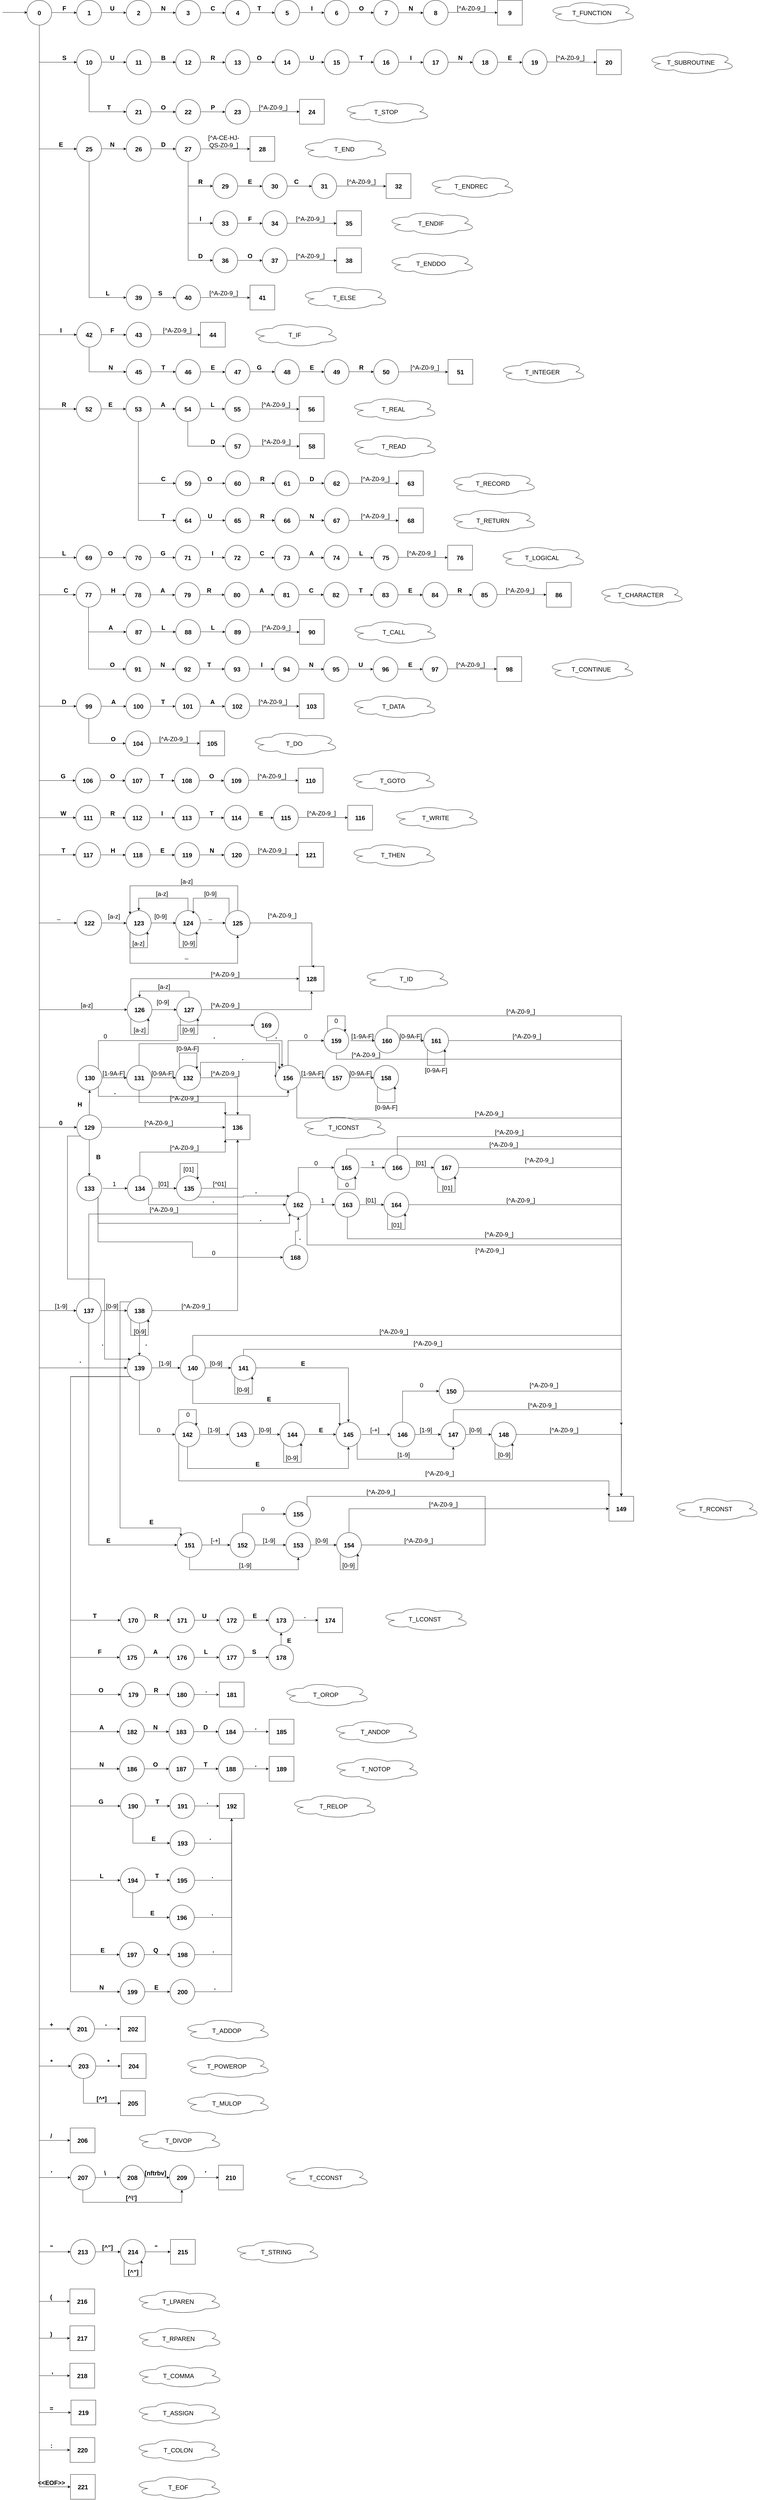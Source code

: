 <mxfile version="16.1.2" type="device"><diagram id="PJ-k1nEJ0wm-9Yn2lPJB" name="Page-1"><mxGraphModel dx="3460" dy="1827" grid="1" gridSize="10" guides="1" tooltips="1" connect="1" arrows="1" fold="1" page="1" pageScale="1" pageWidth="827" pageHeight="1169" math="0" shadow="0"><root><mxCell id="0"/><mxCell id="1" parent="0"/><mxCell id="_vhGRwAMvNTjodEyvj7X-70" style="edgeStyle=orthogonalEdgeStyle;rounded=0;orthogonalLoop=1;jettySize=auto;html=1;exitX=0.5;exitY=1;exitDx=0;exitDy=0;entryX=0;entryY=0.5;entryDx=0;entryDy=0;fontSize=20;" parent="1" source="_vhGRwAMvNTjodEyvj7X-1" target="_vhGRwAMvNTjodEyvj7X-43" edge="1"><mxGeometry relative="1" as="geometry"/></mxCell><mxCell id="A9_y17Rm-8dFXfPiVFs4-2" style="edgeStyle=orthogonalEdgeStyle;rounded=0;orthogonalLoop=1;jettySize=auto;html=1;exitX=0.5;exitY=1;exitDx=0;exitDy=0;" parent="1" source="_vhGRwAMvNTjodEyvj7X-1" edge="1"><mxGeometry relative="1" as="geometry"><mxPoint x="280" y="520" as="targetPoint"/><Array as="points"><mxPoint x="159" y="520"/></Array></mxGeometry></mxCell><mxCell id="A9_y17Rm-8dFXfPiVFs4-97" style="edgeStyle=orthogonalEdgeStyle;rounded=0;orthogonalLoop=1;jettySize=auto;html=1;exitX=0.5;exitY=1;exitDx=0;exitDy=0;" parent="1" source="_vhGRwAMvNTjodEyvj7X-1" edge="1"><mxGeometry relative="1" as="geometry"><mxPoint x="280" y="1120" as="targetPoint"/><Array as="points"><mxPoint x="159" y="1120"/></Array></mxGeometry></mxCell><mxCell id="7uUHBd8jHVPpbcuiysYT-125" style="edgeStyle=orthogonalEdgeStyle;rounded=0;orthogonalLoop=1;jettySize=auto;html=1;exitX=0.5;exitY=1;exitDx=0;exitDy=0;entryX=0;entryY=0.5;entryDx=0;entryDy=0;" parent="1" source="_vhGRwAMvNTjodEyvj7X-1" target="7uUHBd8jHVPpbcuiysYT-21" edge="1"><mxGeometry relative="1" as="geometry"/></mxCell><mxCell id="7uUHBd8jHVPpbcuiysYT-126" style="edgeStyle=orthogonalEdgeStyle;rounded=0;orthogonalLoop=1;jettySize=auto;html=1;exitX=0.5;exitY=1;exitDx=0;exitDy=0;entryX=0;entryY=0.5;entryDx=0;entryDy=0;" parent="1" source="_vhGRwAMvNTjodEyvj7X-1" target="7uUHBd8jHVPpbcuiysYT-93" edge="1"><mxGeometry relative="1" as="geometry"/></mxCell><mxCell id="fI7U8z1t4SvbH2i0r7gL-34" style="edgeStyle=orthogonalEdgeStyle;rounded=0;orthogonalLoop=1;jettySize=auto;html=1;exitX=0.5;exitY=1;exitDx=0;exitDy=0;entryX=0.75;entryY=1;entryDx=0;entryDy=0;" parent="1" source="_vhGRwAMvNTjodEyvj7X-1" target="fI7U8z1t4SvbH2i0r7gL-17" edge="1"><mxGeometry relative="1" as="geometry"><Array as="points"><mxPoint x="159" y="1960"/></Array></mxGeometry></mxCell><mxCell id="fI7U8z1t4SvbH2i0r7gL-114" style="edgeStyle=orthogonalEdgeStyle;rounded=0;orthogonalLoop=1;jettySize=auto;html=1;exitX=0.5;exitY=1;exitDx=0;exitDy=0;entryX=0;entryY=0.5;entryDx=0;entryDy=0;" parent="1" source="_vhGRwAMvNTjodEyvj7X-1" target="fI7U8z1t4SvbH2i0r7gL-97" edge="1"><mxGeometry relative="1" as="geometry"/></mxCell><mxCell id="fI7U8z1t4SvbH2i0r7gL-130" style="edgeStyle=orthogonalEdgeStyle;rounded=0;orthogonalLoop=1;jettySize=auto;html=1;exitX=0.5;exitY=1;exitDx=0;exitDy=0;entryX=0;entryY=0.5;entryDx=0;entryDy=0;" parent="1" source="_vhGRwAMvNTjodEyvj7X-1" target="fI7U8z1t4SvbH2i0r7gL-115" edge="1"><mxGeometry relative="1" as="geometry"/></mxCell><mxCell id="fI7U8z1t4SvbH2i0r7gL-150" style="edgeStyle=orthogonalEdgeStyle;rounded=0;orthogonalLoop=1;jettySize=auto;html=1;exitX=0.5;exitY=1;exitDx=0;exitDy=0;entryX=0;entryY=0.5;entryDx=0;entryDy=0;" parent="1" source="_vhGRwAMvNTjodEyvj7X-1" target="fI7U8z1t4SvbH2i0r7gL-146" edge="1"><mxGeometry relative="1" as="geometry"/></mxCell><mxCell id="fI7U8z1t4SvbH2i0r7gL-166" style="edgeStyle=orthogonalEdgeStyle;rounded=0;orthogonalLoop=1;jettySize=auto;html=1;exitX=0.5;exitY=1;exitDx=0;exitDy=0;entryX=0;entryY=0.5;entryDx=0;entryDy=0;" parent="1" source="_vhGRwAMvNTjodEyvj7X-1" target="fI7U8z1t4SvbH2i0r7gL-151" edge="1"><mxGeometry relative="1" as="geometry"/></mxCell><mxCell id="fI7U8z1t4SvbH2i0r7gL-184" style="edgeStyle=orthogonalEdgeStyle;rounded=0;orthogonalLoop=1;jettySize=auto;html=1;exitX=0.5;exitY=1;exitDx=0;exitDy=0;entryX=0;entryY=0.5;entryDx=0;entryDy=0;" parent="1" source="_vhGRwAMvNTjodEyvj7X-1" target="fI7U8z1t4SvbH2i0r7gL-179" edge="1"><mxGeometry relative="1" as="geometry"/></mxCell><mxCell id="fI7U8z1t4SvbH2i0r7gL-217" style="edgeStyle=orthogonalEdgeStyle;rounded=0;orthogonalLoop=1;jettySize=auto;html=1;exitX=0.5;exitY=1;exitDx=0;exitDy=0;entryX=0;entryY=0.5;entryDx=0;entryDy=0;" parent="1" source="_vhGRwAMvNTjodEyvj7X-1" target="fI7U8z1t4SvbH2i0r7gL-218" edge="1"><mxGeometry relative="1" as="geometry"><mxPoint x="159" y="3750" as="targetPoint"/></mxGeometry></mxCell><mxCell id="1mXEPuyKymFAzSWjlTSi-5" style="edgeStyle=orthogonalEdgeStyle;rounded=0;orthogonalLoop=1;jettySize=auto;html=1;exitX=0.5;exitY=1;exitDx=0;exitDy=0;fontSize=20;entryX=0;entryY=0.5;entryDx=0;entryDy=0;" parent="1" source="_vhGRwAMvNTjodEyvj7X-1" target="1mXEPuyKymFAzSWjlTSi-6" edge="1"><mxGeometry relative="1" as="geometry"><mxPoint x="150" y="3500" as="targetPoint"/></mxGeometry></mxCell><mxCell id="1mXEPuyKymFAzSWjlTSi-55" style="edgeStyle=orthogonalEdgeStyle;rounded=0;orthogonalLoop=1;jettySize=auto;html=1;exitX=0.5;exitY=1;exitDx=0;exitDy=0;entryX=0;entryY=0.5;entryDx=0;entryDy=0;fontSize=20;" parent="1" source="_vhGRwAMvNTjodEyvj7X-1" target="1mXEPuyKymFAzSWjlTSi-53" edge="1"><mxGeometry relative="1" as="geometry"/></mxCell><mxCell id="1mXEPuyKymFAzSWjlTSi-239" style="edgeStyle=orthogonalEdgeStyle;rounded=0;orthogonalLoop=1;jettySize=auto;html=1;exitX=0.5;exitY=1;exitDx=0;exitDy=0;entryX=0;entryY=0.5;entryDx=0;entryDy=0;fontSize=20;" parent="1" source="_vhGRwAMvNTjodEyvj7X-1" target="1mXEPuyKymFAzSWjlTSi-236" edge="1"><mxGeometry relative="1" as="geometry"/></mxCell><mxCell id="nTDL9wi0XQ6W49n7MpAj-7" style="edgeStyle=orthogonalEdgeStyle;rounded=0;orthogonalLoop=1;jettySize=auto;html=1;exitX=0.5;exitY=1;exitDx=0;exitDy=0;entryX=0;entryY=0.5;entryDx=0;entryDy=0;" parent="1" source="_vhGRwAMvNTjodEyvj7X-1" target="nTDL9wi0XQ6W49n7MpAj-14" edge="1"><mxGeometry relative="1" as="geometry"><mxPoint x="250" y="5940" as="targetPoint"/></mxGeometry></mxCell><mxCell id="nTDL9wi0XQ6W49n7MpAj-12" style="edgeStyle=orthogonalEdgeStyle;rounded=0;orthogonalLoop=1;jettySize=auto;html=1;exitX=0.5;exitY=1;exitDx=0;exitDy=0;entryX=0;entryY=0.5;entryDx=0;entryDy=0;" parent="1" source="_vhGRwAMvNTjodEyvj7X-1" target="nTDL9wi0XQ6W49n7MpAj-10" edge="1"><mxGeometry relative="1" as="geometry"/></mxCell><mxCell id="nTDL9wi0XQ6W49n7MpAj-19" style="edgeStyle=orthogonalEdgeStyle;rounded=0;orthogonalLoop=1;jettySize=auto;html=1;exitX=0.5;exitY=1;exitDx=0;exitDy=0;entryX=0;entryY=0.5;entryDx=0;entryDy=0;" parent="1" source="_vhGRwAMvNTjodEyvj7X-1" target="nTDL9wi0XQ6W49n7MpAj-35" edge="1"><mxGeometry relative="1" as="geometry"><mxPoint x="81.867" y="6070" as="targetPoint"/></mxGeometry></mxCell><mxCell id="nTDL9wi0XQ6W49n7MpAj-49" style="edgeStyle=orthogonalEdgeStyle;rounded=0;orthogonalLoop=1;jettySize=auto;html=1;exitX=0.5;exitY=1;exitDx=0;exitDy=0;entryX=0;entryY=0.5;entryDx=0;entryDy=0;" parent="1" source="_vhGRwAMvNTjodEyvj7X-1" target="nTDL9wi0XQ6W49n7MpAj-48" edge="1"><mxGeometry relative="1" as="geometry"/></mxCell><mxCell id="nTDL9wi0XQ6W49n7MpAj-61" style="edgeStyle=orthogonalEdgeStyle;rounded=0;orthogonalLoop=1;jettySize=auto;html=1;exitX=0.5;exitY=1;exitDx=0;exitDy=0;entryX=0;entryY=0.5;entryDx=0;entryDy=0;" parent="1" source="_vhGRwAMvNTjodEyvj7X-1" target="nTDL9wi0XQ6W49n7MpAj-60" edge="1"><mxGeometry relative="1" as="geometry"/></mxCell><mxCell id="nTDL9wi0XQ6W49n7MpAj-70" style="edgeStyle=orthogonalEdgeStyle;rounded=0;orthogonalLoop=1;jettySize=auto;html=1;exitX=0.5;exitY=1;exitDx=0;exitDy=0;entryX=0;entryY=0.5;entryDx=0;entryDy=0;" parent="1" source="_vhGRwAMvNTjodEyvj7X-1" target="nTDL9wi0XQ6W49n7MpAj-64" edge="1"><mxGeometry relative="1" as="geometry"/></mxCell><mxCell id="nTDL9wi0XQ6W49n7MpAj-72" style="edgeStyle=orthogonalEdgeStyle;rounded=0;orthogonalLoop=1;jettySize=auto;html=1;exitX=0.5;exitY=1;exitDx=0;exitDy=0;entryX=0;entryY=0.5;entryDx=0;entryDy=0;" parent="1" source="_vhGRwAMvNTjodEyvj7X-1" target="nTDL9wi0XQ6W49n7MpAj-66" edge="1"><mxGeometry relative="1" as="geometry"/></mxCell><mxCell id="nTDL9wi0XQ6W49n7MpAj-74" style="edgeStyle=orthogonalEdgeStyle;rounded=0;orthogonalLoop=1;jettySize=auto;html=1;exitX=0.5;exitY=1;exitDx=0;exitDy=0;entryX=0;entryY=0.5;entryDx=0;entryDy=0;" parent="1" source="_vhGRwAMvNTjodEyvj7X-1" target="nTDL9wi0XQ6W49n7MpAj-68" edge="1"><mxGeometry relative="1" as="geometry"/></mxCell><mxCell id="nTDL9wi0XQ6W49n7MpAj-78" style="edgeStyle=orthogonalEdgeStyle;rounded=0;orthogonalLoop=1;jettySize=auto;html=1;entryX=0;entryY=0.5;entryDx=0;entryDy=0;" parent="1" source="_vhGRwAMvNTjodEyvj7X-1" target="nTDL9wi0XQ6W49n7MpAj-76" edge="1"><mxGeometry relative="1" as="geometry"><Array as="points"><mxPoint x="159" y="7952"/></Array></mxGeometry></mxCell><mxCell id="nTDL9wi0XQ6W49n7MpAj-93" style="edgeStyle=orthogonalEdgeStyle;rounded=0;orthogonalLoop=1;jettySize=auto;html=1;exitX=0.5;exitY=1;exitDx=0;exitDy=0;entryX=0;entryY=0.5;entryDx=0;entryDy=0;" parent="1" source="_vhGRwAMvNTjodEyvj7X-1" target="nTDL9wi0XQ6W49n7MpAj-90" edge="1"><mxGeometry relative="1" as="geometry"><mxPoint x="150" y="7330" as="targetPoint"/></mxGeometry></mxCell><mxCell id="T7gpuuBmARC4i-B11wt3-3" style="edgeStyle=orthogonalEdgeStyle;rounded=0;orthogonalLoop=1;jettySize=auto;html=1;exitX=0.5;exitY=1;exitDx=0;exitDy=0;entryX=0;entryY=0.5;entryDx=0;entryDy=0;" parent="1" source="_vhGRwAMvNTjodEyvj7X-1" target="nTDL9wi0XQ6W49n7MpAj-99" edge="1"><mxGeometry relative="1" as="geometry"/></mxCell><mxCell id="_vhGRwAMvNTjodEyvj7X-1" value="&lt;font style=&quot;font-size: 20px&quot;&gt;&lt;b&gt;0&lt;/b&gt;&lt;/font&gt;" style="ellipse;whiteSpace=wrap;html=1;aspect=fixed;" parent="1" vertex="1"><mxGeometry x="119" y="40" width="80" height="80" as="geometry"/></mxCell><mxCell id="_vhGRwAMvNTjodEyvj7X-13" value="&lt;font style=&quot;font-size: 20px&quot;&gt;&lt;b&gt;1&lt;/b&gt;&lt;/font&gt;" style="ellipse;whiteSpace=wrap;html=1;aspect=fixed;" parent="1" vertex="1"><mxGeometry x="280" y="40" width="80" height="80" as="geometry"/></mxCell><mxCell id="_vhGRwAMvNTjodEyvj7X-14" value="&lt;font style=&quot;font-size: 20px&quot;&gt;&lt;b&gt;2&lt;/b&gt;&lt;/font&gt;" style="ellipse;whiteSpace=wrap;html=1;aspect=fixed;" parent="1" vertex="1"><mxGeometry x="440" y="40" width="80" height="80" as="geometry"/></mxCell><mxCell id="_vhGRwAMvNTjodEyvj7X-15" value="&lt;font style=&quot;font-size: 20px&quot;&gt;&lt;b&gt;4&lt;/b&gt;&lt;/font&gt;" style="ellipse;whiteSpace=wrap;html=1;aspect=fixed;" parent="1" vertex="1"><mxGeometry x="760" y="40" width="80" height="80" as="geometry"/></mxCell><mxCell id="_vhGRwAMvNTjodEyvj7X-16" value="&lt;font style=&quot;font-size: 20px&quot;&gt;&lt;b&gt;3&lt;/b&gt;&lt;/font&gt;" style="ellipse;whiteSpace=wrap;html=1;aspect=fixed;" parent="1" vertex="1"><mxGeometry x="600" y="40" width="80" height="80" as="geometry"/></mxCell><mxCell id="_vhGRwAMvNTjodEyvj7X-17" value="&lt;font style=&quot;font-size: 20px&quot;&gt;&lt;b&gt;5&lt;/b&gt;&lt;/font&gt;" style="ellipse;whiteSpace=wrap;html=1;aspect=fixed;" parent="1" vertex="1"><mxGeometry x="920" y="40" width="80" height="80" as="geometry"/></mxCell><mxCell id="_vhGRwAMvNTjodEyvj7X-18" value="&lt;font style=&quot;font-size: 20px&quot;&gt;&lt;b&gt;6&lt;/b&gt;&lt;/font&gt;" style="ellipse;whiteSpace=wrap;html=1;aspect=fixed;" parent="1" vertex="1"><mxGeometry x="1080" y="40" width="80" height="80" as="geometry"/></mxCell><mxCell id="_vhGRwAMvNTjodEyvj7X-19" value="&lt;font style=&quot;font-size: 20px&quot;&gt;&lt;b&gt;7&lt;/b&gt;&lt;/font&gt;" style="ellipse;whiteSpace=wrap;html=1;aspect=fixed;" parent="1" vertex="1"><mxGeometry x="1240" y="40" width="80" height="80" as="geometry"/></mxCell><mxCell id="_vhGRwAMvNTjodEyvj7X-20" value="" style="endArrow=classic;html=1;rounded=0;fontSize=12;" parent="1" edge="1"><mxGeometry width="50" height="50" relative="1" as="geometry"><mxPoint x="40" y="79" as="sourcePoint"/><mxPoint x="120" y="79.41" as="targetPoint"/></mxGeometry></mxCell><mxCell id="_vhGRwAMvNTjodEyvj7X-21" value="" style="endArrow=classic;html=1;rounded=0;fontSize=12;" parent="1" edge="1"><mxGeometry width="50" height="50" relative="1" as="geometry"><mxPoint x="200" y="79.58" as="sourcePoint"/><mxPoint x="280" y="79.99" as="targetPoint"/></mxGeometry></mxCell><mxCell id="_vhGRwAMvNTjodEyvj7X-22" value="" style="endArrow=classic;html=1;rounded=0;fontSize=12;" parent="1" edge="1"><mxGeometry width="50" height="50" relative="1" as="geometry"><mxPoint x="360" y="79.58" as="sourcePoint"/><mxPoint x="440" y="79.99" as="targetPoint"/></mxGeometry></mxCell><mxCell id="_vhGRwAMvNTjodEyvj7X-23" value="" style="endArrow=classic;html=1;rounded=0;fontSize=12;" parent="1" edge="1"><mxGeometry width="50" height="50" relative="1" as="geometry"><mxPoint x="520" y="79.58" as="sourcePoint"/><mxPoint x="600" y="79.99" as="targetPoint"/></mxGeometry></mxCell><mxCell id="_vhGRwAMvNTjodEyvj7X-24" value="" style="endArrow=classic;html=1;rounded=0;fontSize=12;" parent="1" edge="1"><mxGeometry width="50" height="50" relative="1" as="geometry"><mxPoint x="680" y="80.0" as="sourcePoint"/><mxPoint x="760" y="80.41" as="targetPoint"/></mxGeometry></mxCell><mxCell id="_vhGRwAMvNTjodEyvj7X-25" value="" style="endArrow=classic;html=1;rounded=0;fontSize=12;" parent="1" edge="1"><mxGeometry width="50" height="50" relative="1" as="geometry"><mxPoint x="840" y="79.58" as="sourcePoint"/><mxPoint x="920" y="79.99" as="targetPoint"/></mxGeometry></mxCell><mxCell id="_vhGRwAMvNTjodEyvj7X-26" value="" style="endArrow=classic;html=1;rounded=0;fontSize=12;" parent="1" edge="1"><mxGeometry width="50" height="50" relative="1" as="geometry"><mxPoint x="1000" y="79.5" as="sourcePoint"/><mxPoint x="1080" y="79.91" as="targetPoint"/></mxGeometry></mxCell><mxCell id="_vhGRwAMvNTjodEyvj7X-27" value="" style="endArrow=classic;html=1;rounded=0;fontSize=12;" parent="1" edge="1"><mxGeometry width="50" height="50" relative="1" as="geometry"><mxPoint x="1160" y="79.5" as="sourcePoint"/><mxPoint x="1240" y="79.91" as="targetPoint"/></mxGeometry></mxCell><mxCell id="_vhGRwAMvNTjodEyvj7X-29" value="&lt;font style=&quot;font-size: 20px&quot;&gt;&lt;b&gt;F&lt;/b&gt;&lt;/font&gt;" style="text;html=1;strokeColor=none;fillColor=none;align=center;verticalAlign=middle;whiteSpace=wrap;rounded=0;fontSize=12;" parent="1" vertex="1"><mxGeometry x="210" y="50" width="60" height="30" as="geometry"/></mxCell><mxCell id="_vhGRwAMvNTjodEyvj7X-30" value="&lt;font style=&quot;font-size: 20px&quot;&gt;&lt;b&gt;O&lt;/b&gt;&lt;/font&gt;" style="text;html=1;strokeColor=none;fillColor=none;align=center;verticalAlign=middle;whiteSpace=wrap;rounded=0;fontSize=12;" parent="1" vertex="1"><mxGeometry x="1170" y="50" width="60" height="30" as="geometry"/></mxCell><mxCell id="_vhGRwAMvNTjodEyvj7X-31" value="&lt;font style=&quot;font-size: 20px&quot;&gt;&lt;b&gt;I&lt;/b&gt;&lt;/font&gt;" style="text;html=1;strokeColor=none;fillColor=none;align=center;verticalAlign=middle;whiteSpace=wrap;rounded=0;fontSize=12;" parent="1" vertex="1"><mxGeometry x="1010" y="50" width="60" height="30" as="geometry"/></mxCell><mxCell id="_vhGRwAMvNTjodEyvj7X-32" value="&lt;font style=&quot;font-size: 20px&quot;&gt;&lt;b&gt;T&lt;/b&gt;&lt;/font&gt;" style="text;html=1;strokeColor=none;fillColor=none;align=center;verticalAlign=middle;whiteSpace=wrap;rounded=0;fontSize=12;" parent="1" vertex="1"><mxGeometry x="840" y="50" width="60" height="30" as="geometry"/></mxCell><mxCell id="_vhGRwAMvNTjodEyvj7X-33" value="&lt;font style=&quot;font-size: 20px&quot;&gt;&lt;b&gt;C&lt;/b&gt;&lt;/font&gt;" style="text;html=1;strokeColor=none;fillColor=none;align=center;verticalAlign=middle;whiteSpace=wrap;rounded=0;fontSize=12;" parent="1" vertex="1"><mxGeometry x="690" y="50" width="60" height="30" as="geometry"/></mxCell><mxCell id="_vhGRwAMvNTjodEyvj7X-34" value="&lt;font style=&quot;font-size: 20px&quot;&gt;&lt;b&gt;U&lt;/b&gt;&lt;/font&gt;" style="text;html=1;strokeColor=none;fillColor=none;align=center;verticalAlign=middle;whiteSpace=wrap;rounded=0;fontSize=12;" parent="1" vertex="1"><mxGeometry x="365" y="50" width="60" height="30" as="geometry"/></mxCell><mxCell id="_vhGRwAMvNTjodEyvj7X-35" value="&lt;font style=&quot;font-size: 20px&quot;&gt;&lt;b&gt;N&lt;/b&gt;&lt;/font&gt;" style="text;html=1;strokeColor=none;fillColor=none;align=center;verticalAlign=middle;whiteSpace=wrap;rounded=0;fontSize=12;" parent="1" vertex="1"><mxGeometry x="530" y="50" width="60" height="30" as="geometry"/></mxCell><mxCell id="_vhGRwAMvNTjodEyvj7X-36" value="&lt;font style=&quot;font-size: 20px&quot;&gt;&lt;b&gt;8&lt;/b&gt;&lt;/font&gt;" style="ellipse;whiteSpace=wrap;html=1;aspect=fixed;" parent="1" vertex="1"><mxGeometry x="1400" y="40" width="80" height="80" as="geometry"/></mxCell><mxCell id="_vhGRwAMvNTjodEyvj7X-37" value="&lt;font style=&quot;font-size: 20px&quot;&gt;&lt;b&gt;N&lt;/b&gt;&lt;/font&gt;" style="text;html=1;strokeColor=none;fillColor=none;align=center;verticalAlign=middle;whiteSpace=wrap;rounded=0;fontSize=12;" parent="1" vertex="1"><mxGeometry x="1330" y="50" width="60" height="30" as="geometry"/></mxCell><mxCell id="_vhGRwAMvNTjodEyvj7X-38" value="" style="endArrow=classic;html=1;rounded=0;fontSize=12;" parent="1" edge="1"><mxGeometry width="50" height="50" relative="1" as="geometry"><mxPoint x="1320" y="80" as="sourcePoint"/><mxPoint x="1400" y="80.41" as="targetPoint"/></mxGeometry></mxCell><mxCell id="_vhGRwAMvNTjodEyvj7X-39" value="&lt;b&gt;9&lt;/b&gt;" style="whiteSpace=wrap;html=1;aspect=fixed;fontSize=20;" parent="1" vertex="1"><mxGeometry x="1640" y="40" width="80" height="80" as="geometry"/></mxCell><mxCell id="_vhGRwAMvNTjodEyvj7X-40" value="" style="endArrow=classic;html=1;rounded=0;fontSize=12;" parent="1" target="_vhGRwAMvNTjodEyvj7X-39" edge="1"><mxGeometry width="50" height="50" relative="1" as="geometry"><mxPoint x="1480.0" y="79.17" as="sourcePoint"/><mxPoint x="1560" y="79.58" as="targetPoint"/></mxGeometry></mxCell><mxCell id="_vhGRwAMvNTjodEyvj7X-41" value="&lt;font style=&quot;font-size: 20px&quot;&gt;[^A-Z0-9_]&lt;/font&gt;" style="text;html=1;strokeColor=none;fillColor=none;align=center;verticalAlign=middle;whiteSpace=wrap;rounded=0;fontSize=20;" parent="1" vertex="1"><mxGeometry x="1500" y="50" width="110" height="30" as="geometry"/></mxCell><mxCell id="_vhGRwAMvNTjodEyvj7X-42" value="T_FUNCTION" style="ellipse;shape=cloud;whiteSpace=wrap;html=1;fontSize=20;" parent="1" vertex="1"><mxGeometry x="1800" y="40" width="290" height="80" as="geometry"/></mxCell><mxCell id="_vhGRwAMvNTjodEyvj7X-88" style="edgeStyle=orthogonalEdgeStyle;rounded=0;orthogonalLoop=1;jettySize=auto;html=1;exitX=0.5;exitY=1;exitDx=0;exitDy=0;entryX=0;entryY=0.5;entryDx=0;entryDy=0;fontSize=20;" parent="1" source="_vhGRwAMvNTjodEyvj7X-43" target="_vhGRwAMvNTjodEyvj7X-80" edge="1"><mxGeometry relative="1" as="geometry"/></mxCell><mxCell id="_vhGRwAMvNTjodEyvj7X-43" value="&lt;font style=&quot;font-size: 20px&quot;&gt;&lt;b&gt;10&lt;/b&gt;&lt;/font&gt;" style="ellipse;whiteSpace=wrap;html=1;aspect=fixed;" parent="1" vertex="1"><mxGeometry x="280" y="200" width="80" height="80" as="geometry"/></mxCell><mxCell id="_vhGRwAMvNTjodEyvj7X-44" value="&lt;font style=&quot;font-size: 20px&quot;&gt;&lt;b&gt;11&lt;/b&gt;&lt;/font&gt;" style="ellipse;whiteSpace=wrap;html=1;aspect=fixed;" parent="1" vertex="1"><mxGeometry x="440" y="200" width="80" height="80" as="geometry"/></mxCell><mxCell id="_vhGRwAMvNTjodEyvj7X-45" value="&lt;font style=&quot;font-size: 20px&quot;&gt;&lt;b&gt;13&lt;/b&gt;&lt;/font&gt;" style="ellipse;whiteSpace=wrap;html=1;aspect=fixed;" parent="1" vertex="1"><mxGeometry x="760" y="200" width="80" height="80" as="geometry"/></mxCell><mxCell id="_vhGRwAMvNTjodEyvj7X-46" value="&lt;font style=&quot;font-size: 20px&quot;&gt;&lt;b&gt;12&lt;/b&gt;&lt;/font&gt;" style="ellipse;whiteSpace=wrap;html=1;aspect=fixed;" parent="1" vertex="1"><mxGeometry x="600" y="200" width="80" height="80" as="geometry"/></mxCell><mxCell id="_vhGRwAMvNTjodEyvj7X-47" value="&lt;font style=&quot;font-size: 20px&quot;&gt;&lt;b&gt;14&lt;/b&gt;&lt;/font&gt;" style="ellipse;whiteSpace=wrap;html=1;aspect=fixed;" parent="1" vertex="1"><mxGeometry x="920" y="200" width="80" height="80" as="geometry"/></mxCell><mxCell id="_vhGRwAMvNTjodEyvj7X-48" value="&lt;font style=&quot;font-size: 20px&quot;&gt;&lt;b&gt;15&lt;/b&gt;&lt;/font&gt;" style="ellipse;whiteSpace=wrap;html=1;aspect=fixed;" parent="1" vertex="1"><mxGeometry x="1080" y="200" width="80" height="80" as="geometry"/></mxCell><mxCell id="_vhGRwAMvNTjodEyvj7X-49" value="&lt;font style=&quot;font-size: 20px&quot;&gt;&lt;b&gt;16&lt;/b&gt;&lt;/font&gt;" style="ellipse;whiteSpace=wrap;html=1;aspect=fixed;" parent="1" vertex="1"><mxGeometry x="1240" y="200" width="80" height="80" as="geometry"/></mxCell><mxCell id="_vhGRwAMvNTjodEyvj7X-50" value="" style="endArrow=classic;html=1;rounded=0;fontSize=12;" parent="1" edge="1"><mxGeometry width="50" height="50" relative="1" as="geometry"><mxPoint x="360" y="239.58" as="sourcePoint"/><mxPoint x="440" y="239.99" as="targetPoint"/></mxGeometry></mxCell><mxCell id="_vhGRwAMvNTjodEyvj7X-51" value="" style="endArrow=classic;html=1;rounded=0;fontSize=12;" parent="1" edge="1"><mxGeometry width="50" height="50" relative="1" as="geometry"><mxPoint x="520" y="239.58" as="sourcePoint"/><mxPoint x="600" y="239.99" as="targetPoint"/></mxGeometry></mxCell><mxCell id="_vhGRwAMvNTjodEyvj7X-52" value="" style="endArrow=classic;html=1;rounded=0;fontSize=12;" parent="1" edge="1"><mxGeometry width="50" height="50" relative="1" as="geometry"><mxPoint x="680" y="240" as="sourcePoint"/><mxPoint x="760" y="240.41" as="targetPoint"/></mxGeometry></mxCell><mxCell id="_vhGRwAMvNTjodEyvj7X-53" value="" style="endArrow=classic;html=1;rounded=0;fontSize=12;" parent="1" edge="1"><mxGeometry width="50" height="50" relative="1" as="geometry"><mxPoint x="840" y="239.58" as="sourcePoint"/><mxPoint x="920" y="239.99" as="targetPoint"/></mxGeometry></mxCell><mxCell id="_vhGRwAMvNTjodEyvj7X-54" value="" style="endArrow=classic;html=1;rounded=0;fontSize=12;" parent="1" edge="1"><mxGeometry width="50" height="50" relative="1" as="geometry"><mxPoint x="1000.0" y="239.5" as="sourcePoint"/><mxPoint x="1080.0" y="239.91" as="targetPoint"/></mxGeometry></mxCell><mxCell id="_vhGRwAMvNTjodEyvj7X-55" value="" style="endArrow=classic;html=1;rounded=0;fontSize=12;" parent="1" edge="1"><mxGeometry width="50" height="50" relative="1" as="geometry"><mxPoint x="1160.0" y="239.5" as="sourcePoint"/><mxPoint x="1240.0" y="239.91" as="targetPoint"/></mxGeometry></mxCell><mxCell id="_vhGRwAMvNTjodEyvj7X-56" value="&lt;font style=&quot;font-size: 20px&quot;&gt;&lt;b&gt;S&lt;/b&gt;&lt;/font&gt;" style="text;html=1;strokeColor=none;fillColor=none;align=center;verticalAlign=middle;whiteSpace=wrap;rounded=0;fontSize=12;" parent="1" vertex="1"><mxGeometry x="210" y="210" width="60" height="30" as="geometry"/></mxCell><mxCell id="_vhGRwAMvNTjodEyvj7X-57" value="&lt;font style=&quot;font-size: 20px&quot;&gt;&lt;b&gt;T&lt;/b&gt;&lt;/font&gt;" style="text;html=1;strokeColor=none;fillColor=none;align=center;verticalAlign=middle;whiteSpace=wrap;rounded=0;fontSize=12;" parent="1" vertex="1"><mxGeometry x="1170" y="210" width="60" height="30" as="geometry"/></mxCell><mxCell id="_vhGRwAMvNTjodEyvj7X-58" value="&lt;font style=&quot;font-size: 20px&quot;&gt;&lt;b&gt;U&lt;/b&gt;&lt;/font&gt;" style="text;html=1;strokeColor=none;fillColor=none;align=center;verticalAlign=middle;whiteSpace=wrap;rounded=0;fontSize=12;" parent="1" vertex="1"><mxGeometry x="1010" y="210" width="60" height="30" as="geometry"/></mxCell><mxCell id="_vhGRwAMvNTjodEyvj7X-59" value="&lt;font style=&quot;font-size: 20px&quot;&gt;&lt;b&gt;O&lt;/b&gt;&lt;/font&gt;" style="text;html=1;strokeColor=none;fillColor=none;align=center;verticalAlign=middle;whiteSpace=wrap;rounded=0;fontSize=12;" parent="1" vertex="1"><mxGeometry x="840" y="210" width="60" height="30" as="geometry"/></mxCell><mxCell id="_vhGRwAMvNTjodEyvj7X-60" value="&lt;font style=&quot;font-size: 20px&quot;&gt;&lt;b&gt;R&lt;/b&gt;&lt;/font&gt;" style="text;html=1;strokeColor=none;fillColor=none;align=center;verticalAlign=middle;whiteSpace=wrap;rounded=0;fontSize=12;" parent="1" vertex="1"><mxGeometry x="690" y="210" width="60" height="30" as="geometry"/></mxCell><mxCell id="_vhGRwAMvNTjodEyvj7X-61" value="&lt;font style=&quot;font-size: 20px&quot;&gt;&lt;b&gt;U&lt;/b&gt;&lt;/font&gt;" style="text;html=1;strokeColor=none;fillColor=none;align=center;verticalAlign=middle;whiteSpace=wrap;rounded=0;fontSize=12;" parent="1" vertex="1"><mxGeometry x="365" y="210" width="60" height="30" as="geometry"/></mxCell><mxCell id="_vhGRwAMvNTjodEyvj7X-62" value="&lt;font style=&quot;font-size: 20px&quot;&gt;&lt;b&gt;B&lt;/b&gt;&lt;/font&gt;" style="text;html=1;strokeColor=none;fillColor=none;align=center;verticalAlign=middle;whiteSpace=wrap;rounded=0;fontSize=12;" parent="1" vertex="1"><mxGeometry x="530" y="210" width="60" height="30" as="geometry"/></mxCell><mxCell id="_vhGRwAMvNTjodEyvj7X-63" value="&lt;font style=&quot;font-size: 20px&quot;&gt;&lt;b&gt;19&lt;/b&gt;&lt;/font&gt;" style="ellipse;whiteSpace=wrap;html=1;aspect=fixed;" parent="1" vertex="1"><mxGeometry x="1720" y="200" width="80" height="80" as="geometry"/></mxCell><mxCell id="_vhGRwAMvNTjodEyvj7X-64" value="&lt;font style=&quot;font-size: 20px&quot;&gt;&lt;b&gt;I&lt;/b&gt;&lt;/font&gt;" style="text;html=1;strokeColor=none;fillColor=none;align=center;verticalAlign=middle;whiteSpace=wrap;rounded=0;fontSize=12;" parent="1" vertex="1"><mxGeometry x="1330" y="210" width="60" height="30" as="geometry"/></mxCell><mxCell id="_vhGRwAMvNTjodEyvj7X-65" value="" style="endArrow=classic;html=1;rounded=0;fontSize=12;" parent="1" edge="1"><mxGeometry width="50" height="50" relative="1" as="geometry"><mxPoint x="1320.0" y="240" as="sourcePoint"/><mxPoint x="1400.0" y="240.41" as="targetPoint"/></mxGeometry></mxCell><mxCell id="_vhGRwAMvNTjodEyvj7X-66" value="&lt;b&gt;20&lt;/b&gt;" style="whiteSpace=wrap;html=1;aspect=fixed;fontSize=20;" parent="1" vertex="1"><mxGeometry x="1960" y="200" width="80" height="80" as="geometry"/></mxCell><mxCell id="_vhGRwAMvNTjodEyvj7X-67" value="" style="endArrow=classic;html=1;rounded=0;fontSize=12;" parent="1" target="_vhGRwAMvNTjodEyvj7X-66" edge="1"><mxGeometry width="50" height="50" relative="1" as="geometry"><mxPoint x="1800.0" y="239.17" as="sourcePoint"/><mxPoint x="1880" y="239.58" as="targetPoint"/></mxGeometry></mxCell><mxCell id="_vhGRwAMvNTjodEyvj7X-68" value="&lt;font style=&quot;font-size: 20px&quot;&gt;[^A-Z0-9_]&lt;/font&gt;" style="text;html=1;strokeColor=none;fillColor=none;align=center;verticalAlign=middle;whiteSpace=wrap;rounded=0;fontSize=20;" parent="1" vertex="1"><mxGeometry x="1820" y="210" width="110" height="30" as="geometry"/></mxCell><mxCell id="_vhGRwAMvNTjodEyvj7X-71" value="&lt;font style=&quot;font-size: 20px&quot;&gt;&lt;b&gt;17&lt;/b&gt;&lt;/font&gt;" style="ellipse;whiteSpace=wrap;html=1;aspect=fixed;" parent="1" vertex="1"><mxGeometry x="1400" y="200" width="80" height="80" as="geometry"/></mxCell><mxCell id="_vhGRwAMvNTjodEyvj7X-72" value="&lt;font style=&quot;font-size: 20px&quot;&gt;&lt;b&gt;N&lt;/b&gt;&lt;/font&gt;" style="text;html=1;strokeColor=none;fillColor=none;align=center;verticalAlign=middle;whiteSpace=wrap;rounded=0;fontSize=12;" parent="1" vertex="1"><mxGeometry x="1490" y="210" width="60" height="30" as="geometry"/></mxCell><mxCell id="_vhGRwAMvNTjodEyvj7X-73" value="" style="endArrow=classic;html=1;rounded=0;fontSize=12;" parent="1" edge="1"><mxGeometry width="50" height="50" relative="1" as="geometry"><mxPoint x="1480.0" y="240" as="sourcePoint"/><mxPoint x="1560.0" y="240.41" as="targetPoint"/></mxGeometry></mxCell><mxCell id="_vhGRwAMvNTjodEyvj7X-77" value="&lt;font style=&quot;font-size: 20px&quot;&gt;&lt;b&gt;18&lt;/b&gt;&lt;/font&gt;" style="ellipse;whiteSpace=wrap;html=1;aspect=fixed;" parent="1" vertex="1"><mxGeometry x="1560" y="200" width="80" height="80" as="geometry"/></mxCell><mxCell id="_vhGRwAMvNTjodEyvj7X-78" value="&lt;font style=&quot;font-size: 20px&quot;&gt;&lt;b&gt;E&lt;/b&gt;&lt;/font&gt;" style="text;html=1;strokeColor=none;fillColor=none;align=center;verticalAlign=middle;whiteSpace=wrap;rounded=0;fontSize=12;" parent="1" vertex="1"><mxGeometry x="1650" y="210" width="60" height="30" as="geometry"/></mxCell><mxCell id="_vhGRwAMvNTjodEyvj7X-79" value="" style="endArrow=classic;html=1;rounded=0;fontSize=12;" parent="1" edge="1"><mxGeometry width="50" height="50" relative="1" as="geometry"><mxPoint x="1640.0" y="240" as="sourcePoint"/><mxPoint x="1720.0" y="240.41" as="targetPoint"/></mxGeometry></mxCell><mxCell id="_vhGRwAMvNTjodEyvj7X-80" value="&lt;font style=&quot;font-size: 20px&quot;&gt;&lt;b&gt;21&lt;/b&gt;&lt;/font&gt;" style="ellipse;whiteSpace=wrap;html=1;aspect=fixed;" parent="1" vertex="1"><mxGeometry x="440" y="360" width="80" height="80" as="geometry"/></mxCell><mxCell id="_vhGRwAMvNTjodEyvj7X-81" value="&lt;span style=&quot;font-size: 20px&quot;&gt;&lt;b&gt;22&lt;/b&gt;&lt;/span&gt;" style="ellipse;whiteSpace=wrap;html=1;aspect=fixed;" parent="1" vertex="1"><mxGeometry x="600" y="360" width="80" height="80" as="geometry"/></mxCell><mxCell id="_vhGRwAMvNTjodEyvj7X-84" value="" style="endArrow=classic;html=1;rounded=0;fontSize=12;" parent="1" edge="1"><mxGeometry width="50" height="50" relative="1" as="geometry"><mxPoint x="520" y="400" as="sourcePoint"/><mxPoint x="600" y="400.41" as="targetPoint"/></mxGeometry></mxCell><mxCell id="_vhGRwAMvNTjodEyvj7X-85" value="&lt;font style=&quot;font-size: 20px&quot;&gt;&lt;b&gt;O&lt;/b&gt;&lt;/font&gt;" style="text;html=1;strokeColor=none;fillColor=none;align=center;verticalAlign=middle;whiteSpace=wrap;rounded=0;fontSize=12;" parent="1" vertex="1"><mxGeometry x="530" y="370" width="60" height="30" as="geometry"/></mxCell><mxCell id="_vhGRwAMvNTjodEyvj7X-89" value="T_SUBROUTINE" style="ellipse;shape=cloud;whiteSpace=wrap;html=1;fontSize=20;" parent="1" vertex="1"><mxGeometry x="2120" y="200" width="290" height="80" as="geometry"/></mxCell><mxCell id="_vhGRwAMvNTjodEyvj7X-90" value="&lt;span style=&quot;font-size: 20px&quot;&gt;&lt;b&gt;23&lt;/b&gt;&lt;/span&gt;" style="ellipse;whiteSpace=wrap;html=1;aspect=fixed;" parent="1" vertex="1"><mxGeometry x="760" y="360" width="80" height="80" as="geometry"/></mxCell><mxCell id="_vhGRwAMvNTjodEyvj7X-91" value="" style="endArrow=classic;html=1;rounded=0;fontSize=12;" parent="1" edge="1"><mxGeometry width="50" height="50" relative="1" as="geometry"><mxPoint x="680" y="400" as="sourcePoint"/><mxPoint x="760" y="400.41" as="targetPoint"/></mxGeometry></mxCell><mxCell id="_vhGRwAMvNTjodEyvj7X-92" value="&lt;font style=&quot;font-size: 20px&quot;&gt;&lt;b&gt;P&lt;/b&gt;&lt;/font&gt;" style="text;html=1;strokeColor=none;fillColor=none;align=center;verticalAlign=middle;whiteSpace=wrap;rounded=0;fontSize=12;" parent="1" vertex="1"><mxGeometry x="690" y="370" width="60" height="30" as="geometry"/></mxCell><mxCell id="_vhGRwAMvNTjodEyvj7X-93" value="&lt;b&gt;24&lt;/b&gt;" style="whiteSpace=wrap;html=1;aspect=fixed;fontSize=20;" parent="1" vertex="1"><mxGeometry x="1000" y="360" width="80" height="80" as="geometry"/></mxCell><mxCell id="_vhGRwAMvNTjodEyvj7X-94" value="" style="endArrow=classic;html=1;rounded=0;fontSize=12;" parent="1" target="_vhGRwAMvNTjodEyvj7X-93" edge="1"><mxGeometry width="50" height="50" relative="1" as="geometry"><mxPoint x="840.0" y="399.17" as="sourcePoint"/><mxPoint x="920" y="399.58" as="targetPoint"/></mxGeometry></mxCell><mxCell id="_vhGRwAMvNTjodEyvj7X-95" value="&lt;font style=&quot;font-size: 20px&quot;&gt;[^A-Z0-9_]&lt;/font&gt;" style="text;html=1;strokeColor=none;fillColor=none;align=center;verticalAlign=middle;whiteSpace=wrap;rounded=0;fontSize=20;fontStyle=0" parent="1" vertex="1"><mxGeometry x="860" y="370" width="110" height="30" as="geometry"/></mxCell><mxCell id="_vhGRwAMvNTjodEyvj7X-96" value="T_STOP" style="ellipse;shape=cloud;whiteSpace=wrap;html=1;fontSize=20;" parent="1" vertex="1"><mxGeometry x="1135" y="360" width="290" height="80" as="geometry"/></mxCell><mxCell id="A9_y17Rm-8dFXfPiVFs4-87" style="edgeStyle=orthogonalEdgeStyle;rounded=0;orthogonalLoop=1;jettySize=auto;html=1;exitX=0.5;exitY=1;exitDx=0;exitDy=0;" parent="1" source="A9_y17Rm-8dFXfPiVFs4-3" edge="1"><mxGeometry relative="1" as="geometry"><mxPoint x="440" y="1000" as="targetPoint"/><Array as="points"><mxPoint x="320" y="1000"/></Array></mxGeometry></mxCell><mxCell id="A9_y17Rm-8dFXfPiVFs4-3" value="&lt;span style=&quot;font-size: 20px&quot;&gt;&lt;b&gt;25&lt;/b&gt;&lt;/span&gt;" style="ellipse;whiteSpace=wrap;html=1;aspect=fixed;" parent="1" vertex="1"><mxGeometry x="280" y="480" width="80" height="80" as="geometry"/></mxCell><mxCell id="A9_y17Rm-8dFXfPiVFs4-8" value="&lt;span style=&quot;font-size: 20px&quot;&gt;&lt;b&gt;E&lt;/b&gt;&lt;/span&gt;" style="text;html=1;strokeColor=none;fillColor=none;align=center;verticalAlign=middle;whiteSpace=wrap;rounded=0;fontSize=12;" parent="1" vertex="1"><mxGeometry x="199" y="490" width="60" height="30" as="geometry"/></mxCell><mxCell id="A9_y17Rm-8dFXfPiVFs4-12" value="&lt;span style=&quot;font-size: 20px&quot;&gt;&lt;b&gt;26&lt;/b&gt;&lt;/span&gt;" style="ellipse;whiteSpace=wrap;html=1;aspect=fixed;" parent="1" vertex="1"><mxGeometry x="440" y="480" width="80" height="80" as="geometry"/></mxCell><mxCell id="A9_y17Rm-8dFXfPiVFs4-18" style="edgeStyle=orthogonalEdgeStyle;rounded=0;orthogonalLoop=1;jettySize=auto;html=1;exitX=1;exitY=0.5;exitDx=0;exitDy=0;" parent="1" source="A9_y17Rm-8dFXfPiVFs4-13" edge="1"><mxGeometry relative="1" as="geometry"><mxPoint x="840" y="520" as="targetPoint"/></mxGeometry></mxCell><mxCell id="A9_y17Rm-8dFXfPiVFs4-35" style="edgeStyle=orthogonalEdgeStyle;rounded=0;orthogonalLoop=1;jettySize=auto;html=1;exitX=0.5;exitY=1;exitDx=0;exitDy=0;" parent="1" source="A9_y17Rm-8dFXfPiVFs4-13" edge="1"><mxGeometry relative="1" as="geometry"><mxPoint x="720" y="640" as="targetPoint"/><Array as="points"><mxPoint x="640" y="640"/></Array></mxGeometry></mxCell><mxCell id="A9_y17Rm-8dFXfPiVFs4-61" style="edgeStyle=orthogonalEdgeStyle;rounded=0;orthogonalLoop=1;jettySize=auto;html=1;exitX=0.5;exitY=1;exitDx=0;exitDy=0;" parent="1" source="A9_y17Rm-8dFXfPiVFs4-13" edge="1"><mxGeometry relative="1" as="geometry"><mxPoint x="720" y="760.0" as="targetPoint"/><Array as="points"><mxPoint x="640" y="760"/></Array></mxGeometry></mxCell><mxCell id="A9_y17Rm-8dFXfPiVFs4-76" style="edgeStyle=orthogonalEdgeStyle;rounded=0;orthogonalLoop=1;jettySize=auto;html=1;exitX=0.5;exitY=1;exitDx=0;exitDy=0;" parent="1" source="A9_y17Rm-8dFXfPiVFs4-13" edge="1"><mxGeometry relative="1" as="geometry"><mxPoint x="720" y="880.0" as="targetPoint"/><Array as="points"><mxPoint x="640" y="880"/></Array></mxGeometry></mxCell><mxCell id="A9_y17Rm-8dFXfPiVFs4-13" value="&lt;span style=&quot;font-size: 20px&quot;&gt;&lt;b&gt;27&lt;/b&gt;&lt;/span&gt;" style="ellipse;whiteSpace=wrap;html=1;aspect=fixed;" parent="1" vertex="1"><mxGeometry x="600" y="480" width="80" height="80" as="geometry"/></mxCell><mxCell id="A9_y17Rm-8dFXfPiVFs4-14" value="" style="endArrow=classic;html=1;rounded=0;fontSize=12;" parent="1" edge="1"><mxGeometry width="50" height="50" relative="1" as="geometry"><mxPoint x="360" y="519.58" as="sourcePoint"/><mxPoint x="440" y="519.99" as="targetPoint"/></mxGeometry></mxCell><mxCell id="A9_y17Rm-8dFXfPiVFs4-15" value="" style="endArrow=classic;html=1;rounded=0;fontSize=12;" parent="1" edge="1"><mxGeometry width="50" height="50" relative="1" as="geometry"><mxPoint x="520" y="519.58" as="sourcePoint"/><mxPoint x="600" y="519.99" as="targetPoint"/></mxGeometry></mxCell><mxCell id="A9_y17Rm-8dFXfPiVFs4-16" value="&lt;span style=&quot;font-size: 20px&quot;&gt;&lt;b&gt;N&lt;/b&gt;&lt;/span&gt;" style="text;html=1;strokeColor=none;fillColor=none;align=center;verticalAlign=middle;whiteSpace=wrap;rounded=0;fontSize=12;" parent="1" vertex="1"><mxGeometry x="365" y="490" width="60" height="30" as="geometry"/></mxCell><mxCell id="A9_y17Rm-8dFXfPiVFs4-17" value="&lt;span style=&quot;font-size: 20px&quot;&gt;&lt;b&gt;D&lt;/b&gt;&lt;/span&gt;" style="text;html=1;strokeColor=none;fillColor=none;align=center;verticalAlign=middle;whiteSpace=wrap;rounded=0;fontSize=12;" parent="1" vertex="1"><mxGeometry x="530" y="490" width="60" height="30" as="geometry"/></mxCell><mxCell id="A9_y17Rm-8dFXfPiVFs4-32" value="&lt;font style=&quot;font-size: 20px&quot;&gt;[^A-CE-HJ-QS-Z0-9_]&lt;/font&gt;" style="text;html=1;strokeColor=none;fillColor=none;align=center;verticalAlign=middle;whiteSpace=wrap;rounded=0;fontSize=20;fontStyle=0" parent="1" vertex="1"><mxGeometry x="700" y="480" width="110" height="30" as="geometry"/></mxCell><mxCell id="A9_y17Rm-8dFXfPiVFs4-33" value="&lt;b&gt;28&lt;/b&gt;" style="whiteSpace=wrap;html=1;aspect=fixed;fontSize=20;" parent="1" vertex="1"><mxGeometry x="840" y="480" width="80" height="80" as="geometry"/></mxCell><mxCell id="A9_y17Rm-8dFXfPiVFs4-34" value="T_END" style="ellipse;shape=cloud;whiteSpace=wrap;html=1;fontSize=20;" parent="1" vertex="1"><mxGeometry x="1000" y="480" width="290" height="80" as="geometry"/></mxCell><mxCell id="A9_y17Rm-8dFXfPiVFs4-39" value="&lt;span style=&quot;font-size: 20px&quot;&gt;&lt;b&gt;R&lt;/b&gt;&lt;/span&gt;" style="text;html=1;strokeColor=none;fillColor=none;align=center;verticalAlign=middle;whiteSpace=wrap;rounded=0;fontSize=12;" parent="1" vertex="1"><mxGeometry x="650" y="610" width="60" height="30" as="geometry"/></mxCell><mxCell id="A9_y17Rm-8dFXfPiVFs4-41" style="edgeStyle=orthogonalEdgeStyle;rounded=0;orthogonalLoop=1;jettySize=auto;html=1;exitX=1;exitY=0.5;exitDx=0;exitDy=0;" parent="1" source="A9_y17Rm-8dFXfPiVFs4-40" edge="1"><mxGeometry relative="1" as="geometry"><mxPoint x="880" y="640.429" as="targetPoint"/></mxGeometry></mxCell><mxCell id="A9_y17Rm-8dFXfPiVFs4-40" value="&lt;span style=&quot;font-size: 20px&quot;&gt;&lt;b&gt;29&lt;/b&gt;&lt;/span&gt;" style="ellipse;whiteSpace=wrap;html=1;aspect=fixed;" parent="1" vertex="1"><mxGeometry x="720" y="600" width="80" height="80" as="geometry"/></mxCell><mxCell id="A9_y17Rm-8dFXfPiVFs4-47" style="edgeStyle=orthogonalEdgeStyle;rounded=0;orthogonalLoop=1;jettySize=auto;html=1;exitX=1;exitY=0.5;exitDx=0;exitDy=0;" parent="1" source="A9_y17Rm-8dFXfPiVFs4-42" edge="1"><mxGeometry relative="1" as="geometry"><mxPoint x="1040" y="640.429" as="targetPoint"/></mxGeometry></mxCell><mxCell id="A9_y17Rm-8dFXfPiVFs4-42" value="&lt;span style=&quot;font-size: 20px&quot;&gt;&lt;b&gt;30&lt;/b&gt;&lt;/span&gt;" style="ellipse;whiteSpace=wrap;html=1;aspect=fixed;" parent="1" vertex="1"><mxGeometry x="880" y="600" width="80" height="80" as="geometry"/></mxCell><mxCell id="A9_y17Rm-8dFXfPiVFs4-45" value="&lt;span style=&quot;font-size: 20px&quot;&gt;&lt;b&gt;E&lt;/b&gt;&lt;/span&gt;" style="text;html=1;strokeColor=none;fillColor=none;align=center;verticalAlign=middle;whiteSpace=wrap;rounded=0;fontSize=12;" parent="1" vertex="1"><mxGeometry x="810" y="610" width="60" height="30" as="geometry"/></mxCell><mxCell id="A9_y17Rm-8dFXfPiVFs4-49" value="&lt;span style=&quot;font-size: 20px&quot;&gt;&lt;b&gt;C&lt;/b&gt;&lt;/span&gt;" style="text;html=1;strokeColor=none;fillColor=none;align=center;verticalAlign=middle;whiteSpace=wrap;rounded=0;fontSize=12;" parent="1" vertex="1"><mxGeometry x="960" y="610" width="60" height="30" as="geometry"/></mxCell><mxCell id="A9_y17Rm-8dFXfPiVFs4-51" style="edgeStyle=orthogonalEdgeStyle;rounded=0;orthogonalLoop=1;jettySize=auto;html=1;exitX=1;exitY=0.5;exitDx=0;exitDy=0;" parent="1" source="A9_y17Rm-8dFXfPiVFs4-50" edge="1"><mxGeometry relative="1" as="geometry"><mxPoint x="1280" y="640.429" as="targetPoint"/></mxGeometry></mxCell><mxCell id="A9_y17Rm-8dFXfPiVFs4-50" value="&lt;span style=&quot;font-size: 20px&quot;&gt;&lt;b&gt;31&lt;/b&gt;&lt;/span&gt;" style="ellipse;whiteSpace=wrap;html=1;aspect=fixed;" parent="1" vertex="1"><mxGeometry x="1040" y="600" width="80" height="80" as="geometry"/></mxCell><mxCell id="A9_y17Rm-8dFXfPiVFs4-56" value="&lt;b&gt;32&lt;/b&gt;" style="whiteSpace=wrap;html=1;aspect=fixed;fontSize=20;" parent="1" vertex="1"><mxGeometry x="1280" y="600" width="80" height="80" as="geometry"/></mxCell><mxCell id="A9_y17Rm-8dFXfPiVFs4-57" value="&lt;font style=&quot;font-size: 20px&quot;&gt;[^A-Z0-9_]&lt;/font&gt;" style="text;html=1;strokeColor=none;fillColor=none;align=center;verticalAlign=middle;whiteSpace=wrap;rounded=0;fontSize=20;fontStyle=0" parent="1" vertex="1"><mxGeometry x="1145" y="610" width="110" height="30" as="geometry"/></mxCell><mxCell id="A9_y17Rm-8dFXfPiVFs4-60" value="T_ENDREC" style="ellipse;shape=cloud;whiteSpace=wrap;html=1;fontSize=20;" parent="1" vertex="1"><mxGeometry x="1410" y="600" width="290" height="80" as="geometry"/></mxCell><mxCell id="A9_y17Rm-8dFXfPiVFs4-65" style="edgeStyle=orthogonalEdgeStyle;rounded=0;orthogonalLoop=1;jettySize=auto;html=1;exitX=1;exitY=0.5;exitDx=0;exitDy=0;" parent="1" source="A9_y17Rm-8dFXfPiVFs4-62" edge="1"><mxGeometry relative="1" as="geometry"><mxPoint x="880" y="760.429" as="targetPoint"/></mxGeometry></mxCell><mxCell id="A9_y17Rm-8dFXfPiVFs4-62" value="&lt;span style=&quot;font-size: 20px&quot;&gt;&lt;b&gt;33&lt;/b&gt;&lt;/span&gt;" style="ellipse;whiteSpace=wrap;html=1;aspect=fixed;" parent="1" vertex="1"><mxGeometry x="720" y="720" width="80" height="80" as="geometry"/></mxCell><mxCell id="A9_y17Rm-8dFXfPiVFs4-63" value="&lt;span style=&quot;font-size: 20px&quot;&gt;&lt;b&gt;R&lt;/b&gt;&lt;/span&gt;" style="text;html=1;strokeColor=none;fillColor=none;align=center;verticalAlign=middle;whiteSpace=wrap;rounded=0;fontSize=12;" parent="1" vertex="1"><mxGeometry x="650" y="610" width="60" height="30" as="geometry"/></mxCell><mxCell id="A9_y17Rm-8dFXfPiVFs4-64" value="&lt;span style=&quot;font-size: 20px&quot;&gt;&lt;b&gt;I&lt;/b&gt;&lt;/span&gt;" style="text;html=1;strokeColor=none;fillColor=none;align=center;verticalAlign=middle;whiteSpace=wrap;rounded=0;fontSize=12;" parent="1" vertex="1"><mxGeometry x="650" y="730" width="60" height="30" as="geometry"/></mxCell><mxCell id="A9_y17Rm-8dFXfPiVFs4-66" value="&lt;span style=&quot;font-size: 20px&quot;&gt;&lt;b&gt;F&lt;/b&gt;&lt;/span&gt;" style="text;html=1;strokeColor=none;fillColor=none;align=center;verticalAlign=middle;whiteSpace=wrap;rounded=0;fontSize=12;" parent="1" vertex="1"><mxGeometry x="810" y="730" width="60" height="30" as="geometry"/></mxCell><mxCell id="A9_y17Rm-8dFXfPiVFs4-68" style="edgeStyle=orthogonalEdgeStyle;rounded=0;orthogonalLoop=1;jettySize=auto;html=1;exitX=1;exitY=0.5;exitDx=0;exitDy=0;" parent="1" source="A9_y17Rm-8dFXfPiVFs4-67" edge="1"><mxGeometry relative="1" as="geometry"><mxPoint x="1120" y="760.429" as="targetPoint"/></mxGeometry></mxCell><mxCell id="A9_y17Rm-8dFXfPiVFs4-67" value="&lt;span style=&quot;font-size: 20px&quot;&gt;&lt;b&gt;34&lt;/b&gt;&lt;/span&gt;" style="ellipse;whiteSpace=wrap;html=1;aspect=fixed;" parent="1" vertex="1"><mxGeometry x="880" y="720" width="80" height="80" as="geometry"/></mxCell><mxCell id="A9_y17Rm-8dFXfPiVFs4-70" value="&lt;font style=&quot;font-size: 20px&quot;&gt;[^A-Z0-9_]&lt;/font&gt;" style="text;html=1;strokeColor=none;fillColor=none;align=center;verticalAlign=middle;whiteSpace=wrap;rounded=0;fontSize=20;fontStyle=0" parent="1" vertex="1"><mxGeometry x="980" y="730" width="110" height="30" as="geometry"/></mxCell><mxCell id="A9_y17Rm-8dFXfPiVFs4-71" value="&lt;b&gt;35&lt;/b&gt;" style="whiteSpace=wrap;html=1;aspect=fixed;fontSize=20;" parent="1" vertex="1"><mxGeometry x="1120" y="720" width="80" height="80" as="geometry"/></mxCell><mxCell id="A9_y17Rm-8dFXfPiVFs4-72" value="T_ENDIF" style="ellipse;shape=cloud;whiteSpace=wrap;html=1;fontSize=20;" parent="1" vertex="1"><mxGeometry x="1280" y="720" width="290" height="80" as="geometry"/></mxCell><mxCell id="A9_y17Rm-8dFXfPiVFs4-78" value="&lt;span style=&quot;font-size: 20px&quot;&gt;&lt;b&gt;D&lt;/b&gt;&lt;/span&gt;" style="text;html=1;strokeColor=none;fillColor=none;align=center;verticalAlign=middle;whiteSpace=wrap;rounded=0;fontSize=12;" parent="1" vertex="1"><mxGeometry x="650" y="850" width="60" height="30" as="geometry"/></mxCell><mxCell id="A9_y17Rm-8dFXfPiVFs4-80" style="edgeStyle=orthogonalEdgeStyle;rounded=0;orthogonalLoop=1;jettySize=auto;html=1;exitX=1;exitY=0.5;exitDx=0;exitDy=0;" parent="1" source="A9_y17Rm-8dFXfPiVFs4-79" edge="1"><mxGeometry relative="1" as="geometry"><mxPoint x="880" y="880.429" as="targetPoint"/></mxGeometry></mxCell><mxCell id="A9_y17Rm-8dFXfPiVFs4-79" value="&lt;span style=&quot;font-size: 20px&quot;&gt;&lt;b&gt;36&lt;/b&gt;&lt;/span&gt;" style="ellipse;whiteSpace=wrap;html=1;aspect=fixed;" parent="1" vertex="1"><mxGeometry x="720" y="840" width="80" height="80" as="geometry"/></mxCell><mxCell id="A9_y17Rm-8dFXfPiVFs4-83" style="edgeStyle=orthogonalEdgeStyle;rounded=0;orthogonalLoop=1;jettySize=auto;html=1;exitX=1;exitY=0.5;exitDx=0;exitDy=0;" parent="1" source="A9_y17Rm-8dFXfPiVFs4-81" edge="1"><mxGeometry relative="1" as="geometry"><mxPoint x="1120" y="880.429" as="targetPoint"/></mxGeometry></mxCell><mxCell id="A9_y17Rm-8dFXfPiVFs4-81" value="&lt;span style=&quot;font-size: 20px&quot;&gt;&lt;b&gt;37&lt;/b&gt;&lt;/span&gt;" style="ellipse;whiteSpace=wrap;html=1;aspect=fixed;" parent="1" vertex="1"><mxGeometry x="880" y="840" width="80" height="80" as="geometry"/></mxCell><mxCell id="A9_y17Rm-8dFXfPiVFs4-82" value="&lt;span style=&quot;font-size: 20px&quot;&gt;&lt;b&gt;O&lt;/b&gt;&lt;/span&gt;" style="text;html=1;strokeColor=none;fillColor=none;align=center;verticalAlign=middle;whiteSpace=wrap;rounded=0;fontSize=12;" parent="1" vertex="1"><mxGeometry x="810" y="850" width="60" height="30" as="geometry"/></mxCell><mxCell id="A9_y17Rm-8dFXfPiVFs4-84" value="&lt;font style=&quot;font-size: 20px&quot;&gt;[^A-Z0-9_]&lt;/font&gt;" style="text;html=1;strokeColor=none;fillColor=none;align=center;verticalAlign=middle;whiteSpace=wrap;rounded=0;fontSize=20;fontStyle=0" parent="1" vertex="1"><mxGeometry x="980" y="850" width="110" height="30" as="geometry"/></mxCell><mxCell id="A9_y17Rm-8dFXfPiVFs4-85" value="&lt;b&gt;38&lt;/b&gt;" style="whiteSpace=wrap;html=1;aspect=fixed;fontSize=20;" parent="1" vertex="1"><mxGeometry x="1120" y="840" width="80" height="80" as="geometry"/></mxCell><mxCell id="A9_y17Rm-8dFXfPiVFs4-86" value="T_ENDDO" style="ellipse;shape=cloud;whiteSpace=wrap;html=1;fontSize=20;" parent="1" vertex="1"><mxGeometry x="1280" y="850" width="290" height="80" as="geometry"/></mxCell><mxCell id="A9_y17Rm-8dFXfPiVFs4-90" style="edgeStyle=orthogonalEdgeStyle;rounded=0;orthogonalLoop=1;jettySize=auto;html=1;exitX=1;exitY=0.5;exitDx=0;exitDy=0;" parent="1" source="A9_y17Rm-8dFXfPiVFs4-88" edge="1"><mxGeometry relative="1" as="geometry"><mxPoint x="600" y="1000.429" as="targetPoint"/></mxGeometry></mxCell><mxCell id="A9_y17Rm-8dFXfPiVFs4-88" value="&lt;span style=&quot;font-size: 20px&quot;&gt;&lt;b&gt;39&lt;/b&gt;&lt;/span&gt;" style="ellipse;whiteSpace=wrap;html=1;aspect=fixed;" parent="1" vertex="1"><mxGeometry x="440" y="960" width="80" height="80" as="geometry"/></mxCell><mxCell id="A9_y17Rm-8dFXfPiVFs4-89" value="&lt;span style=&quot;font-size: 20px&quot;&gt;&lt;b&gt;L&lt;/b&gt;&lt;/span&gt;" style="text;html=1;strokeColor=none;fillColor=none;align=center;verticalAlign=middle;whiteSpace=wrap;rounded=0;fontSize=12;" parent="1" vertex="1"><mxGeometry x="350" y="970" width="60" height="30" as="geometry"/></mxCell><mxCell id="A9_y17Rm-8dFXfPiVFs4-91" value="&lt;span style=&quot;font-size: 20px&quot;&gt;&lt;b&gt;S&lt;/b&gt;&lt;/span&gt;" style="text;html=1;strokeColor=none;fillColor=none;align=center;verticalAlign=middle;whiteSpace=wrap;rounded=0;fontSize=12;" parent="1" vertex="1"><mxGeometry x="520" y="970" width="60" height="30" as="geometry"/></mxCell><mxCell id="A9_y17Rm-8dFXfPiVFs4-93" style="edgeStyle=orthogonalEdgeStyle;rounded=0;orthogonalLoop=1;jettySize=auto;html=1;exitX=1;exitY=0.5;exitDx=0;exitDy=0;" parent="1" source="A9_y17Rm-8dFXfPiVFs4-92" edge="1"><mxGeometry relative="1" as="geometry"><mxPoint x="840" y="1000.429" as="targetPoint"/></mxGeometry></mxCell><mxCell id="A9_y17Rm-8dFXfPiVFs4-92" value="&lt;span style=&quot;font-size: 20px&quot;&gt;&lt;b&gt;40&lt;/b&gt;&lt;/span&gt;" style="ellipse;whiteSpace=wrap;html=1;aspect=fixed;" parent="1" vertex="1"><mxGeometry x="600" y="960" width="80" height="80" as="geometry"/></mxCell><mxCell id="A9_y17Rm-8dFXfPiVFs4-94" value="&lt;b&gt;41&lt;/b&gt;" style="whiteSpace=wrap;html=1;aspect=fixed;fontSize=20;" parent="1" vertex="1"><mxGeometry x="840" y="960" width="80" height="80" as="geometry"/></mxCell><mxCell id="A9_y17Rm-8dFXfPiVFs4-95" value="&lt;font style=&quot;font-size: 20px&quot;&gt;[^A-Z0-9_]&lt;/font&gt;" style="text;html=1;strokeColor=none;fillColor=none;align=center;verticalAlign=middle;whiteSpace=wrap;rounded=0;fontSize=20;fontStyle=0" parent="1" vertex="1"><mxGeometry x="700" y="970" width="110" height="30" as="geometry"/></mxCell><mxCell id="A9_y17Rm-8dFXfPiVFs4-100" style="edgeStyle=orthogonalEdgeStyle;rounded=0;orthogonalLoop=1;jettySize=auto;html=1;exitX=1;exitY=0.5;exitDx=0;exitDy=0;" parent="1" source="A9_y17Rm-8dFXfPiVFs4-98" edge="1"><mxGeometry relative="1" as="geometry"><mxPoint x="440" y="1120.429" as="targetPoint"/></mxGeometry></mxCell><mxCell id="A9_y17Rm-8dFXfPiVFs4-109" style="edgeStyle=orthogonalEdgeStyle;rounded=0;orthogonalLoop=1;jettySize=auto;html=1;exitX=0.5;exitY=1;exitDx=0;exitDy=0;" parent="1" source="A9_y17Rm-8dFXfPiVFs4-98" edge="1"><mxGeometry relative="1" as="geometry"><mxPoint x="440" y="1240.0" as="targetPoint"/><Array as="points"><mxPoint x="320" y="1240"/></Array></mxGeometry></mxCell><mxCell id="A9_y17Rm-8dFXfPiVFs4-98" value="&lt;span style=&quot;font-size: 20px&quot;&gt;&lt;b&gt;42&lt;/b&gt;&lt;/span&gt;" style="ellipse;whiteSpace=wrap;html=1;aspect=fixed;" parent="1" vertex="1"><mxGeometry x="280" y="1080" width="80" height="80" as="geometry"/></mxCell><mxCell id="A9_y17Rm-8dFXfPiVFs4-99" value="&lt;span style=&quot;font-size: 20px&quot;&gt;&lt;b&gt;I&lt;/b&gt;&lt;/span&gt;" style="text;html=1;strokeColor=none;fillColor=none;align=center;verticalAlign=middle;whiteSpace=wrap;rounded=0;fontSize=12;" parent="1" vertex="1"><mxGeometry x="199" y="1090" width="60" height="30" as="geometry"/></mxCell><mxCell id="A9_y17Rm-8dFXfPiVFs4-105" style="edgeStyle=orthogonalEdgeStyle;rounded=0;orthogonalLoop=1;jettySize=auto;html=1;exitX=1;exitY=0.5;exitDx=0;exitDy=0;" parent="1" source="A9_y17Rm-8dFXfPiVFs4-101" edge="1"><mxGeometry relative="1" as="geometry"><mxPoint x="680" y="1120.429" as="targetPoint"/></mxGeometry></mxCell><mxCell id="A9_y17Rm-8dFXfPiVFs4-101" value="&lt;span style=&quot;font-size: 20px&quot;&gt;&lt;b&gt;43&lt;/b&gt;&lt;/span&gt;" style="ellipse;whiteSpace=wrap;html=1;aspect=fixed;" parent="1" vertex="1"><mxGeometry x="440" y="1080" width="80" height="80" as="geometry"/></mxCell><mxCell id="A9_y17Rm-8dFXfPiVFs4-102" value="&lt;span style=&quot;font-size: 20px&quot;&gt;&lt;b&gt;F&lt;/b&gt;&lt;/span&gt;" style="text;html=1;strokeColor=none;fillColor=none;align=center;verticalAlign=middle;whiteSpace=wrap;rounded=0;fontSize=12;" parent="1" vertex="1"><mxGeometry x="365" y="1090" width="60" height="30" as="geometry"/></mxCell><mxCell id="A9_y17Rm-8dFXfPiVFs4-103" value="T_ELSE" style="ellipse;shape=cloud;whiteSpace=wrap;html=1;fontSize=20;" parent="1" vertex="1"><mxGeometry x="1000" y="960" width="290" height="80" as="geometry"/></mxCell><mxCell id="A9_y17Rm-8dFXfPiVFs4-104" value="T_IF" style="ellipse;shape=cloud;whiteSpace=wrap;html=1;fontSize=20;" parent="1" vertex="1"><mxGeometry x="840" y="1080" width="290" height="80" as="geometry"/></mxCell><mxCell id="A9_y17Rm-8dFXfPiVFs4-106" value="&lt;b&gt;44&lt;/b&gt;" style="whiteSpace=wrap;html=1;aspect=fixed;fontSize=20;" parent="1" vertex="1"><mxGeometry x="680" y="1080" width="80" height="80" as="geometry"/></mxCell><mxCell id="A9_y17Rm-8dFXfPiVFs4-107" value="&lt;font style=&quot;font-size: 20px&quot;&gt;[^A-Z0-9_]&lt;/font&gt;" style="text;html=1;strokeColor=none;fillColor=none;align=center;verticalAlign=middle;whiteSpace=wrap;rounded=0;fontSize=20;fontStyle=0" parent="1" vertex="1"><mxGeometry x="550" y="1090" width="110" height="30" as="geometry"/></mxCell><mxCell id="A9_y17Rm-8dFXfPiVFs4-110" value="&lt;span style=&quot;font-size: 20px&quot;&gt;&lt;b&gt;N&lt;/b&gt;&lt;/span&gt;" style="text;html=1;strokeColor=none;fillColor=none;align=center;verticalAlign=middle;whiteSpace=wrap;rounded=0;fontSize=12;" parent="1" vertex="1"><mxGeometry x="360" y="1210" width="60" height="30" as="geometry"/></mxCell><mxCell id="7uUHBd8jHVPpbcuiysYT-1" value="&lt;font style=&quot;font-size: 20px&quot;&gt;&lt;b&gt;45&lt;/b&gt;&lt;/font&gt;" style="ellipse;whiteSpace=wrap;html=1;aspect=fixed;" parent="1" vertex="1"><mxGeometry x="440" y="1200" width="80" height="80" as="geometry"/></mxCell><mxCell id="7uUHBd8jHVPpbcuiysYT-2" value="&lt;font style=&quot;font-size: 20px&quot;&gt;&lt;b&gt;47&lt;/b&gt;&lt;/font&gt;" style="ellipse;whiteSpace=wrap;html=1;aspect=fixed;" parent="1" vertex="1"><mxGeometry x="760" y="1200" width="80" height="80" as="geometry"/></mxCell><mxCell id="7uUHBd8jHVPpbcuiysYT-3" value="&lt;font style=&quot;font-size: 20px&quot;&gt;&lt;b&gt;46&lt;/b&gt;&lt;/font&gt;" style="ellipse;whiteSpace=wrap;html=1;aspect=fixed;" parent="1" vertex="1"><mxGeometry x="600" y="1200" width="80" height="80" as="geometry"/></mxCell><mxCell id="7uUHBd8jHVPpbcuiysYT-4" value="&lt;font style=&quot;font-size: 20px&quot;&gt;&lt;b&gt;48&lt;/b&gt;&lt;/font&gt;" style="ellipse;whiteSpace=wrap;html=1;aspect=fixed;" parent="1" vertex="1"><mxGeometry x="920" y="1200" width="80" height="80" as="geometry"/></mxCell><mxCell id="7uUHBd8jHVPpbcuiysYT-5" value="&lt;font style=&quot;font-size: 20px&quot;&gt;&lt;b&gt;49&lt;/b&gt;&lt;/font&gt;" style="ellipse;whiteSpace=wrap;html=1;aspect=fixed;" parent="1" vertex="1"><mxGeometry x="1080" y="1200" width="80" height="80" as="geometry"/></mxCell><mxCell id="7uUHBd8jHVPpbcuiysYT-6" value="" style="endArrow=classic;html=1;rounded=0;fontSize=12;" parent="1" edge="1"><mxGeometry width="50" height="50" relative="1" as="geometry"><mxPoint x="520" y="1239.58" as="sourcePoint"/><mxPoint x="600" y="1239.99" as="targetPoint"/></mxGeometry></mxCell><mxCell id="7uUHBd8jHVPpbcuiysYT-7" value="" style="endArrow=classic;html=1;rounded=0;fontSize=12;" parent="1" edge="1"><mxGeometry width="50" height="50" relative="1" as="geometry"><mxPoint x="680" y="1240" as="sourcePoint"/><mxPoint x="760" y="1240.41" as="targetPoint"/></mxGeometry></mxCell><mxCell id="7uUHBd8jHVPpbcuiysYT-8" value="" style="endArrow=classic;html=1;rounded=0;fontSize=12;" parent="1" edge="1"><mxGeometry width="50" height="50" relative="1" as="geometry"><mxPoint x="840" y="1239.58" as="sourcePoint"/><mxPoint x="920" y="1239.99" as="targetPoint"/></mxGeometry></mxCell><mxCell id="7uUHBd8jHVPpbcuiysYT-9" value="" style="endArrow=classic;html=1;rounded=0;fontSize=12;" parent="1" edge="1"><mxGeometry width="50" height="50" relative="1" as="geometry"><mxPoint x="1000.0" y="1239.5" as="sourcePoint"/><mxPoint x="1080.0" y="1239.91" as="targetPoint"/></mxGeometry></mxCell><mxCell id="7uUHBd8jHVPpbcuiysYT-10" value="" style="endArrow=classic;html=1;rounded=0;fontSize=12;" parent="1" edge="1"><mxGeometry width="50" height="50" relative="1" as="geometry"><mxPoint x="1160.0" y="1239.5" as="sourcePoint"/><mxPoint x="1240.0" y="1239.91" as="targetPoint"/></mxGeometry></mxCell><mxCell id="7uUHBd8jHVPpbcuiysYT-11" value="&lt;font style=&quot;font-size: 20px&quot;&gt;&lt;b&gt;R&lt;/b&gt;&lt;/font&gt;" style="text;html=1;strokeColor=none;fillColor=none;align=center;verticalAlign=middle;whiteSpace=wrap;rounded=0;fontSize=12;" parent="1" vertex="1"><mxGeometry x="1170" y="1210" width="60" height="30" as="geometry"/></mxCell><mxCell id="7uUHBd8jHVPpbcuiysYT-12" value="&lt;font style=&quot;font-size: 20px&quot;&gt;&lt;b&gt;E&lt;/b&gt;&lt;/font&gt;" style="text;html=1;strokeColor=none;fillColor=none;align=center;verticalAlign=middle;whiteSpace=wrap;rounded=0;fontSize=12;" parent="1" vertex="1"><mxGeometry x="1010" y="1210" width="60" height="30" as="geometry"/></mxCell><mxCell id="7uUHBd8jHVPpbcuiysYT-13" value="&lt;font style=&quot;font-size: 20px&quot;&gt;&lt;b&gt;G&lt;/b&gt;&lt;/font&gt;" style="text;html=1;strokeColor=none;fillColor=none;align=center;verticalAlign=middle;whiteSpace=wrap;rounded=0;fontSize=12;" parent="1" vertex="1"><mxGeometry x="840" y="1210" width="60" height="30" as="geometry"/></mxCell><mxCell id="7uUHBd8jHVPpbcuiysYT-14" value="&lt;font style=&quot;font-size: 20px&quot;&gt;&lt;b&gt;E&lt;/b&gt;&lt;/font&gt;" style="text;html=1;strokeColor=none;fillColor=none;align=center;verticalAlign=middle;whiteSpace=wrap;rounded=0;fontSize=12;" parent="1" vertex="1"><mxGeometry x="690" y="1210" width="60" height="30" as="geometry"/></mxCell><mxCell id="7uUHBd8jHVPpbcuiysYT-15" value="&lt;font style=&quot;font-size: 20px&quot;&gt;&lt;b&gt;T&lt;/b&gt;&lt;/font&gt;" style="text;html=1;strokeColor=none;fillColor=none;align=center;verticalAlign=middle;whiteSpace=wrap;rounded=0;fontSize=12;" parent="1" vertex="1"><mxGeometry x="530" y="1210" width="60" height="30" as="geometry"/></mxCell><mxCell id="7uUHBd8jHVPpbcuiysYT-16" style="edgeStyle=orthogonalEdgeStyle;rounded=0;orthogonalLoop=1;jettySize=auto;html=1;exitX=1;exitY=0.5;exitDx=0;exitDy=0;" parent="1" source="7uUHBd8jHVPpbcuiysYT-17" edge="1"><mxGeometry relative="1" as="geometry"><mxPoint x="1480" y="1240.429" as="targetPoint"/></mxGeometry></mxCell><mxCell id="7uUHBd8jHVPpbcuiysYT-17" value="&lt;span style=&quot;font-size: 20px&quot;&gt;&lt;b&gt;50&lt;/b&gt;&lt;/span&gt;" style="ellipse;whiteSpace=wrap;html=1;aspect=fixed;" parent="1" vertex="1"><mxGeometry x="1240" y="1200" width="80" height="80" as="geometry"/></mxCell><mxCell id="7uUHBd8jHVPpbcuiysYT-18" value="T_INTEGER" style="ellipse;shape=cloud;whiteSpace=wrap;html=1;fontSize=20;" parent="1" vertex="1"><mxGeometry x="1640" y="1200" width="290" height="80" as="geometry"/></mxCell><mxCell id="7uUHBd8jHVPpbcuiysYT-19" value="&lt;b&gt;51&lt;/b&gt;" style="whiteSpace=wrap;html=1;aspect=fixed;fontSize=20;" parent="1" vertex="1"><mxGeometry x="1480" y="1200" width="80" height="80" as="geometry"/></mxCell><mxCell id="7uUHBd8jHVPpbcuiysYT-20" value="&lt;font style=&quot;font-size: 20px&quot;&gt;[^A-Z0-9_]&lt;/font&gt;" style="text;html=1;strokeColor=none;fillColor=none;align=center;verticalAlign=middle;whiteSpace=wrap;rounded=0;fontSize=20;fontStyle=0" parent="1" vertex="1"><mxGeometry x="1350" y="1210" width="110" height="30" as="geometry"/></mxCell><mxCell id="7uUHBd8jHVPpbcuiysYT-21" value="&lt;font style=&quot;font-size: 20px&quot;&gt;&lt;b&gt;52&lt;/b&gt;&lt;/font&gt;" style="ellipse;whiteSpace=wrap;html=1;aspect=fixed;" parent="1" vertex="1"><mxGeometry x="279" y="1320" width="80" height="80" as="geometry"/></mxCell><mxCell id="7uUHBd8jHVPpbcuiysYT-123" style="edgeStyle=orthogonalEdgeStyle;rounded=0;orthogonalLoop=1;jettySize=auto;html=1;exitX=0.5;exitY=1;exitDx=0;exitDy=0;entryX=0;entryY=0.5;entryDx=0;entryDy=0;" parent="1" source="7uUHBd8jHVPpbcuiysYT-22" target="7uUHBd8jHVPpbcuiysYT-54" edge="1"><mxGeometry relative="1" as="geometry"/></mxCell><mxCell id="7uUHBd8jHVPpbcuiysYT-124" style="edgeStyle=orthogonalEdgeStyle;rounded=0;orthogonalLoop=1;jettySize=auto;html=1;exitX=0.5;exitY=1;exitDx=0;exitDy=0;entryX=0;entryY=0.5;entryDx=0;entryDy=0;" parent="1" source="7uUHBd8jHVPpbcuiysYT-22" target="7uUHBd8jHVPpbcuiysYT-70" edge="1"><mxGeometry relative="1" as="geometry"/></mxCell><mxCell id="7uUHBd8jHVPpbcuiysYT-22" value="&lt;span style=&quot;font-size: 20px&quot;&gt;&lt;b&gt;53&lt;/b&gt;&lt;/span&gt;" style="ellipse;whiteSpace=wrap;html=1;aspect=fixed;" parent="1" vertex="1"><mxGeometry x="439" y="1320" width="80" height="80" as="geometry"/></mxCell><mxCell id="7uUHBd8jHVPpbcuiysYT-122" style="edgeStyle=orthogonalEdgeStyle;rounded=0;orthogonalLoop=1;jettySize=auto;html=1;exitX=0.5;exitY=1;exitDx=0;exitDy=0;entryX=0;entryY=0.5;entryDx=0;entryDy=0;" parent="1" source="7uUHBd8jHVPpbcuiysYT-23" target="7uUHBd8jHVPpbcuiysYT-89" edge="1"><mxGeometry relative="1" as="geometry"/></mxCell><mxCell id="7uUHBd8jHVPpbcuiysYT-23" value="&lt;font style=&quot;font-size: 20px&quot;&gt;&lt;b&gt;54&lt;/b&gt;&lt;/font&gt;" style="ellipse;whiteSpace=wrap;html=1;aspect=fixed;" parent="1" vertex="1"><mxGeometry x="599" y="1320" width="80" height="80" as="geometry"/></mxCell><mxCell id="7uUHBd8jHVPpbcuiysYT-25" value="" style="endArrow=classic;html=1;rounded=0;fontSize=12;" parent="1" edge="1"><mxGeometry width="50" height="50" relative="1" as="geometry"><mxPoint x="359" y="1359.58" as="sourcePoint"/><mxPoint x="439" y="1359.99" as="targetPoint"/></mxGeometry></mxCell><mxCell id="7uUHBd8jHVPpbcuiysYT-26" value="" style="endArrow=classic;html=1;rounded=0;fontSize=12;" parent="1" edge="1"><mxGeometry width="50" height="50" relative="1" as="geometry"><mxPoint x="519" y="1359.5" as="sourcePoint"/><mxPoint x="599" y="1359.91" as="targetPoint"/></mxGeometry></mxCell><mxCell id="7uUHBd8jHVPpbcuiysYT-27" value="" style="endArrow=classic;html=1;rounded=0;fontSize=12;" parent="1" edge="1"><mxGeometry width="50" height="50" relative="1" as="geometry"><mxPoint x="679" y="1359.5" as="sourcePoint"/><mxPoint x="759" y="1359.91" as="targetPoint"/></mxGeometry></mxCell><mxCell id="7uUHBd8jHVPpbcuiysYT-28" value="&lt;font style=&quot;font-size: 20px&quot;&gt;&lt;b&gt;L&lt;/b&gt;&lt;/font&gt;" style="text;html=1;strokeColor=none;fillColor=none;align=center;verticalAlign=middle;whiteSpace=wrap;rounded=0;fontSize=12;" parent="1" vertex="1"><mxGeometry x="689" y="1330" width="60" height="30" as="geometry"/></mxCell><mxCell id="7uUHBd8jHVPpbcuiysYT-29" value="&lt;font style=&quot;font-size: 20px&quot;&gt;&lt;b&gt;A&lt;/b&gt;&lt;/font&gt;" style="text;html=1;strokeColor=none;fillColor=none;align=center;verticalAlign=middle;whiteSpace=wrap;rounded=0;fontSize=12;" parent="1" vertex="1"><mxGeometry x="529" y="1330" width="60" height="30" as="geometry"/></mxCell><mxCell id="7uUHBd8jHVPpbcuiysYT-30" value="&lt;font style=&quot;font-size: 20px&quot;&gt;&lt;b&gt;E&lt;/b&gt;&lt;/font&gt;" style="text;html=1;strokeColor=none;fillColor=none;align=center;verticalAlign=middle;whiteSpace=wrap;rounded=0;fontSize=12;" parent="1" vertex="1"><mxGeometry x="359" y="1330" width="60" height="30" as="geometry"/></mxCell><mxCell id="7uUHBd8jHVPpbcuiysYT-31" value="&lt;font style=&quot;font-size: 20px&quot;&gt;&lt;b&gt;R&lt;/b&gt;&lt;/font&gt;" style="text;html=1;strokeColor=none;fillColor=none;align=center;verticalAlign=middle;whiteSpace=wrap;rounded=0;fontSize=12;" parent="1" vertex="1"><mxGeometry x="209" y="1330" width="60" height="30" as="geometry"/></mxCell><mxCell id="7uUHBd8jHVPpbcuiysYT-32" style="edgeStyle=orthogonalEdgeStyle;rounded=0;orthogonalLoop=1;jettySize=auto;html=1;exitX=1;exitY=0.5;exitDx=0;exitDy=0;" parent="1" source="7uUHBd8jHVPpbcuiysYT-33" edge="1"><mxGeometry relative="1" as="geometry"><mxPoint x="999" y="1360.429" as="targetPoint"/></mxGeometry></mxCell><mxCell id="7uUHBd8jHVPpbcuiysYT-33" value="&lt;span style=&quot;font-size: 20px&quot;&gt;&lt;b&gt;55&lt;/b&gt;&lt;/span&gt;" style="ellipse;whiteSpace=wrap;html=1;aspect=fixed;" parent="1" vertex="1"><mxGeometry x="759" y="1320" width="80" height="80" as="geometry"/></mxCell><mxCell id="7uUHBd8jHVPpbcuiysYT-34" value="T_REAL" style="ellipse;shape=cloud;whiteSpace=wrap;html=1;fontSize=20;" parent="1" vertex="1"><mxGeometry x="1159" y="1320" width="290" height="80" as="geometry"/></mxCell><mxCell id="7uUHBd8jHVPpbcuiysYT-35" value="&lt;b&gt;56&lt;/b&gt;" style="whiteSpace=wrap;html=1;aspect=fixed;fontSize=20;" parent="1" vertex="1"><mxGeometry x="999" y="1320" width="80" height="80" as="geometry"/></mxCell><mxCell id="7uUHBd8jHVPpbcuiysYT-36" value="&lt;font style=&quot;font-size: 20px&quot;&gt;[^A-Z0-9_]&lt;/font&gt;" style="text;html=1;strokeColor=none;fillColor=none;align=center;verticalAlign=middle;whiteSpace=wrap;rounded=0;fontSize=20;fontStyle=0" parent="1" vertex="1"><mxGeometry x="869" y="1330" width="110" height="30" as="geometry"/></mxCell><mxCell id="7uUHBd8jHVPpbcuiysYT-54" value="&lt;font style=&quot;font-size: 20px&quot;&gt;&lt;b&gt;59&lt;/b&gt;&lt;/font&gt;" style="ellipse;whiteSpace=wrap;html=1;aspect=fixed;" parent="1" vertex="1"><mxGeometry x="600" y="1560" width="80" height="80" as="geometry"/></mxCell><mxCell id="7uUHBd8jHVPpbcuiysYT-55" value="&lt;font style=&quot;font-size: 20px&quot;&gt;&lt;b&gt;60&lt;/b&gt;&lt;/font&gt;" style="ellipse;whiteSpace=wrap;html=1;aspect=fixed;" parent="1" vertex="1"><mxGeometry x="760" y="1560" width="80" height="80" as="geometry"/></mxCell><mxCell id="7uUHBd8jHVPpbcuiysYT-56" value="&lt;font style=&quot;font-size: 20px&quot;&gt;&lt;b&gt;61&lt;/b&gt;&lt;/font&gt;" style="ellipse;whiteSpace=wrap;html=1;aspect=fixed;" parent="1" vertex="1"><mxGeometry x="920" y="1560" width="80" height="80" as="geometry"/></mxCell><mxCell id="7uUHBd8jHVPpbcuiysYT-58" value="" style="endArrow=classic;html=1;rounded=0;fontSize=12;" parent="1" edge="1"><mxGeometry width="50" height="50" relative="1" as="geometry"><mxPoint x="680" y="1599.58" as="sourcePoint"/><mxPoint x="760" y="1599.99" as="targetPoint"/></mxGeometry></mxCell><mxCell id="7uUHBd8jHVPpbcuiysYT-59" value="" style="endArrow=classic;html=1;rounded=0;fontSize=12;" parent="1" edge="1"><mxGeometry width="50" height="50" relative="1" as="geometry"><mxPoint x="840" y="1599.5" as="sourcePoint"/><mxPoint x="920" y="1599.91" as="targetPoint"/></mxGeometry></mxCell><mxCell id="7uUHBd8jHVPpbcuiysYT-60" value="" style="endArrow=classic;html=1;rounded=0;fontSize=12;" parent="1" edge="1"><mxGeometry width="50" height="50" relative="1" as="geometry"><mxPoint x="1000.0" y="1599.5" as="sourcePoint"/><mxPoint x="1080.0" y="1599.91" as="targetPoint"/></mxGeometry></mxCell><mxCell id="7uUHBd8jHVPpbcuiysYT-61" value="&lt;font style=&quot;font-size: 20px&quot;&gt;&lt;b&gt;D&lt;/b&gt;&lt;/font&gt;" style="text;html=1;strokeColor=none;fillColor=none;align=center;verticalAlign=middle;whiteSpace=wrap;rounded=0;fontSize=12;" parent="1" vertex="1"><mxGeometry x="1010" y="1570" width="60" height="30" as="geometry"/></mxCell><mxCell id="7uUHBd8jHVPpbcuiysYT-62" value="&lt;font style=&quot;font-size: 20px&quot;&gt;&lt;b&gt;R&lt;/b&gt;&lt;/font&gt;" style="text;html=1;strokeColor=none;fillColor=none;align=center;verticalAlign=middle;whiteSpace=wrap;rounded=0;fontSize=12;" parent="1" vertex="1"><mxGeometry x="850" y="1570" width="60" height="30" as="geometry"/></mxCell><mxCell id="7uUHBd8jHVPpbcuiysYT-63" value="&lt;font style=&quot;font-size: 20px&quot;&gt;&lt;b&gt;O&lt;/b&gt;&lt;/font&gt;" style="text;html=1;strokeColor=none;fillColor=none;align=center;verticalAlign=middle;whiteSpace=wrap;rounded=0;fontSize=12;" parent="1" vertex="1"><mxGeometry x="680" y="1570" width="60" height="30" as="geometry"/></mxCell><mxCell id="7uUHBd8jHVPpbcuiysYT-64" value="&lt;font style=&quot;font-size: 20px&quot;&gt;&lt;b&gt;C&lt;/b&gt;&lt;/font&gt;" style="text;html=1;strokeColor=none;fillColor=none;align=center;verticalAlign=middle;whiteSpace=wrap;rounded=0;fontSize=12;" parent="1" vertex="1"><mxGeometry x="530" y="1570" width="60" height="30" as="geometry"/></mxCell><mxCell id="7uUHBd8jHVPpbcuiysYT-65" style="edgeStyle=orthogonalEdgeStyle;rounded=0;orthogonalLoop=1;jettySize=auto;html=1;exitX=1;exitY=0.5;exitDx=0;exitDy=0;" parent="1" source="7uUHBd8jHVPpbcuiysYT-66" edge="1"><mxGeometry relative="1" as="geometry"><mxPoint x="1320.0" y="1600.429" as="targetPoint"/></mxGeometry></mxCell><mxCell id="7uUHBd8jHVPpbcuiysYT-66" value="&lt;span style=&quot;font-size: 20px&quot;&gt;&lt;b&gt;62&lt;/b&gt;&lt;/span&gt;" style="ellipse;whiteSpace=wrap;html=1;aspect=fixed;" parent="1" vertex="1"><mxGeometry x="1080" y="1560" width="80" height="80" as="geometry"/></mxCell><mxCell id="7uUHBd8jHVPpbcuiysYT-67" value="T_RECORD" style="ellipse;shape=cloud;whiteSpace=wrap;html=1;fontSize=20;" parent="1" vertex="1"><mxGeometry x="1480" y="1560" width="290" height="80" as="geometry"/></mxCell><mxCell id="7uUHBd8jHVPpbcuiysYT-68" value="&lt;b&gt;63&lt;/b&gt;" style="whiteSpace=wrap;html=1;aspect=fixed;fontSize=20;" parent="1" vertex="1"><mxGeometry x="1320" y="1560" width="80" height="80" as="geometry"/></mxCell><mxCell id="7uUHBd8jHVPpbcuiysYT-69" value="&lt;font style=&quot;font-size: 20px&quot;&gt;[^A-Z0-9_]&lt;/font&gt;" style="text;html=1;strokeColor=none;fillColor=none;align=center;verticalAlign=middle;whiteSpace=wrap;rounded=0;fontSize=20;fontStyle=0" parent="1" vertex="1"><mxGeometry x="1190" y="1570" width="110" height="30" as="geometry"/></mxCell><mxCell id="7uUHBd8jHVPpbcuiysYT-70" value="&lt;font style=&quot;font-size: 20px&quot;&gt;&lt;b&gt;64&lt;/b&gt;&lt;/font&gt;" style="ellipse;whiteSpace=wrap;html=1;aspect=fixed;" parent="1" vertex="1"><mxGeometry x="600" y="1680" width="80" height="80" as="geometry"/></mxCell><mxCell id="7uUHBd8jHVPpbcuiysYT-71" value="&lt;font style=&quot;font-size: 20px&quot;&gt;&lt;b&gt;65&lt;/b&gt;&lt;/font&gt;" style="ellipse;whiteSpace=wrap;html=1;aspect=fixed;" parent="1" vertex="1"><mxGeometry x="760" y="1680" width="80" height="80" as="geometry"/></mxCell><mxCell id="7uUHBd8jHVPpbcuiysYT-72" value="&lt;font style=&quot;font-size: 20px&quot;&gt;&lt;b&gt;66&lt;/b&gt;&lt;/font&gt;" style="ellipse;whiteSpace=wrap;html=1;aspect=fixed;" parent="1" vertex="1"><mxGeometry x="920" y="1680" width="80" height="80" as="geometry"/></mxCell><mxCell id="7uUHBd8jHVPpbcuiysYT-74" value="" style="endArrow=classic;html=1;rounded=0;fontSize=12;" parent="1" edge="1"><mxGeometry width="50" height="50" relative="1" as="geometry"><mxPoint x="680" y="1719.58" as="sourcePoint"/><mxPoint x="760" y="1719.99" as="targetPoint"/></mxGeometry></mxCell><mxCell id="7uUHBd8jHVPpbcuiysYT-75" value="" style="endArrow=classic;html=1;rounded=0;fontSize=12;" parent="1" edge="1"><mxGeometry width="50" height="50" relative="1" as="geometry"><mxPoint x="840" y="1719.5" as="sourcePoint"/><mxPoint x="920" y="1719.91" as="targetPoint"/></mxGeometry></mxCell><mxCell id="7uUHBd8jHVPpbcuiysYT-76" value="" style="endArrow=classic;html=1;rounded=0;fontSize=12;" parent="1" edge="1"><mxGeometry width="50" height="50" relative="1" as="geometry"><mxPoint x="1000.0" y="1719.5" as="sourcePoint"/><mxPoint x="1080.0" y="1719.91" as="targetPoint"/></mxGeometry></mxCell><mxCell id="7uUHBd8jHVPpbcuiysYT-77" value="&lt;font style=&quot;font-size: 20px&quot;&gt;&lt;b&gt;N&lt;/b&gt;&lt;/font&gt;" style="text;html=1;strokeColor=none;fillColor=none;align=center;verticalAlign=middle;whiteSpace=wrap;rounded=0;fontSize=12;" parent="1" vertex="1"><mxGeometry x="1010" y="1690" width="60" height="30" as="geometry"/></mxCell><mxCell id="7uUHBd8jHVPpbcuiysYT-78" value="&lt;font style=&quot;font-size: 20px&quot;&gt;&lt;b&gt;R&lt;/b&gt;&lt;/font&gt;" style="text;html=1;strokeColor=none;fillColor=none;align=center;verticalAlign=middle;whiteSpace=wrap;rounded=0;fontSize=12;" parent="1" vertex="1"><mxGeometry x="850" y="1690" width="60" height="30" as="geometry"/></mxCell><mxCell id="7uUHBd8jHVPpbcuiysYT-79" value="&lt;font style=&quot;font-size: 20px&quot;&gt;&lt;b&gt;U&lt;/b&gt;&lt;/font&gt;" style="text;html=1;strokeColor=none;fillColor=none;align=center;verticalAlign=middle;whiteSpace=wrap;rounded=0;fontSize=12;" parent="1" vertex="1"><mxGeometry x="681" y="1690" width="60" height="30" as="geometry"/></mxCell><mxCell id="7uUHBd8jHVPpbcuiysYT-80" value="&lt;font style=&quot;font-size: 20px&quot;&gt;&lt;b&gt;T&lt;/b&gt;&lt;/font&gt;" style="text;html=1;strokeColor=none;fillColor=none;align=center;verticalAlign=middle;whiteSpace=wrap;rounded=0;fontSize=12;" parent="1" vertex="1"><mxGeometry x="530" y="1690" width="60" height="30" as="geometry"/></mxCell><mxCell id="7uUHBd8jHVPpbcuiysYT-81" style="edgeStyle=orthogonalEdgeStyle;rounded=0;orthogonalLoop=1;jettySize=auto;html=1;exitX=1;exitY=0.5;exitDx=0;exitDy=0;" parent="1" source="7uUHBd8jHVPpbcuiysYT-82" edge="1"><mxGeometry relative="1" as="geometry"><mxPoint x="1320.0" y="1720.429" as="targetPoint"/></mxGeometry></mxCell><mxCell id="7uUHBd8jHVPpbcuiysYT-82" value="&lt;span style=&quot;font-size: 20px&quot;&gt;&lt;b&gt;67&lt;/b&gt;&lt;/span&gt;" style="ellipse;whiteSpace=wrap;html=1;aspect=fixed;" parent="1" vertex="1"><mxGeometry x="1080" y="1680" width="80" height="80" as="geometry"/></mxCell><mxCell id="7uUHBd8jHVPpbcuiysYT-83" value="T_RETURN" style="ellipse;shape=cloud;whiteSpace=wrap;html=1;fontSize=20;" parent="1" vertex="1"><mxGeometry x="1480" y="1680" width="290" height="80" as="geometry"/></mxCell><mxCell id="7uUHBd8jHVPpbcuiysYT-84" value="&lt;b&gt;68&lt;/b&gt;" style="whiteSpace=wrap;html=1;aspect=fixed;fontSize=20;" parent="1" vertex="1"><mxGeometry x="1320" y="1680" width="80" height="80" as="geometry"/></mxCell><mxCell id="7uUHBd8jHVPpbcuiysYT-85" value="&lt;font style=&quot;font-size: 20px&quot;&gt;[^A-Z0-9_]&lt;/font&gt;" style="text;html=1;strokeColor=none;fillColor=none;align=center;verticalAlign=middle;whiteSpace=wrap;rounded=0;fontSize=20;fontStyle=0" parent="1" vertex="1"><mxGeometry x="1190" y="1690" width="110" height="30" as="geometry"/></mxCell><mxCell id="7uUHBd8jHVPpbcuiysYT-87" value="&lt;font style=&quot;font-size: 20px&quot;&gt;&lt;b&gt;D&lt;/b&gt;&lt;/font&gt;" style="text;html=1;strokeColor=none;fillColor=none;align=center;verticalAlign=middle;whiteSpace=wrap;rounded=0;fontSize=12;" parent="1" vertex="1"><mxGeometry x="690" y="1450" width="60" height="30" as="geometry"/></mxCell><mxCell id="7uUHBd8jHVPpbcuiysYT-88" style="edgeStyle=orthogonalEdgeStyle;rounded=0;orthogonalLoop=1;jettySize=auto;html=1;exitX=1;exitY=0.5;exitDx=0;exitDy=0;" parent="1" source="7uUHBd8jHVPpbcuiysYT-89" edge="1"><mxGeometry relative="1" as="geometry"><mxPoint x="1000.0" y="1480.429" as="targetPoint"/></mxGeometry></mxCell><mxCell id="7uUHBd8jHVPpbcuiysYT-89" value="&lt;span style=&quot;font-size: 20px&quot;&gt;&lt;b&gt;57&lt;/b&gt;&lt;/span&gt;" style="ellipse;whiteSpace=wrap;html=1;aspect=fixed;" parent="1" vertex="1"><mxGeometry x="760" y="1440" width="80" height="80" as="geometry"/></mxCell><mxCell id="7uUHBd8jHVPpbcuiysYT-90" value="T_READ" style="ellipse;shape=cloud;whiteSpace=wrap;html=1;fontSize=20;" parent="1" vertex="1"><mxGeometry x="1160" y="1440" width="290" height="80" as="geometry"/></mxCell><mxCell id="7uUHBd8jHVPpbcuiysYT-91" value="&lt;b&gt;58&lt;/b&gt;" style="whiteSpace=wrap;html=1;aspect=fixed;fontSize=20;" parent="1" vertex="1"><mxGeometry x="1000" y="1440" width="80" height="80" as="geometry"/></mxCell><mxCell id="7uUHBd8jHVPpbcuiysYT-92" value="&lt;font style=&quot;font-size: 20px&quot;&gt;[^A-Z0-9_]&lt;/font&gt;" style="text;html=1;strokeColor=none;fillColor=none;align=center;verticalAlign=middle;whiteSpace=wrap;rounded=0;fontSize=20;fontStyle=0" parent="1" vertex="1"><mxGeometry x="870" y="1450" width="110" height="30" as="geometry"/></mxCell><mxCell id="7uUHBd8jHVPpbcuiysYT-93" value="&lt;font style=&quot;font-size: 20px&quot;&gt;&lt;b&gt;69&lt;/b&gt;&lt;/font&gt;" style="ellipse;whiteSpace=wrap;html=1;aspect=fixed;" parent="1" vertex="1"><mxGeometry x="279" y="1800" width="80" height="80" as="geometry"/></mxCell><mxCell id="7uUHBd8jHVPpbcuiysYT-94" value="&lt;font style=&quot;font-size: 20px&quot;&gt;&lt;b&gt;70&lt;/b&gt;&lt;/font&gt;" style="ellipse;whiteSpace=wrap;html=1;aspect=fixed;" parent="1" vertex="1"><mxGeometry x="439" y="1800" width="80" height="80" as="geometry"/></mxCell><mxCell id="7uUHBd8jHVPpbcuiysYT-95" value="&lt;font style=&quot;font-size: 20px&quot;&gt;&lt;b&gt;71&lt;/b&gt;&lt;/font&gt;" style="ellipse;whiteSpace=wrap;html=1;aspect=fixed;" parent="1" vertex="1"><mxGeometry x="599" y="1800" width="80" height="80" as="geometry"/></mxCell><mxCell id="7uUHBd8jHVPpbcuiysYT-96" value="&lt;font style=&quot;font-size: 20px&quot;&gt;&lt;b&gt;72&lt;/b&gt;&lt;/font&gt;" style="ellipse;whiteSpace=wrap;html=1;aspect=fixed;" parent="1" vertex="1"><mxGeometry x="759" y="1800" width="80" height="80" as="geometry"/></mxCell><mxCell id="7uUHBd8jHVPpbcuiysYT-98" value="" style="endArrow=classic;html=1;rounded=0;fontSize=12;" parent="1" edge="1"><mxGeometry width="50" height="50" relative="1" as="geometry"><mxPoint x="359" y="1839.58" as="sourcePoint"/><mxPoint x="439" y="1839.99" as="targetPoint"/></mxGeometry></mxCell><mxCell id="7uUHBd8jHVPpbcuiysYT-99" value="" style="endArrow=classic;html=1;rounded=0;fontSize=12;" parent="1" edge="1"><mxGeometry width="50" height="50" relative="1" as="geometry"><mxPoint x="519.0" y="1839.5" as="sourcePoint"/><mxPoint x="599.0" y="1839.91" as="targetPoint"/></mxGeometry></mxCell><mxCell id="7uUHBd8jHVPpbcuiysYT-100" value="" style="endArrow=classic;html=1;rounded=0;fontSize=12;" parent="1" edge="1"><mxGeometry width="50" height="50" relative="1" as="geometry"><mxPoint x="679.0" y="1839.5" as="sourcePoint"/><mxPoint x="759.0" y="1839.91" as="targetPoint"/></mxGeometry></mxCell><mxCell id="7uUHBd8jHVPpbcuiysYT-101" value="&lt;font style=&quot;font-size: 20px&quot;&gt;&lt;b&gt;I&lt;/b&gt;&lt;/font&gt;" style="text;html=1;strokeColor=none;fillColor=none;align=center;verticalAlign=middle;whiteSpace=wrap;rounded=0;fontSize=12;" parent="1" vertex="1"><mxGeometry x="689" y="1810" width="60" height="30" as="geometry"/></mxCell><mxCell id="7uUHBd8jHVPpbcuiysYT-102" value="&lt;font style=&quot;font-size: 20px&quot;&gt;&lt;b&gt;G&lt;/b&gt;&lt;/font&gt;" style="text;html=1;strokeColor=none;fillColor=none;align=center;verticalAlign=middle;whiteSpace=wrap;rounded=0;fontSize=12;" parent="1" vertex="1"><mxGeometry x="529" y="1810" width="60" height="30" as="geometry"/></mxCell><mxCell id="7uUHBd8jHVPpbcuiysYT-103" value="&lt;font style=&quot;font-size: 20px&quot;&gt;&lt;b&gt;O&lt;/b&gt;&lt;/font&gt;" style="text;html=1;strokeColor=none;fillColor=none;align=center;verticalAlign=middle;whiteSpace=wrap;rounded=0;fontSize=12;" parent="1" vertex="1"><mxGeometry x="359" y="1810" width="60" height="30" as="geometry"/></mxCell><mxCell id="7uUHBd8jHVPpbcuiysYT-104" value="&lt;font style=&quot;font-size: 20px&quot;&gt;&lt;b&gt;L&lt;/b&gt;&lt;/font&gt;" style="text;html=1;strokeColor=none;fillColor=none;align=center;verticalAlign=middle;whiteSpace=wrap;rounded=0;fontSize=12;" parent="1" vertex="1"><mxGeometry x="209" y="1810" width="60" height="30" as="geometry"/></mxCell><mxCell id="7uUHBd8jHVPpbcuiysYT-105" value="&lt;font style=&quot;font-size: 20px&quot;&gt;&lt;b&gt;75&lt;/b&gt;&lt;/font&gt;" style="ellipse;whiteSpace=wrap;html=1;aspect=fixed;" parent="1" vertex="1"><mxGeometry x="1239" y="1800" width="80" height="80" as="geometry"/></mxCell><mxCell id="7uUHBd8jHVPpbcuiysYT-106" value="&lt;font style=&quot;font-size: 20px&quot;&gt;&lt;b&gt;C&lt;/b&gt;&lt;/font&gt;" style="text;html=1;strokeColor=none;fillColor=none;align=center;verticalAlign=middle;whiteSpace=wrap;rounded=0;fontSize=12;" parent="1" vertex="1"><mxGeometry x="849" y="1810" width="60" height="30" as="geometry"/></mxCell><mxCell id="7uUHBd8jHVPpbcuiysYT-107" value="" style="endArrow=classic;html=1;rounded=0;fontSize=12;" parent="1" edge="1"><mxGeometry width="50" height="50" relative="1" as="geometry"><mxPoint x="839.0" y="1840" as="sourcePoint"/><mxPoint x="919.0" y="1840.41" as="targetPoint"/></mxGeometry></mxCell><mxCell id="7uUHBd8jHVPpbcuiysYT-108" value="&lt;b&gt;76&lt;/b&gt;" style="whiteSpace=wrap;html=1;aspect=fixed;fontSize=20;" parent="1" vertex="1"><mxGeometry x="1479" y="1800" width="80" height="80" as="geometry"/></mxCell><mxCell id="7uUHBd8jHVPpbcuiysYT-109" value="" style="endArrow=classic;html=1;rounded=0;fontSize=12;" parent="1" target="7uUHBd8jHVPpbcuiysYT-108" edge="1"><mxGeometry width="50" height="50" relative="1" as="geometry"><mxPoint x="1319.0" y="1839.17" as="sourcePoint"/><mxPoint x="1399" y="1839.58" as="targetPoint"/></mxGeometry></mxCell><mxCell id="7uUHBd8jHVPpbcuiysYT-110" value="&lt;font style=&quot;font-size: 20px&quot;&gt;[^A-Z0-9_]&lt;/font&gt;" style="text;html=1;strokeColor=none;fillColor=none;align=center;verticalAlign=middle;whiteSpace=wrap;rounded=0;fontSize=20;" parent="1" vertex="1"><mxGeometry x="1339" y="1810" width="110" height="30" as="geometry"/></mxCell><mxCell id="7uUHBd8jHVPpbcuiysYT-111" value="&lt;font style=&quot;font-size: 20px&quot;&gt;&lt;b&gt;73&lt;/b&gt;&lt;/font&gt;" style="ellipse;whiteSpace=wrap;html=1;aspect=fixed;" parent="1" vertex="1"><mxGeometry x="919" y="1800" width="80" height="80" as="geometry"/></mxCell><mxCell id="7uUHBd8jHVPpbcuiysYT-112" value="&lt;font style=&quot;font-size: 20px&quot;&gt;&lt;b&gt;A&lt;/b&gt;&lt;/font&gt;" style="text;html=1;strokeColor=none;fillColor=none;align=center;verticalAlign=middle;whiteSpace=wrap;rounded=0;fontSize=12;" parent="1" vertex="1"><mxGeometry x="1009" y="1810" width="60" height="30" as="geometry"/></mxCell><mxCell id="7uUHBd8jHVPpbcuiysYT-113" value="" style="endArrow=classic;html=1;rounded=0;fontSize=12;" parent="1" edge="1"><mxGeometry width="50" height="50" relative="1" as="geometry"><mxPoint x="999.0" y="1840" as="sourcePoint"/><mxPoint x="1079.0" y="1840.41" as="targetPoint"/></mxGeometry></mxCell><mxCell id="7uUHBd8jHVPpbcuiysYT-114" value="&lt;font style=&quot;font-size: 20px&quot;&gt;&lt;b&gt;74&lt;/b&gt;&lt;/font&gt;" style="ellipse;whiteSpace=wrap;html=1;aspect=fixed;" parent="1" vertex="1"><mxGeometry x="1079" y="1800" width="80" height="80" as="geometry"/></mxCell><mxCell id="7uUHBd8jHVPpbcuiysYT-115" value="&lt;font style=&quot;font-size: 20px&quot;&gt;&lt;b&gt;L&lt;/b&gt;&lt;/font&gt;" style="text;html=1;strokeColor=none;fillColor=none;align=center;verticalAlign=middle;whiteSpace=wrap;rounded=0;fontSize=12;" parent="1" vertex="1"><mxGeometry x="1169" y="1810" width="60" height="30" as="geometry"/></mxCell><mxCell id="7uUHBd8jHVPpbcuiysYT-116" value="" style="endArrow=classic;html=1;rounded=0;fontSize=12;" parent="1" edge="1"><mxGeometry width="50" height="50" relative="1" as="geometry"><mxPoint x="1159.0" y="1840" as="sourcePoint"/><mxPoint x="1239.0" y="1840.41" as="targetPoint"/></mxGeometry></mxCell><mxCell id="7uUHBd8jHVPpbcuiysYT-117" value="T_LOGICAL" style="ellipse;shape=cloud;whiteSpace=wrap;html=1;fontSize=20;" parent="1" vertex="1"><mxGeometry x="1639" y="1800" width="290" height="80" as="geometry"/></mxCell><mxCell id="fI7U8z1t4SvbH2i0r7gL-51" style="edgeStyle=orthogonalEdgeStyle;rounded=0;orthogonalLoop=1;jettySize=auto;html=1;exitX=0.5;exitY=1;exitDx=0;exitDy=0;entryX=0;entryY=0.5;entryDx=0;entryDy=0;" parent="1" source="fI7U8z1t4SvbH2i0r7gL-1" target="fI7U8z1t4SvbH2i0r7gL-36" edge="1"><mxGeometry relative="1" as="geometry"/></mxCell><mxCell id="fI7U8z1t4SvbH2i0r7gL-80" style="edgeStyle=orthogonalEdgeStyle;rounded=0;orthogonalLoop=1;jettySize=auto;html=1;exitX=0.5;exitY=1;exitDx=0;exitDy=0;entryX=0;entryY=0.5;entryDx=0;entryDy=0;" parent="1" source="fI7U8z1t4SvbH2i0r7gL-1" target="fI7U8z1t4SvbH2i0r7gL-53" edge="1"><mxGeometry relative="1" as="geometry"/></mxCell><mxCell id="fI7U8z1t4SvbH2i0r7gL-1" value="&lt;font style=&quot;font-size: 20px&quot;&gt;&lt;b&gt;77&lt;/b&gt;&lt;/font&gt;" style="ellipse;whiteSpace=wrap;html=1;aspect=fixed;" parent="1" vertex="1"><mxGeometry x="278" y="1920" width="80" height="80" as="geometry"/></mxCell><mxCell id="fI7U8z1t4SvbH2i0r7gL-2" value="&lt;font style=&quot;font-size: 20px&quot;&gt;&lt;b&gt;79&lt;/b&gt;&lt;/font&gt;" style="ellipse;whiteSpace=wrap;html=1;aspect=fixed;" parent="1" vertex="1"><mxGeometry x="598" y="1920" width="80" height="80" as="geometry"/></mxCell><mxCell id="fI7U8z1t4SvbH2i0r7gL-3" value="&lt;font style=&quot;font-size: 20px&quot;&gt;&lt;b&gt;78&lt;/b&gt;&lt;/font&gt;" style="ellipse;whiteSpace=wrap;html=1;aspect=fixed;" parent="1" vertex="1"><mxGeometry x="438" y="1920" width="80" height="80" as="geometry"/></mxCell><mxCell id="fI7U8z1t4SvbH2i0r7gL-4" value="&lt;font style=&quot;font-size: 20px&quot;&gt;&lt;b&gt;80&lt;/b&gt;&lt;/font&gt;" style="ellipse;whiteSpace=wrap;html=1;aspect=fixed;" parent="1" vertex="1"><mxGeometry x="758" y="1920" width="80" height="80" as="geometry"/></mxCell><mxCell id="fI7U8z1t4SvbH2i0r7gL-5" value="&lt;font style=&quot;font-size: 20px&quot;&gt;&lt;b&gt;81&lt;/b&gt;&lt;/font&gt;" style="ellipse;whiteSpace=wrap;html=1;aspect=fixed;" parent="1" vertex="1"><mxGeometry x="918" y="1920" width="80" height="80" as="geometry"/></mxCell><mxCell id="fI7U8z1t4SvbH2i0r7gL-6" value="&lt;font style=&quot;font-size: 20px&quot;&gt;&lt;b&gt;82&lt;/b&gt;&lt;/font&gt;" style="ellipse;whiteSpace=wrap;html=1;aspect=fixed;" parent="1" vertex="1"><mxGeometry x="1078" y="1920" width="80" height="80" as="geometry"/></mxCell><mxCell id="fI7U8z1t4SvbH2i0r7gL-8" value="" style="endArrow=classic;html=1;rounded=0;fontSize=12;" parent="1" edge="1"><mxGeometry width="50" height="50" relative="1" as="geometry"><mxPoint x="358" y="1959.58" as="sourcePoint"/><mxPoint x="438" y="1959.99" as="targetPoint"/></mxGeometry></mxCell><mxCell id="fI7U8z1t4SvbH2i0r7gL-9" value="" style="endArrow=classic;html=1;rounded=0;fontSize=12;" parent="1" edge="1"><mxGeometry width="50" height="50" relative="1" as="geometry"><mxPoint x="518" y="1960" as="sourcePoint"/><mxPoint x="598" y="1960.41" as="targetPoint"/></mxGeometry></mxCell><mxCell id="fI7U8z1t4SvbH2i0r7gL-10" value="" style="endArrow=classic;html=1;rounded=0;fontSize=12;" parent="1" edge="1"><mxGeometry width="50" height="50" relative="1" as="geometry"><mxPoint x="678" y="1959.58" as="sourcePoint"/><mxPoint x="758" y="1959.99" as="targetPoint"/></mxGeometry></mxCell><mxCell id="fI7U8z1t4SvbH2i0r7gL-11" value="" style="endArrow=classic;html=1;rounded=0;fontSize=12;" parent="1" edge="1"><mxGeometry width="50" height="50" relative="1" as="geometry"><mxPoint x="838.0" y="1959.5" as="sourcePoint"/><mxPoint x="918.0" y="1959.91" as="targetPoint"/></mxGeometry></mxCell><mxCell id="fI7U8z1t4SvbH2i0r7gL-12" value="" style="endArrow=classic;html=1;rounded=0;fontSize=12;" parent="1" edge="1"><mxGeometry width="50" height="50" relative="1" as="geometry"><mxPoint x="998.0" y="1959.5" as="sourcePoint"/><mxPoint x="1078.0" y="1959.91" as="targetPoint"/></mxGeometry></mxCell><mxCell id="fI7U8z1t4SvbH2i0r7gL-13" value="&lt;font style=&quot;font-size: 20px&quot;&gt;&lt;b&gt;C&lt;/b&gt;&lt;/font&gt;" style="text;html=1;strokeColor=none;fillColor=none;align=center;verticalAlign=middle;whiteSpace=wrap;rounded=0;fontSize=12;" parent="1" vertex="1"><mxGeometry x="1008" y="1930" width="60" height="30" as="geometry"/></mxCell><mxCell id="fI7U8z1t4SvbH2i0r7gL-14" value="&lt;font style=&quot;font-size: 20px&quot;&gt;&lt;b&gt;A&lt;/b&gt;&lt;/font&gt;" style="text;html=1;strokeColor=none;fillColor=none;align=center;verticalAlign=middle;whiteSpace=wrap;rounded=0;fontSize=12;" parent="1" vertex="1"><mxGeometry x="848" y="1930" width="60" height="30" as="geometry"/></mxCell><mxCell id="fI7U8z1t4SvbH2i0r7gL-15" value="&lt;font style=&quot;font-size: 20px&quot;&gt;&lt;b&gt;R&lt;/b&gt;&lt;/font&gt;" style="text;html=1;strokeColor=none;fillColor=none;align=center;verticalAlign=middle;whiteSpace=wrap;rounded=0;fontSize=12;" parent="1" vertex="1"><mxGeometry x="678" y="1930" width="60" height="30" as="geometry"/></mxCell><mxCell id="fI7U8z1t4SvbH2i0r7gL-16" value="&lt;font style=&quot;font-size: 20px&quot;&gt;&lt;b&gt;A&lt;/b&gt;&lt;/font&gt;" style="text;html=1;strokeColor=none;fillColor=none;align=center;verticalAlign=middle;whiteSpace=wrap;rounded=0;fontSize=12;" parent="1" vertex="1"><mxGeometry x="528" y="1930" width="60" height="30" as="geometry"/></mxCell><mxCell id="fI7U8z1t4SvbH2i0r7gL-17" value="&lt;font style=&quot;font-size: 20px&quot;&gt;&lt;b&gt;C&lt;/b&gt;&lt;/font&gt;&amp;nbsp;&amp;nbsp;&amp;nbsp;&amp;nbsp;&amp;nbsp; " style="text;html=1;strokeColor=none;fillColor=none;align=center;verticalAlign=middle;whiteSpace=wrap;rounded=0;fontSize=12;" parent="1" vertex="1"><mxGeometry x="206" y="1930" width="95" height="30" as="geometry"/></mxCell><mxCell id="fI7U8z1t4SvbH2i0r7gL-18" value="&lt;font style=&quot;font-size: 20px&quot;&gt;&lt;b&gt;H&lt;/b&gt;&lt;/font&gt;" style="text;html=1;strokeColor=none;fillColor=none;align=center;verticalAlign=middle;whiteSpace=wrap;rounded=0;fontSize=12;" parent="1" vertex="1"><mxGeometry x="368" y="1930" width="60" height="30" as="geometry"/></mxCell><mxCell id="fI7U8z1t4SvbH2i0r7gL-19" value="&lt;font style=&quot;font-size: 20px&quot;&gt;&lt;b&gt;85&lt;/b&gt;&lt;/font&gt;" style="ellipse;whiteSpace=wrap;html=1;aspect=fixed;" parent="1" vertex="1"><mxGeometry x="1558" y="1920" width="80" height="80" as="geometry"/></mxCell><mxCell id="fI7U8z1t4SvbH2i0r7gL-20" value="&lt;font style=&quot;font-size: 20px&quot;&gt;&lt;b&gt;T&lt;/b&gt;&lt;/font&gt;" style="text;html=1;strokeColor=none;fillColor=none;align=center;verticalAlign=middle;whiteSpace=wrap;rounded=0;fontSize=12;" parent="1" vertex="1"><mxGeometry x="1168" y="1930" width="60" height="30" as="geometry"/></mxCell><mxCell id="fI7U8z1t4SvbH2i0r7gL-21" value="" style="endArrow=classic;html=1;rounded=0;fontSize=12;" parent="1" edge="1"><mxGeometry width="50" height="50" relative="1" as="geometry"><mxPoint x="1158.0" y="1960" as="sourcePoint"/><mxPoint x="1238.0" y="1960.41" as="targetPoint"/></mxGeometry></mxCell><mxCell id="fI7U8z1t4SvbH2i0r7gL-22" value="&lt;b&gt;86&lt;/b&gt;" style="whiteSpace=wrap;html=1;aspect=fixed;fontSize=20;" parent="1" vertex="1"><mxGeometry x="1798" y="1920" width="80" height="80" as="geometry"/></mxCell><mxCell id="fI7U8z1t4SvbH2i0r7gL-23" value="" style="endArrow=classic;html=1;rounded=0;fontSize=12;" parent="1" target="fI7U8z1t4SvbH2i0r7gL-22" edge="1"><mxGeometry width="50" height="50" relative="1" as="geometry"><mxPoint x="1638.0" y="1959.17" as="sourcePoint"/><mxPoint x="1718" y="1959.58" as="targetPoint"/></mxGeometry></mxCell><mxCell id="fI7U8z1t4SvbH2i0r7gL-24" value="&lt;font style=&quot;font-size: 20px&quot;&gt;[^A-Z0-9_]&lt;/font&gt;" style="text;html=1;strokeColor=none;fillColor=none;align=center;verticalAlign=middle;whiteSpace=wrap;rounded=0;fontSize=20;" parent="1" vertex="1"><mxGeometry x="1658" y="1930" width="110" height="30" as="geometry"/></mxCell><mxCell id="fI7U8z1t4SvbH2i0r7gL-25" value="&lt;font style=&quot;font-size: 20px&quot;&gt;&lt;b&gt;83&lt;/b&gt;&lt;/font&gt;" style="ellipse;whiteSpace=wrap;html=1;aspect=fixed;" parent="1" vertex="1"><mxGeometry x="1238" y="1920" width="80" height="80" as="geometry"/></mxCell><mxCell id="fI7U8z1t4SvbH2i0r7gL-26" value="&lt;font style=&quot;font-size: 20px&quot;&gt;&lt;b&gt;E&lt;/b&gt;&lt;/font&gt;" style="text;html=1;strokeColor=none;fillColor=none;align=center;verticalAlign=middle;whiteSpace=wrap;rounded=0;fontSize=12;" parent="1" vertex="1"><mxGeometry x="1328" y="1930" width="60" height="30" as="geometry"/></mxCell><mxCell id="fI7U8z1t4SvbH2i0r7gL-27" value="" style="endArrow=classic;html=1;rounded=0;fontSize=12;" parent="1" edge="1"><mxGeometry width="50" height="50" relative="1" as="geometry"><mxPoint x="1318.0" y="1960" as="sourcePoint"/><mxPoint x="1398.0" y="1960.41" as="targetPoint"/></mxGeometry></mxCell><mxCell id="fI7U8z1t4SvbH2i0r7gL-28" value="&lt;font style=&quot;font-size: 20px&quot;&gt;&lt;b&gt;84&lt;/b&gt;&lt;/font&gt;" style="ellipse;whiteSpace=wrap;html=1;aspect=fixed;" parent="1" vertex="1"><mxGeometry x="1398" y="1920" width="80" height="80" as="geometry"/></mxCell><mxCell id="fI7U8z1t4SvbH2i0r7gL-29" value="&lt;font style=&quot;font-size: 20px&quot;&gt;&lt;b&gt;R&lt;/b&gt;&lt;/font&gt;" style="text;html=1;strokeColor=none;fillColor=none;align=center;verticalAlign=middle;whiteSpace=wrap;rounded=0;fontSize=12;" parent="1" vertex="1"><mxGeometry x="1488" y="1930" width="60" height="30" as="geometry"/></mxCell><mxCell id="fI7U8z1t4SvbH2i0r7gL-30" value="" style="endArrow=classic;html=1;rounded=0;fontSize=12;" parent="1" edge="1"><mxGeometry width="50" height="50" relative="1" as="geometry"><mxPoint x="1478.0" y="1960" as="sourcePoint"/><mxPoint x="1558.0" y="1960.41" as="targetPoint"/></mxGeometry></mxCell><mxCell id="fI7U8z1t4SvbH2i0r7gL-31" value="T_CHARACTER" style="ellipse;shape=cloud;whiteSpace=wrap;html=1;fontSize=20;" parent="1" vertex="1"><mxGeometry x="1958" y="1920" width="290" height="80" as="geometry"/></mxCell><mxCell id="fI7U8z1t4SvbH2i0r7gL-36" value="&lt;font style=&quot;font-size: 20px&quot;&gt;&lt;b&gt;87&lt;/b&gt;&lt;/font&gt;" style="ellipse;whiteSpace=wrap;html=1;aspect=fixed;" parent="1" vertex="1"><mxGeometry x="440" y="2040" width="80" height="80" as="geometry"/></mxCell><mxCell id="fI7U8z1t4SvbH2i0r7gL-37" value="&lt;font style=&quot;font-size: 20px&quot;&gt;&lt;b&gt;88&lt;/b&gt;&lt;/font&gt;" style="ellipse;whiteSpace=wrap;html=1;aspect=fixed;" parent="1" vertex="1"><mxGeometry x="600" y="2040" width="80" height="80" as="geometry"/></mxCell><mxCell id="fI7U8z1t4SvbH2i0r7gL-39" value="" style="endArrow=classic;html=1;rounded=0;fontSize=12;" parent="1" edge="1"><mxGeometry width="50" height="50" relative="1" as="geometry"><mxPoint x="520" y="2079.5" as="sourcePoint"/><mxPoint x="600" y="2079.91" as="targetPoint"/></mxGeometry></mxCell><mxCell id="fI7U8z1t4SvbH2i0r7gL-40" value="" style="endArrow=classic;html=1;rounded=0;fontSize=12;" parent="1" edge="1"><mxGeometry width="50" height="50" relative="1" as="geometry"><mxPoint x="680.0" y="2079.5" as="sourcePoint"/><mxPoint x="760.0" y="2079.91" as="targetPoint"/></mxGeometry></mxCell><mxCell id="fI7U8z1t4SvbH2i0r7gL-41" value="&lt;font style=&quot;font-size: 20px&quot;&gt;&lt;b&gt;L&lt;/b&gt;&lt;/font&gt;" style="text;html=1;strokeColor=none;fillColor=none;align=center;verticalAlign=middle;whiteSpace=wrap;rounded=0;fontSize=12;" parent="1" vertex="1"><mxGeometry x="690" y="2050" width="60" height="30" as="geometry"/></mxCell><mxCell id="fI7U8z1t4SvbH2i0r7gL-42" value="&lt;font style=&quot;font-size: 20px&quot;&gt;&lt;b&gt;L&lt;/b&gt;&lt;/font&gt;" style="text;html=1;strokeColor=none;fillColor=none;align=center;verticalAlign=middle;whiteSpace=wrap;rounded=0;fontSize=12;" parent="1" vertex="1"><mxGeometry x="530" y="2050" width="60" height="30" as="geometry"/></mxCell><mxCell id="fI7U8z1t4SvbH2i0r7gL-43" value="&lt;font style=&quot;font-size: 20px&quot;&gt;&lt;b&gt;A&lt;/b&gt;&lt;/font&gt;" style="text;html=1;strokeColor=none;fillColor=none;align=center;verticalAlign=middle;whiteSpace=wrap;rounded=0;fontSize=12;" parent="1" vertex="1"><mxGeometry x="360" y="2050" width="60" height="30" as="geometry"/></mxCell><mxCell id="fI7U8z1t4SvbH2i0r7gL-45" style="edgeStyle=orthogonalEdgeStyle;rounded=0;orthogonalLoop=1;jettySize=auto;html=1;exitX=1;exitY=0.5;exitDx=0;exitDy=0;" parent="1" source="fI7U8z1t4SvbH2i0r7gL-46" edge="1"><mxGeometry relative="1" as="geometry"><mxPoint x="1000.0" y="2080.429" as="targetPoint"/></mxGeometry></mxCell><mxCell id="fI7U8z1t4SvbH2i0r7gL-46" value="&lt;span style=&quot;font-size: 20px&quot;&gt;&lt;b&gt;89&lt;/b&gt;&lt;/span&gt;" style="ellipse;whiteSpace=wrap;html=1;aspect=fixed;" parent="1" vertex="1"><mxGeometry x="760" y="2040" width="80" height="80" as="geometry"/></mxCell><mxCell id="fI7U8z1t4SvbH2i0r7gL-47" value="T_CALL" style="ellipse;shape=cloud;whiteSpace=wrap;html=1;fontSize=20;" parent="1" vertex="1"><mxGeometry x="1160" y="2040" width="290" height="80" as="geometry"/></mxCell><mxCell id="fI7U8z1t4SvbH2i0r7gL-48" value="&lt;b&gt;90&lt;/b&gt;" style="whiteSpace=wrap;html=1;aspect=fixed;fontSize=20;" parent="1" vertex="1"><mxGeometry x="1000" y="2040" width="80" height="80" as="geometry"/></mxCell><mxCell id="fI7U8z1t4SvbH2i0r7gL-49" value="&lt;font style=&quot;font-size: 20px&quot;&gt;[^A-Z0-9_]&lt;/font&gt;" style="text;html=1;strokeColor=none;fillColor=none;align=center;verticalAlign=middle;whiteSpace=wrap;rounded=0;fontSize=20;fontStyle=0" parent="1" vertex="1"><mxGeometry x="870" y="2050" width="110" height="30" as="geometry"/></mxCell><mxCell id="fI7U8z1t4SvbH2i0r7gL-52" value="&lt;font style=&quot;font-size: 20px&quot;&gt;&lt;b&gt;92&lt;/b&gt;&lt;/font&gt;" style="ellipse;whiteSpace=wrap;html=1;aspect=fixed;" parent="1" vertex="1"><mxGeometry x="598" y="2160" width="80" height="80" as="geometry"/></mxCell><mxCell id="fI7U8z1t4SvbH2i0r7gL-53" value="&lt;font style=&quot;font-size: 20px&quot;&gt;&lt;b&gt;91&lt;/b&gt;&lt;/font&gt;" style="ellipse;whiteSpace=wrap;html=1;aspect=fixed;" parent="1" vertex="1"><mxGeometry x="438" y="2160" width="80" height="80" as="geometry"/></mxCell><mxCell id="fI7U8z1t4SvbH2i0r7gL-54" value="&lt;font style=&quot;font-size: 20px&quot;&gt;&lt;b&gt;93&lt;/b&gt;&lt;/font&gt;" style="ellipse;whiteSpace=wrap;html=1;aspect=fixed;" parent="1" vertex="1"><mxGeometry x="758" y="2160" width="80" height="80" as="geometry"/></mxCell><mxCell id="fI7U8z1t4SvbH2i0r7gL-55" value="&lt;font style=&quot;font-size: 20px&quot;&gt;&lt;b&gt;94&lt;/b&gt;&lt;/font&gt;" style="ellipse;whiteSpace=wrap;html=1;aspect=fixed;" parent="1" vertex="1"><mxGeometry x="918" y="2160" width="80" height="80" as="geometry"/></mxCell><mxCell id="fI7U8z1t4SvbH2i0r7gL-57" value="" style="endArrow=classic;html=1;rounded=0;fontSize=12;" parent="1" edge="1"><mxGeometry width="50" height="50" relative="1" as="geometry"><mxPoint x="518" y="2200" as="sourcePoint"/><mxPoint x="598" y="2200.41" as="targetPoint"/></mxGeometry></mxCell><mxCell id="fI7U8z1t4SvbH2i0r7gL-58" value="" style="endArrow=classic;html=1;rounded=0;fontSize=12;" parent="1" edge="1"><mxGeometry width="50" height="50" relative="1" as="geometry"><mxPoint x="678" y="2199.58" as="sourcePoint"/><mxPoint x="758" y="2199.99" as="targetPoint"/></mxGeometry></mxCell><mxCell id="fI7U8z1t4SvbH2i0r7gL-59" value="" style="endArrow=classic;html=1;rounded=0;fontSize=12;" parent="1" edge="1"><mxGeometry width="50" height="50" relative="1" as="geometry"><mxPoint x="838.0" y="2199.5" as="sourcePoint"/><mxPoint x="918.0" y="2199.91" as="targetPoint"/></mxGeometry></mxCell><mxCell id="fI7U8z1t4SvbH2i0r7gL-62" value="&lt;font style=&quot;font-size: 20px&quot;&gt;&lt;b&gt;I&lt;/b&gt;&lt;/font&gt;" style="text;html=1;strokeColor=none;fillColor=none;align=center;verticalAlign=middle;whiteSpace=wrap;rounded=0;fontSize=12;" parent="1" vertex="1"><mxGeometry x="848" y="2170" width="60" height="30" as="geometry"/></mxCell><mxCell id="fI7U8z1t4SvbH2i0r7gL-63" value="&lt;font style=&quot;font-size: 20px&quot;&gt;&lt;b&gt;T&lt;/b&gt;&lt;/font&gt;" style="text;html=1;strokeColor=none;fillColor=none;align=center;verticalAlign=middle;whiteSpace=wrap;rounded=0;fontSize=12;" parent="1" vertex="1"><mxGeometry x="678" y="2170" width="60" height="30" as="geometry"/></mxCell><mxCell id="fI7U8z1t4SvbH2i0r7gL-64" value="&lt;font style=&quot;font-size: 20px&quot;&gt;&lt;b&gt;N&lt;/b&gt;&lt;/font&gt;" style="text;html=1;strokeColor=none;fillColor=none;align=center;verticalAlign=middle;whiteSpace=wrap;rounded=0;fontSize=12;" parent="1" vertex="1"><mxGeometry x="528" y="2170" width="60" height="30" as="geometry"/></mxCell><mxCell id="fI7U8z1t4SvbH2i0r7gL-65" value="&lt;font style=&quot;font-size: 20px&quot;&gt;&lt;b&gt;97&lt;/b&gt;&lt;/font&gt;" style="ellipse;whiteSpace=wrap;html=1;aspect=fixed;" parent="1" vertex="1"><mxGeometry x="1398" y="2160" width="80" height="80" as="geometry"/></mxCell><mxCell id="fI7U8z1t4SvbH2i0r7gL-66" value="&lt;font style=&quot;font-size: 20px&quot;&gt;&lt;b&gt;N&lt;/b&gt;&lt;/font&gt;" style="text;html=1;strokeColor=none;fillColor=none;align=center;verticalAlign=middle;whiteSpace=wrap;rounded=0;fontSize=12;" parent="1" vertex="1"><mxGeometry x="1008" y="2170" width="60" height="30" as="geometry"/></mxCell><mxCell id="fI7U8z1t4SvbH2i0r7gL-67" value="" style="endArrow=classic;html=1;rounded=0;fontSize=12;" parent="1" edge="1"><mxGeometry width="50" height="50" relative="1" as="geometry"><mxPoint x="999.0" y="2200" as="sourcePoint"/><mxPoint x="1079.0" y="2200.41" as="targetPoint"/></mxGeometry></mxCell><mxCell id="fI7U8z1t4SvbH2i0r7gL-68" value="&lt;b&gt;98&lt;/b&gt;" style="whiteSpace=wrap;html=1;aspect=fixed;fontSize=20;" parent="1" vertex="1"><mxGeometry x="1638" y="2160" width="80" height="80" as="geometry"/></mxCell><mxCell id="fI7U8z1t4SvbH2i0r7gL-69" value="" style="endArrow=classic;html=1;rounded=0;fontSize=12;" parent="1" target="fI7U8z1t4SvbH2i0r7gL-68" edge="1"><mxGeometry width="50" height="50" relative="1" as="geometry"><mxPoint x="1478" y="2199.17" as="sourcePoint"/><mxPoint x="1558" y="2199.58" as="targetPoint"/></mxGeometry></mxCell><mxCell id="fI7U8z1t4SvbH2i0r7gL-70" value="&lt;font style=&quot;font-size: 20px&quot;&gt;[^A-Z0-9_]&lt;/font&gt;" style="text;html=1;strokeColor=none;fillColor=none;align=center;verticalAlign=middle;whiteSpace=wrap;rounded=0;fontSize=20;" parent="1" vertex="1"><mxGeometry x="1498" y="2170" width="110" height="30" as="geometry"/></mxCell><mxCell id="fI7U8z1t4SvbH2i0r7gL-71" value="&lt;font style=&quot;font-size: 20px&quot;&gt;&lt;b&gt;95&lt;/b&gt;&lt;/font&gt;" style="ellipse;whiteSpace=wrap;html=1;aspect=fixed;" parent="1" vertex="1"><mxGeometry x="1078" y="2160" width="80" height="80" as="geometry"/></mxCell><mxCell id="fI7U8z1t4SvbH2i0r7gL-72" value="&lt;font style=&quot;font-size: 20px&quot;&gt;&lt;b&gt;U&lt;/b&gt;&lt;/font&gt;" style="text;html=1;strokeColor=none;fillColor=none;align=center;verticalAlign=middle;whiteSpace=wrap;rounded=0;fontSize=12;" parent="1" vertex="1"><mxGeometry x="1168" y="2170" width="60" height="30" as="geometry"/></mxCell><mxCell id="fI7U8z1t4SvbH2i0r7gL-73" value="" style="endArrow=classic;html=1;rounded=0;fontSize=12;" parent="1" edge="1"><mxGeometry width="50" height="50" relative="1" as="geometry"><mxPoint x="1158.0" y="2200" as="sourcePoint"/><mxPoint x="1238.0" y="2200.41" as="targetPoint"/></mxGeometry></mxCell><mxCell id="fI7U8z1t4SvbH2i0r7gL-74" value="&lt;font style=&quot;font-size: 20px&quot;&gt;&lt;b&gt;96&lt;/b&gt;&lt;/font&gt;" style="ellipse;whiteSpace=wrap;html=1;aspect=fixed;" parent="1" vertex="1"><mxGeometry x="1238" y="2160" width="80" height="80" as="geometry"/></mxCell><mxCell id="fI7U8z1t4SvbH2i0r7gL-75" value="&lt;font style=&quot;font-size: 20px&quot;&gt;&lt;b&gt;E&lt;/b&gt;&lt;/font&gt;" style="text;html=1;strokeColor=none;fillColor=none;align=center;verticalAlign=middle;whiteSpace=wrap;rounded=0;fontSize=12;" parent="1" vertex="1"><mxGeometry x="1328" y="2170" width="60" height="30" as="geometry"/></mxCell><mxCell id="fI7U8z1t4SvbH2i0r7gL-76" value="" style="endArrow=classic;html=1;rounded=0;fontSize=12;" parent="1" edge="1"><mxGeometry width="50" height="50" relative="1" as="geometry"><mxPoint x="1318" y="2200" as="sourcePoint"/><mxPoint x="1398" y="2200.41" as="targetPoint"/></mxGeometry></mxCell><mxCell id="fI7U8z1t4SvbH2i0r7gL-77" value="T_CONTINUE" style="ellipse;shape=cloud;whiteSpace=wrap;html=1;fontSize=20;" parent="1" vertex="1"><mxGeometry x="1798" y="2160" width="290" height="80" as="geometry"/></mxCell><mxCell id="fI7U8z1t4SvbH2i0r7gL-78" value="&lt;font style=&quot;font-size: 20px&quot;&gt;&lt;b&gt;O&lt;/b&gt;&lt;/font&gt;" style="text;html=1;strokeColor=none;fillColor=none;align=center;verticalAlign=middle;whiteSpace=wrap;rounded=0;fontSize=12;" parent="1" vertex="1"><mxGeometry x="365" y="2170" width="60" height="30" as="geometry"/></mxCell><mxCell id="fI7U8z1t4SvbH2i0r7gL-174" style="edgeStyle=orthogonalEdgeStyle;rounded=0;orthogonalLoop=1;jettySize=auto;html=1;exitX=0.5;exitY=1;exitDx=0;exitDy=0;entryX=0;entryY=0.5;entryDx=0;entryDy=0;" parent="1" source="fI7U8z1t4SvbH2i0r7gL-97" target="fI7U8z1t4SvbH2i0r7gL-167" edge="1"><mxGeometry relative="1" as="geometry"/></mxCell><mxCell id="fI7U8z1t4SvbH2i0r7gL-97" value="&lt;font style=&quot;font-size: 20px&quot;&gt;&lt;b&gt;99&lt;/b&gt;&lt;/font&gt;" style="ellipse;whiteSpace=wrap;html=1;aspect=fixed;" parent="1" vertex="1"><mxGeometry x="279" y="2280" width="80" height="80" as="geometry"/></mxCell><mxCell id="fI7U8z1t4SvbH2i0r7gL-99" value="&lt;font style=&quot;font-size: 20px&quot;&gt;&lt;b&gt;D&lt;/b&gt;&lt;/font&gt;" style="text;html=1;strokeColor=none;fillColor=none;align=center;verticalAlign=middle;whiteSpace=wrap;rounded=0;fontSize=12;" parent="1" vertex="1"><mxGeometry x="209" y="2290" width="60" height="30" as="geometry"/></mxCell><mxCell id="fI7U8z1t4SvbH2i0r7gL-100" value="&lt;font style=&quot;font-size: 20px&quot;&gt;&lt;b&gt;102&lt;/b&gt;&lt;/font&gt;" style="ellipse;whiteSpace=wrap;html=1;aspect=fixed;" parent="1" vertex="1"><mxGeometry x="759" y="2280" width="80" height="80" as="geometry"/></mxCell><mxCell id="fI7U8z1t4SvbH2i0r7gL-101" value="&lt;font style=&quot;font-size: 20px&quot;&gt;&lt;b&gt;A&lt;/b&gt;&lt;/font&gt;" style="text;html=1;strokeColor=none;fillColor=none;align=center;verticalAlign=middle;whiteSpace=wrap;rounded=0;fontSize=12;" parent="1" vertex="1"><mxGeometry x="369" y="2290" width="60" height="30" as="geometry"/></mxCell><mxCell id="fI7U8z1t4SvbH2i0r7gL-102" value="" style="endArrow=classic;html=1;rounded=0;fontSize=12;" parent="1" edge="1"><mxGeometry width="50" height="50" relative="1" as="geometry"><mxPoint x="360.0" y="2320" as="sourcePoint"/><mxPoint x="440.0" y="2320.41" as="targetPoint"/></mxGeometry></mxCell><mxCell id="fI7U8z1t4SvbH2i0r7gL-103" value="&lt;b&gt;103&lt;/b&gt;" style="whiteSpace=wrap;html=1;aspect=fixed;fontSize=20;" parent="1" vertex="1"><mxGeometry x="999" y="2280" width="80" height="80" as="geometry"/></mxCell><mxCell id="fI7U8z1t4SvbH2i0r7gL-104" value="" style="endArrow=classic;html=1;rounded=0;fontSize=12;" parent="1" target="fI7U8z1t4SvbH2i0r7gL-103" edge="1"><mxGeometry width="50" height="50" relative="1" as="geometry"><mxPoint x="839" y="2319.17" as="sourcePoint"/><mxPoint x="919" y="2319.58" as="targetPoint"/></mxGeometry></mxCell><mxCell id="fI7U8z1t4SvbH2i0r7gL-105" value="&lt;font style=&quot;font-size: 20px&quot;&gt;[^A-Z0-9_]&lt;/font&gt;" style="text;html=1;strokeColor=none;fillColor=none;align=center;verticalAlign=middle;whiteSpace=wrap;rounded=0;fontSize=20;" parent="1" vertex="1"><mxGeometry x="859" y="2290" width="110" height="30" as="geometry"/></mxCell><mxCell id="fI7U8z1t4SvbH2i0r7gL-106" value="&lt;font style=&quot;font-size: 20px&quot;&gt;&lt;b&gt;100&lt;/b&gt;&lt;/font&gt;" style="ellipse;whiteSpace=wrap;html=1;aspect=fixed;" parent="1" vertex="1"><mxGeometry x="439" y="2280" width="80" height="80" as="geometry"/></mxCell><mxCell id="fI7U8z1t4SvbH2i0r7gL-107" value="&lt;font style=&quot;font-size: 20px&quot;&gt;&lt;b&gt;T&lt;/b&gt;&lt;/font&gt;" style="text;html=1;strokeColor=none;fillColor=none;align=center;verticalAlign=middle;whiteSpace=wrap;rounded=0;fontSize=12;" parent="1" vertex="1"><mxGeometry x="529" y="2290" width="60" height="30" as="geometry"/></mxCell><mxCell id="fI7U8z1t4SvbH2i0r7gL-108" value="" style="endArrow=classic;html=1;rounded=0;fontSize=12;" parent="1" edge="1"><mxGeometry width="50" height="50" relative="1" as="geometry"><mxPoint x="519.0" y="2320" as="sourcePoint"/><mxPoint x="599.0" y="2320.41" as="targetPoint"/></mxGeometry></mxCell><mxCell id="fI7U8z1t4SvbH2i0r7gL-109" value="&lt;font style=&quot;font-size: 20px&quot;&gt;&lt;b&gt;101&lt;/b&gt;&lt;/font&gt;" style="ellipse;whiteSpace=wrap;html=1;aspect=fixed;" parent="1" vertex="1"><mxGeometry x="599" y="2280" width="80" height="80" as="geometry"/></mxCell><mxCell id="fI7U8z1t4SvbH2i0r7gL-110" value="&lt;font style=&quot;font-size: 20px&quot;&gt;&lt;b&gt;A&lt;/b&gt;&lt;/font&gt;" style="text;html=1;strokeColor=none;fillColor=none;align=center;verticalAlign=middle;whiteSpace=wrap;rounded=0;fontSize=12;" parent="1" vertex="1"><mxGeometry x="689" y="2290" width="60" height="30" as="geometry"/></mxCell><mxCell id="fI7U8z1t4SvbH2i0r7gL-111" value="" style="endArrow=classic;html=1;rounded=0;fontSize=12;" parent="1" edge="1"><mxGeometry width="50" height="50" relative="1" as="geometry"><mxPoint x="679" y="2320" as="sourcePoint"/><mxPoint x="759" y="2320.41" as="targetPoint"/></mxGeometry></mxCell><mxCell id="fI7U8z1t4SvbH2i0r7gL-112" value="T_DATA" style="ellipse;shape=cloud;whiteSpace=wrap;html=1;fontSize=20;" parent="1" vertex="1"><mxGeometry x="1159" y="2280" width="290" height="80" as="geometry"/></mxCell><mxCell id="fI7U8z1t4SvbH2i0r7gL-115" value="&lt;font style=&quot;font-size: 20px&quot;&gt;&lt;b&gt;106&lt;/b&gt;&lt;/font&gt;" style="ellipse;whiteSpace=wrap;html=1;aspect=fixed;" parent="1" vertex="1"><mxGeometry x="276" y="2520" width="80" height="80" as="geometry"/></mxCell><mxCell id="fI7U8z1t4SvbH2i0r7gL-116" value="&lt;font style=&quot;font-size: 20px&quot;&gt;&lt;b&gt;G&lt;/b&gt;&lt;/font&gt;" style="text;html=1;strokeColor=none;fillColor=none;align=center;verticalAlign=middle;whiteSpace=wrap;rounded=0;fontSize=12;" parent="1" vertex="1"><mxGeometry x="206" y="2530" width="60" height="30" as="geometry"/></mxCell><mxCell id="fI7U8z1t4SvbH2i0r7gL-117" value="&lt;font style=&quot;font-size: 20px&quot;&gt;&lt;b&gt;109&lt;/b&gt;&lt;/font&gt;" style="ellipse;whiteSpace=wrap;html=1;aspect=fixed;" parent="1" vertex="1"><mxGeometry x="756" y="2520" width="80" height="80" as="geometry"/></mxCell><mxCell id="fI7U8z1t4SvbH2i0r7gL-118" value="&lt;font style=&quot;font-size: 20px&quot;&gt;&lt;b&gt;O&lt;/b&gt;&lt;/font&gt;" style="text;html=1;strokeColor=none;fillColor=none;align=center;verticalAlign=middle;whiteSpace=wrap;rounded=0;fontSize=12;" parent="1" vertex="1"><mxGeometry x="366" y="2530" width="60" height="30" as="geometry"/></mxCell><mxCell id="fI7U8z1t4SvbH2i0r7gL-119" value="" style="endArrow=classic;html=1;rounded=0;fontSize=12;" parent="1" edge="1"><mxGeometry width="50" height="50" relative="1" as="geometry"><mxPoint x="357.0" y="2560.0" as="sourcePoint"/><mxPoint x="437.0" y="2560.41" as="targetPoint"/></mxGeometry></mxCell><mxCell id="fI7U8z1t4SvbH2i0r7gL-120" value="&lt;b&gt;110&lt;/b&gt;" style="whiteSpace=wrap;html=1;aspect=fixed;fontSize=20;" parent="1" vertex="1"><mxGeometry x="996" y="2520" width="80" height="80" as="geometry"/></mxCell><mxCell id="fI7U8z1t4SvbH2i0r7gL-121" value="" style="endArrow=classic;html=1;rounded=0;fontSize=12;" parent="1" target="fI7U8z1t4SvbH2i0r7gL-120" edge="1"><mxGeometry width="50" height="50" relative="1" as="geometry"><mxPoint x="836" y="2559.17" as="sourcePoint"/><mxPoint x="916" y="2559.58" as="targetPoint"/></mxGeometry></mxCell><mxCell id="fI7U8z1t4SvbH2i0r7gL-122" value="&lt;font style=&quot;font-size: 20px&quot;&gt;[^A-Z0-9_]&lt;/font&gt;" style="text;html=1;strokeColor=none;fillColor=none;align=center;verticalAlign=middle;whiteSpace=wrap;rounded=0;fontSize=20;" parent="1" vertex="1"><mxGeometry x="856" y="2530" width="110" height="30" as="geometry"/></mxCell><mxCell id="fI7U8z1t4SvbH2i0r7gL-123" value="&lt;font style=&quot;font-size: 20px&quot;&gt;&lt;b&gt;107&lt;/b&gt;&lt;/font&gt;" style="ellipse;whiteSpace=wrap;html=1;aspect=fixed;" parent="1" vertex="1"><mxGeometry x="436" y="2520" width="80" height="80" as="geometry"/></mxCell><mxCell id="fI7U8z1t4SvbH2i0r7gL-124" value="&lt;font style=&quot;font-size: 20px&quot;&gt;&lt;b&gt;T&lt;/b&gt;&lt;/font&gt;" style="text;html=1;strokeColor=none;fillColor=none;align=center;verticalAlign=middle;whiteSpace=wrap;rounded=0;fontSize=12;" parent="1" vertex="1"><mxGeometry x="526" y="2530" width="60" height="30" as="geometry"/></mxCell><mxCell id="fI7U8z1t4SvbH2i0r7gL-125" value="" style="endArrow=classic;html=1;rounded=0;fontSize=12;" parent="1" edge="1"><mxGeometry width="50" height="50" relative="1" as="geometry"><mxPoint x="516.0" y="2560.0" as="sourcePoint"/><mxPoint x="596.0" y="2560.41" as="targetPoint"/></mxGeometry></mxCell><mxCell id="fI7U8z1t4SvbH2i0r7gL-126" value="&lt;font style=&quot;font-size: 20px&quot;&gt;&lt;b&gt;108&lt;/b&gt;&lt;/font&gt;" style="ellipse;whiteSpace=wrap;html=1;aspect=fixed;" parent="1" vertex="1"><mxGeometry x="596" y="2520" width="80" height="80" as="geometry"/></mxCell><mxCell id="fI7U8z1t4SvbH2i0r7gL-127" value="&lt;font style=&quot;font-size: 20px&quot;&gt;&lt;b&gt;O&lt;/b&gt;&lt;/font&gt;" style="text;html=1;strokeColor=none;fillColor=none;align=center;verticalAlign=middle;whiteSpace=wrap;rounded=0;fontSize=12;" parent="1" vertex="1"><mxGeometry x="686" y="2530" width="60" height="30" as="geometry"/></mxCell><mxCell id="fI7U8z1t4SvbH2i0r7gL-128" value="" style="endArrow=classic;html=1;rounded=0;fontSize=12;" parent="1" edge="1"><mxGeometry width="50" height="50" relative="1" as="geometry"><mxPoint x="676" y="2560.0" as="sourcePoint"/><mxPoint x="756" y="2560.41" as="targetPoint"/></mxGeometry></mxCell><mxCell id="fI7U8z1t4SvbH2i0r7gL-129" value="T_GOTO" style="ellipse;shape=cloud;whiteSpace=wrap;html=1;fontSize=20;" parent="1" vertex="1"><mxGeometry x="1156" y="2520" width="290" height="80" as="geometry"/></mxCell><mxCell id="fI7U8z1t4SvbH2i0r7gL-131" value="&lt;font style=&quot;font-size: 20px&quot;&gt;&lt;b&gt;112&lt;/b&gt;&lt;/font&gt;" style="ellipse;whiteSpace=wrap;html=1;aspect=fixed;" parent="1" vertex="1"><mxGeometry x="436" y="2640" width="80" height="80" as="geometry"/></mxCell><mxCell id="fI7U8z1t4SvbH2i0r7gL-132" value="&lt;font style=&quot;font-size: 20px&quot;&gt;&lt;b&gt;R&lt;/b&gt;&lt;/font&gt;" style="text;html=1;strokeColor=none;fillColor=none;align=center;verticalAlign=middle;whiteSpace=wrap;rounded=0;fontSize=12;" parent="1" vertex="1"><mxGeometry x="366" y="2650" width="60" height="30" as="geometry"/></mxCell><mxCell id="fI7U8z1t4SvbH2i0r7gL-133" value="&lt;font style=&quot;font-size: 20px&quot;&gt;&lt;b&gt;115&lt;/b&gt;&lt;/font&gt;" style="ellipse;whiteSpace=wrap;html=1;aspect=fixed;" parent="1" vertex="1"><mxGeometry x="916" y="2640" width="80" height="80" as="geometry"/></mxCell><mxCell id="fI7U8z1t4SvbH2i0r7gL-134" value="&lt;font style=&quot;font-size: 20px&quot;&gt;&lt;b&gt;I&lt;/b&gt;&lt;/font&gt;" style="text;html=1;strokeColor=none;fillColor=none;align=center;verticalAlign=middle;whiteSpace=wrap;rounded=0;fontSize=12;" parent="1" vertex="1"><mxGeometry x="526" y="2650" width="60" height="30" as="geometry"/></mxCell><mxCell id="fI7U8z1t4SvbH2i0r7gL-135" value="" style="endArrow=classic;html=1;rounded=0;fontSize=12;" parent="1" edge="1"><mxGeometry width="50" height="50" relative="1" as="geometry"><mxPoint x="517.0" y="2680.0" as="sourcePoint"/><mxPoint x="597.0" y="2680.41" as="targetPoint"/></mxGeometry></mxCell><mxCell id="fI7U8z1t4SvbH2i0r7gL-136" value="&lt;b&gt;116&lt;/b&gt;" style="whiteSpace=wrap;html=1;aspect=fixed;fontSize=20;" parent="1" vertex="1"><mxGeometry x="1156" y="2640" width="80" height="80" as="geometry"/></mxCell><mxCell id="fI7U8z1t4SvbH2i0r7gL-137" value="" style="endArrow=classic;html=1;rounded=0;fontSize=12;" parent="1" target="fI7U8z1t4SvbH2i0r7gL-136" edge="1"><mxGeometry width="50" height="50" relative="1" as="geometry"><mxPoint x="996" y="2679.17" as="sourcePoint"/><mxPoint x="1076" y="2679.58" as="targetPoint"/></mxGeometry></mxCell><mxCell id="fI7U8z1t4SvbH2i0r7gL-138" value="&lt;font style=&quot;font-size: 20px&quot;&gt;[^A-Z0-9_]&lt;/font&gt;" style="text;html=1;strokeColor=none;fillColor=none;align=center;verticalAlign=middle;whiteSpace=wrap;rounded=0;fontSize=20;" parent="1" vertex="1"><mxGeometry x="1016" y="2650" width="110" height="30" as="geometry"/></mxCell><mxCell id="fI7U8z1t4SvbH2i0r7gL-139" value="&lt;font style=&quot;font-size: 20px&quot;&gt;&lt;b&gt;113&lt;/b&gt;&lt;/font&gt;" style="ellipse;whiteSpace=wrap;html=1;aspect=fixed;" parent="1" vertex="1"><mxGeometry x="596" y="2640" width="80" height="80" as="geometry"/></mxCell><mxCell id="fI7U8z1t4SvbH2i0r7gL-140" value="&lt;font style=&quot;font-size: 20px&quot;&gt;&lt;b&gt;T&lt;/b&gt;&lt;/font&gt;" style="text;html=1;strokeColor=none;fillColor=none;align=center;verticalAlign=middle;whiteSpace=wrap;rounded=0;fontSize=12;" parent="1" vertex="1"><mxGeometry x="686" y="2650" width="60" height="30" as="geometry"/></mxCell><mxCell id="fI7U8z1t4SvbH2i0r7gL-141" value="" style="endArrow=classic;html=1;rounded=0;fontSize=12;" parent="1" edge="1"><mxGeometry width="50" height="50" relative="1" as="geometry"><mxPoint x="676.0" y="2680.0" as="sourcePoint"/><mxPoint x="756.0" y="2680.41" as="targetPoint"/></mxGeometry></mxCell><mxCell id="fI7U8z1t4SvbH2i0r7gL-142" value="&lt;font style=&quot;font-size: 20px&quot;&gt;&lt;b&gt;114&lt;/b&gt;&lt;/font&gt;" style="ellipse;whiteSpace=wrap;html=1;aspect=fixed;" parent="1" vertex="1"><mxGeometry x="756" y="2640" width="80" height="80" as="geometry"/></mxCell><mxCell id="fI7U8z1t4SvbH2i0r7gL-143" value="&lt;font style=&quot;font-size: 20px&quot;&gt;&lt;b&gt;E&lt;/b&gt;&lt;/font&gt;" style="text;html=1;strokeColor=none;fillColor=none;align=center;verticalAlign=middle;whiteSpace=wrap;rounded=0;fontSize=12;" parent="1" vertex="1"><mxGeometry x="846" y="2650" width="60" height="30" as="geometry"/></mxCell><mxCell id="fI7U8z1t4SvbH2i0r7gL-144" value="" style="endArrow=classic;html=1;rounded=0;fontSize=12;" parent="1" edge="1"><mxGeometry width="50" height="50" relative="1" as="geometry"><mxPoint x="836" y="2680.0" as="sourcePoint"/><mxPoint x="916" y="2680.41" as="targetPoint"/></mxGeometry></mxCell><mxCell id="fI7U8z1t4SvbH2i0r7gL-145" value="T_WRITE" style="ellipse;shape=cloud;whiteSpace=wrap;html=1;fontSize=20;" parent="1" vertex="1"><mxGeometry x="1295" y="2640" width="290" height="80" as="geometry"/></mxCell><mxCell id="fI7U8z1t4SvbH2i0r7gL-146" value="&lt;span style=&quot;font-size: 20px&quot;&gt;&lt;b&gt;111&lt;/b&gt;&lt;/span&gt;" style="ellipse;whiteSpace=wrap;html=1;aspect=fixed;" parent="1" vertex="1"><mxGeometry x="277" y="2640" width="80" height="80" as="geometry"/></mxCell><mxCell id="fI7U8z1t4SvbH2i0r7gL-147" value="&lt;font style=&quot;font-size: 20px&quot;&gt;&lt;b&gt;W&lt;/b&gt;&lt;/font&gt;" style="text;html=1;strokeColor=none;fillColor=none;align=center;verticalAlign=middle;whiteSpace=wrap;rounded=0;fontSize=12;" parent="1" vertex="1"><mxGeometry x="207" y="2650" width="60" height="30" as="geometry"/></mxCell><mxCell id="fI7U8z1t4SvbH2i0r7gL-149" value="" style="endArrow=classic;html=1;rounded=0;fontSize=12;" parent="1" edge="1"><mxGeometry width="50" height="50" relative="1" as="geometry"><mxPoint x="358.0" y="2680.0" as="sourcePoint"/><mxPoint x="438.0" y="2680.41" as="targetPoint"/></mxGeometry></mxCell><mxCell id="fI7U8z1t4SvbH2i0r7gL-151" value="&lt;font style=&quot;font-size: 20px&quot;&gt;&lt;b&gt;117&lt;/b&gt;&lt;/font&gt;" style="ellipse;whiteSpace=wrap;html=1;aspect=fixed;" parent="1" vertex="1"><mxGeometry x="277" y="2760" width="80" height="80" as="geometry"/></mxCell><mxCell id="fI7U8z1t4SvbH2i0r7gL-152" value="&lt;font style=&quot;font-size: 20px&quot;&gt;&lt;b&gt;T&lt;/b&gt;&lt;/font&gt;" style="text;html=1;strokeColor=none;fillColor=none;align=center;verticalAlign=middle;whiteSpace=wrap;rounded=0;fontSize=12;" parent="1" vertex="1"><mxGeometry x="207" y="2770" width="60" height="30" as="geometry"/></mxCell><mxCell id="fI7U8z1t4SvbH2i0r7gL-153" value="&lt;font style=&quot;font-size: 20px&quot;&gt;&lt;b&gt;120&lt;/b&gt;&lt;/font&gt;" style="ellipse;whiteSpace=wrap;html=1;aspect=fixed;" parent="1" vertex="1"><mxGeometry x="757" y="2760" width="80" height="80" as="geometry"/></mxCell><mxCell id="fI7U8z1t4SvbH2i0r7gL-154" value="&lt;font style=&quot;font-size: 20px&quot;&gt;&lt;b&gt;H&lt;/b&gt;&lt;/font&gt;" style="text;html=1;strokeColor=none;fillColor=none;align=center;verticalAlign=middle;whiteSpace=wrap;rounded=0;fontSize=12;" parent="1" vertex="1"><mxGeometry x="367" y="2770" width="60" height="30" as="geometry"/></mxCell><mxCell id="fI7U8z1t4SvbH2i0r7gL-155" value="" style="endArrow=classic;html=1;rounded=0;fontSize=12;" parent="1" edge="1"><mxGeometry width="50" height="50" relative="1" as="geometry"><mxPoint x="358.0" y="2800.0" as="sourcePoint"/><mxPoint x="438.0" y="2800.41" as="targetPoint"/></mxGeometry></mxCell><mxCell id="fI7U8z1t4SvbH2i0r7gL-156" value="&lt;b&gt;121&lt;/b&gt;" style="whiteSpace=wrap;html=1;aspect=fixed;fontSize=20;" parent="1" vertex="1"><mxGeometry x="997" y="2760" width="80" height="80" as="geometry"/></mxCell><mxCell id="fI7U8z1t4SvbH2i0r7gL-157" value="" style="endArrow=classic;html=1;rounded=0;fontSize=12;" parent="1" target="fI7U8z1t4SvbH2i0r7gL-156" edge="1"><mxGeometry width="50" height="50" relative="1" as="geometry"><mxPoint x="837" y="2799.17" as="sourcePoint"/><mxPoint x="917" y="2799.58" as="targetPoint"/></mxGeometry></mxCell><mxCell id="fI7U8z1t4SvbH2i0r7gL-158" value="&lt;font style=&quot;font-size: 20px&quot;&gt;[^A-Z0-9_]&lt;/font&gt;" style="text;html=1;strokeColor=none;fillColor=none;align=center;verticalAlign=middle;whiteSpace=wrap;rounded=0;fontSize=20;" parent="1" vertex="1"><mxGeometry x="857" y="2770" width="110" height="30" as="geometry"/></mxCell><mxCell id="fI7U8z1t4SvbH2i0r7gL-159" value="&lt;font style=&quot;font-size: 20px&quot;&gt;&lt;b&gt;118&lt;/b&gt;&lt;/font&gt;" style="ellipse;whiteSpace=wrap;html=1;aspect=fixed;" parent="1" vertex="1"><mxGeometry x="437" y="2760" width="80" height="80" as="geometry"/></mxCell><mxCell id="fI7U8z1t4SvbH2i0r7gL-160" value="&lt;font style=&quot;font-size: 20px&quot;&gt;&lt;b&gt;E&lt;/b&gt;&lt;/font&gt;" style="text;html=1;strokeColor=none;fillColor=none;align=center;verticalAlign=middle;whiteSpace=wrap;rounded=0;fontSize=12;" parent="1" vertex="1"><mxGeometry x="527" y="2770" width="60" height="30" as="geometry"/></mxCell><mxCell id="fI7U8z1t4SvbH2i0r7gL-161" value="" style="endArrow=classic;html=1;rounded=0;fontSize=12;" parent="1" edge="1"><mxGeometry width="50" height="50" relative="1" as="geometry"><mxPoint x="517.0" y="2800.0" as="sourcePoint"/><mxPoint x="597.0" y="2800.41" as="targetPoint"/></mxGeometry></mxCell><mxCell id="fI7U8z1t4SvbH2i0r7gL-162" value="&lt;font style=&quot;font-size: 20px&quot;&gt;&lt;b&gt;119&lt;/b&gt;&lt;/font&gt;" style="ellipse;whiteSpace=wrap;html=1;aspect=fixed;" parent="1" vertex="1"><mxGeometry x="597" y="2760" width="80" height="80" as="geometry"/></mxCell><mxCell id="fI7U8z1t4SvbH2i0r7gL-163" value="&lt;font style=&quot;font-size: 20px&quot;&gt;&lt;b&gt;N&lt;/b&gt;&lt;/font&gt;" style="text;html=1;strokeColor=none;fillColor=none;align=center;verticalAlign=middle;whiteSpace=wrap;rounded=0;fontSize=12;" parent="1" vertex="1"><mxGeometry x="687" y="2770" width="60" height="30" as="geometry"/></mxCell><mxCell id="fI7U8z1t4SvbH2i0r7gL-164" value="" style="endArrow=classic;html=1;rounded=0;fontSize=12;" parent="1" edge="1"><mxGeometry width="50" height="50" relative="1" as="geometry"><mxPoint x="677" y="2800.0" as="sourcePoint"/><mxPoint x="757" y="2800.41" as="targetPoint"/></mxGeometry></mxCell><mxCell id="fI7U8z1t4SvbH2i0r7gL-165" value="T_THEN" style="ellipse;shape=cloud;whiteSpace=wrap;html=1;fontSize=20;" parent="1" vertex="1"><mxGeometry x="1157" y="2760" width="290" height="80" as="geometry"/></mxCell><mxCell id="fI7U8z1t4SvbH2i0r7gL-167" value="&lt;span style=&quot;font-size: 20px&quot;&gt;&lt;b&gt;104&lt;/b&gt;&lt;/span&gt;" style="ellipse;whiteSpace=wrap;html=1;aspect=fixed;" parent="1" vertex="1"><mxGeometry x="438" y="2400" width="80" height="80" as="geometry"/></mxCell><mxCell id="fI7U8z1t4SvbH2i0r7gL-168" value="&lt;b&gt;105&lt;/b&gt;" style="whiteSpace=wrap;html=1;aspect=fixed;fontSize=20;" parent="1" vertex="1"><mxGeometry x="678" y="2400" width="80" height="80" as="geometry"/></mxCell><mxCell id="fI7U8z1t4SvbH2i0r7gL-169" value="" style="endArrow=classic;html=1;rounded=0;fontSize=12;" parent="1" target="fI7U8z1t4SvbH2i0r7gL-168" edge="1"><mxGeometry width="50" height="50" relative="1" as="geometry"><mxPoint x="518" y="2439.17" as="sourcePoint"/><mxPoint x="598" y="2439.58" as="targetPoint"/></mxGeometry></mxCell><mxCell id="fI7U8z1t4SvbH2i0r7gL-170" value="&lt;font style=&quot;font-size: 20px&quot;&gt;[^A-Z0-9_]&lt;/font&gt;" style="text;html=1;strokeColor=none;fillColor=none;align=center;verticalAlign=middle;whiteSpace=wrap;rounded=0;fontSize=20;" parent="1" vertex="1"><mxGeometry x="538" y="2410" width="110" height="30" as="geometry"/></mxCell><mxCell id="fI7U8z1t4SvbH2i0r7gL-171" value="&lt;font style=&quot;font-size: 20px&quot;&gt;&lt;b&gt;O&lt;/b&gt;&lt;/font&gt;" style="text;html=1;strokeColor=none;fillColor=none;align=center;verticalAlign=middle;whiteSpace=wrap;rounded=0;fontSize=12;" parent="1" vertex="1"><mxGeometry x="368" y="2410" width="60" height="30" as="geometry"/></mxCell><mxCell id="fI7U8z1t4SvbH2i0r7gL-173" value="T_DO" style="ellipse;shape=cloud;whiteSpace=wrap;html=1;fontSize=20;" parent="1" vertex="1"><mxGeometry x="838" y="2400" width="290" height="80" as="geometry"/></mxCell><mxCell id="fI7U8z1t4SvbH2i0r7gL-214" style="edgeStyle=orthogonalEdgeStyle;rounded=0;orthogonalLoop=1;jettySize=auto;html=1;exitX=1;exitY=0.5;exitDx=0;exitDy=0;" parent="1" source="fI7U8z1t4SvbH2i0r7gL-175" edge="1"><mxGeometry relative="1" as="geometry"><mxPoint x="600.5" y="3020.143" as="targetPoint"/></mxGeometry></mxCell><mxCell id="fwr6c6Iz5Pby4Y4cpieK-40" style="edgeStyle=orthogonalEdgeStyle;rounded=0;orthogonalLoop=1;jettySize=auto;html=1;exitX=0;exitY=1;exitDx=0;exitDy=0;entryX=0.5;entryY=1;entryDx=0;entryDy=0;" parent="1" source="fI7U8z1t4SvbH2i0r7gL-175" target="fwr6c6Iz5Pby4Y4cpieK-35" edge="1"><mxGeometry relative="1" as="geometry"><mxPoint x="800.5" y="3060" as="targetPoint"/><Array as="points"><mxPoint x="452" y="3150"/><mxPoint x="800" y="3150"/></Array></mxGeometry></mxCell><mxCell id="fI7U8z1t4SvbH2i0r7gL-175" value="&lt;span style=&quot;font-size: 20px&quot;&gt;&lt;b&gt;123&lt;/b&gt;&lt;/span&gt;" style="ellipse;whiteSpace=wrap;html=1;aspect=fixed;" parent="1" vertex="1"><mxGeometry x="440.5" y="2980" width="80" height="80" as="geometry"/></mxCell><mxCell id="fI7U8z1t4SvbH2i0r7gL-179" value="&lt;font style=&quot;font-size: 20px&quot;&gt;&lt;b&gt;122&lt;/b&gt;&lt;/font&gt;" style="ellipse;whiteSpace=wrap;html=1;aspect=fixed;" parent="1" vertex="1"><mxGeometry x="280.5" y="2980" width="80" height="80" as="geometry"/></mxCell><mxCell id="fI7U8z1t4SvbH2i0r7gL-181" value="" style="endArrow=classic;html=1;rounded=0;fontSize=12;" parent="1" edge="1"><mxGeometry width="50" height="50" relative="1" as="geometry"><mxPoint x="360.5" y="3020.0" as="sourcePoint"/><mxPoint x="440.5" y="3020.41" as="targetPoint"/></mxGeometry></mxCell><mxCell id="fI7U8z1t4SvbH2i0r7gL-185" value="_" style="text;html=1;strokeColor=none;fillColor=none;align=center;verticalAlign=middle;whiteSpace=wrap;rounded=0;fontSize=20;" parent="1" vertex="1"><mxGeometry x="166.5" y="2983" width="110" height="30" as="geometry"/></mxCell><mxCell id="fI7U8z1t4SvbH2i0r7gL-188" value="&lt;font style=&quot;font-size: 20px&quot;&gt;[a-z]&lt;/font&gt;" style="text;html=1;strokeColor=none;fillColor=none;align=center;verticalAlign=middle;whiteSpace=wrap;rounded=0;fontSize=20;" parent="1" vertex="1"><mxGeometry x="358.5" y="2983" width="83" height="30" as="geometry"/></mxCell><mxCell id="fI7U8z1t4SvbH2i0r7gL-215" value="[0-9]" style="text;html=1;strokeColor=none;fillColor=none;align=center;verticalAlign=middle;whiteSpace=wrap;rounded=0;fontSize=20;" parent="1" vertex="1"><mxGeometry x="495.5" y="2983" width="110" height="30" as="geometry"/></mxCell><mxCell id="fwr6c6Iz5Pby4Y4cpieK-33" style="edgeStyle=orthogonalEdgeStyle;rounded=0;orthogonalLoop=1;jettySize=auto;html=1;exitX=0.5;exitY=0;exitDx=0;exitDy=0;entryX=0.5;entryY=0;entryDx=0;entryDy=0;" parent="1" source="fI7U8z1t4SvbH2i0r7gL-216" target="fI7U8z1t4SvbH2i0r7gL-175" edge="1"><mxGeometry relative="1" as="geometry"><Array as="points"><mxPoint x="639.5" y="2940"/><mxPoint x="480.5" y="2940"/></Array></mxGeometry></mxCell><mxCell id="fwr6c6Iz5Pby4Y4cpieK-36" style="edgeStyle=orthogonalEdgeStyle;rounded=0;orthogonalLoop=1;jettySize=auto;html=1;exitX=1;exitY=0.5;exitDx=0;exitDy=0;entryX=0;entryY=0.5;entryDx=0;entryDy=0;" parent="1" source="fI7U8z1t4SvbH2i0r7gL-216" edge="1"><mxGeometry relative="1" as="geometry"><mxPoint x="760.5" y="3020" as="targetPoint"/></mxGeometry></mxCell><mxCell id="fI7U8z1t4SvbH2i0r7gL-216" value="&lt;font style=&quot;font-size: 20px&quot;&gt;&lt;b&gt;124&lt;/b&gt;&lt;/font&gt;" style="ellipse;whiteSpace=wrap;html=1;aspect=fixed;" parent="1" vertex="1"><mxGeometry x="599.5" y="2980" width="80" height="80" as="geometry"/></mxCell><mxCell id="fI7U8z1t4SvbH2i0r7gL-227" style="edgeStyle=orthogonalEdgeStyle;rounded=0;orthogonalLoop=1;jettySize=auto;html=1;exitX=1;exitY=0.5;exitDx=0;exitDy=0;fontSize=30;" parent="1" source="fI7U8z1t4SvbH2i0r7gL-218" target="fI7U8z1t4SvbH2i0r7gL-226" edge="1"><mxGeometry relative="1" as="geometry"/></mxCell><mxCell id="1mXEPuyKymFAzSWjlTSi-1" style="edgeStyle=orthogonalEdgeStyle;rounded=0;orthogonalLoop=1;jettySize=auto;html=1;exitX=0;exitY=0;exitDx=0;exitDy=0;entryX=0;entryY=0.5;entryDx=0;entryDy=0;" parent="1" source="fI7U8z1t4SvbH2i0r7gL-218" target="fwr6c6Iz5Pby4Y4cpieK-8" edge="1"><mxGeometry relative="1" as="geometry"><Array as="points"><mxPoint x="455" y="3200"/></Array></mxGeometry></mxCell><mxCell id="fI7U8z1t4SvbH2i0r7gL-218" value="&lt;font style=&quot;font-size: 20px&quot;&gt;&lt;b&gt;126&lt;/b&gt;&lt;/font&gt;" style="ellipse;whiteSpace=wrap;html=1;aspect=fixed;" parent="1" vertex="1"><mxGeometry x="443" y="3260" width="80" height="80" as="geometry"/></mxCell><mxCell id="fI7U8z1t4SvbH2i0r7gL-222" value="&lt;font style=&quot;font-size: 20px&quot;&gt;[a-z]&lt;/font&gt;" style="text;html=1;strokeColor=none;fillColor=none;align=center;verticalAlign=middle;whiteSpace=wrap;rounded=0;fontSize=20;" parent="1" vertex="1"><mxGeometry x="271" y="3270" width="83" height="30" as="geometry"/></mxCell><mxCell id="fwr6c6Iz5Pby4Y4cpieK-6" style="edgeStyle=orthogonalEdgeStyle;rounded=0;orthogonalLoop=1;jettySize=auto;html=1;exitX=0.5;exitY=0;exitDx=0;exitDy=0;entryX=0.5;entryY=0;entryDx=0;entryDy=0;" parent="1" source="fI7U8z1t4SvbH2i0r7gL-226" target="fI7U8z1t4SvbH2i0r7gL-218" edge="1"><mxGeometry relative="1" as="geometry"/></mxCell><mxCell id="1mXEPuyKymFAzSWjlTSi-2" style="edgeStyle=orthogonalEdgeStyle;rounded=0;orthogonalLoop=1;jettySize=auto;html=1;exitX=1;exitY=0.5;exitDx=0;exitDy=0;entryX=0.5;entryY=1;entryDx=0;entryDy=0;" parent="1" source="fI7U8z1t4SvbH2i0r7gL-226" target="fwr6c6Iz5Pby4Y4cpieK-8" edge="1"><mxGeometry relative="1" as="geometry"/></mxCell><mxCell id="fI7U8z1t4SvbH2i0r7gL-226" value="&lt;font style=&quot;font-size: 20px&quot;&gt;&lt;b&gt;127&lt;/b&gt;&lt;/font&gt;" style="ellipse;whiteSpace=wrap;html=1;aspect=fixed;" parent="1" vertex="1"><mxGeometry x="603" y="3260" width="80" height="80" as="geometry"/></mxCell><mxCell id="fI7U8z1t4SvbH2i0r7gL-229" value="&lt;font style=&quot;font-size: 20px&quot;&gt;[0-9]&lt;/font&gt;" style="text;html=1;strokeColor=none;fillColor=none;align=center;verticalAlign=middle;whiteSpace=wrap;rounded=0;fontSize=20;" parent="1" vertex="1"><mxGeometry x="517" y="3260" width="83" height="30" as="geometry"/></mxCell><mxCell id="fwr6c6Iz5Pby4Y4cpieK-2" style="edgeStyle=orthogonalEdgeStyle;rounded=0;orthogonalLoop=1;jettySize=auto;html=1;exitX=0;exitY=1;exitDx=0;exitDy=0;entryX=1;entryY=1;entryDx=0;entryDy=0;" parent="1" source="fI7U8z1t4SvbH2i0r7gL-218" target="fI7U8z1t4SvbH2i0r7gL-218" edge="1"><mxGeometry relative="1" as="geometry"><Array as="points"><mxPoint x="455" y="3380"/><mxPoint x="511" y="3380"/></Array></mxGeometry></mxCell><mxCell id="fwr6c6Iz5Pby4Y4cpieK-3" value="&lt;font style=&quot;font-size: 20px&quot;&gt;[a-z]&lt;/font&gt;" style="text;html=1;strokeColor=none;fillColor=none;align=center;verticalAlign=middle;whiteSpace=wrap;rounded=0;fontSize=20;" parent="1" vertex="1"><mxGeometry x="441.5" y="3350" width="83" height="30" as="geometry"/></mxCell><mxCell id="fwr6c6Iz5Pby4Y4cpieK-4" style="edgeStyle=orthogonalEdgeStyle;rounded=0;orthogonalLoop=1;jettySize=auto;html=1;exitX=0;exitY=1;exitDx=0;exitDy=0;entryX=1;entryY=1;entryDx=0;entryDy=0;" parent="1" source="fI7U8z1t4SvbH2i0r7gL-226" target="fI7U8z1t4SvbH2i0r7gL-226" edge="1"><mxGeometry relative="1" as="geometry"><Array as="points"><mxPoint x="615" y="3380"/><mxPoint x="671" y="3380"/></Array></mxGeometry></mxCell><mxCell id="fwr6c6Iz5Pby4Y4cpieK-5" value="&lt;font style=&quot;font-size: 20px&quot;&gt;[0-9]&lt;/font&gt;" style="text;html=1;strokeColor=none;fillColor=none;align=center;verticalAlign=middle;whiteSpace=wrap;rounded=0;fontSize=20;" parent="1" vertex="1"><mxGeometry x="600" y="3350" width="83" height="30" as="geometry"/></mxCell><mxCell id="fwr6c6Iz5Pby4Y4cpieK-7" value="&lt;font style=&quot;font-size: 20px&quot;&gt;[a-z]&lt;/font&gt;" style="text;html=1;strokeColor=none;fillColor=none;align=center;verticalAlign=middle;whiteSpace=wrap;rounded=0;fontSize=20;" parent="1" vertex="1"><mxGeometry x="520.5" y="3210" width="83" height="30" as="geometry"/></mxCell><mxCell id="fwr6c6Iz5Pby4Y4cpieK-8" value="&lt;b&gt;128&lt;/b&gt;" style="whiteSpace=wrap;html=1;aspect=fixed;fontSize=20;" parent="1" vertex="1"><mxGeometry x="999" y="3160" width="80" height="80" as="geometry"/></mxCell><mxCell id="fwr6c6Iz5Pby4Y4cpieK-11" value="&lt;font style=&quot;font-size: 20px&quot;&gt;[^A-Z0-9_]&lt;/font&gt;" style="text;html=1;strokeColor=none;fillColor=none;align=center;verticalAlign=middle;whiteSpace=wrap;rounded=0;fontSize=20;" parent="1" vertex="1"><mxGeometry x="705" y="3170" width="110" height="30" as="geometry"/></mxCell><mxCell id="fwr6c6Iz5Pby4Y4cpieK-15" value="&lt;font style=&quot;font-size: 20px&quot;&gt;[^A-Z0-9_]&lt;/font&gt;" style="text;html=1;strokeColor=none;fillColor=none;align=center;verticalAlign=middle;whiteSpace=wrap;rounded=0;fontSize=20;" parent="1" vertex="1"><mxGeometry x="705" y="3270" width="110" height="30" as="geometry"/></mxCell><mxCell id="fwr6c6Iz5Pby4Y4cpieK-17" value="&lt;span style=&quot;font-size: 20px&quot;&gt;&lt;b&gt;T&lt;/b&gt;&lt;/span&gt;" style="text;html=1;strokeColor=none;fillColor=none;align=center;verticalAlign=middle;whiteSpace=wrap;rounded=0;fontSize=12;" parent="1" vertex="1"><mxGeometry x="354" y="370" width="60" height="30" as="geometry"/></mxCell><mxCell id="fwr6c6Iz5Pby4Y4cpieK-27" style="edgeStyle=orthogonalEdgeStyle;rounded=0;orthogonalLoop=1;jettySize=auto;html=1;exitX=0;exitY=1;exitDx=0;exitDy=0;entryX=1;entryY=1;entryDx=0;entryDy=0;" parent="1" source="fI7U8z1t4SvbH2i0r7gL-175" target="fI7U8z1t4SvbH2i0r7gL-175" edge="1"><mxGeometry relative="1" as="geometry"><Array as="points"><mxPoint x="452.5" y="3100"/><mxPoint x="508.5" y="3100"/></Array></mxGeometry></mxCell><mxCell id="fwr6c6Iz5Pby4Y4cpieK-28" value="&lt;font style=&quot;font-size: 20px&quot;&gt;[a-z]&lt;/font&gt;" style="text;html=1;strokeColor=none;fillColor=none;align=center;verticalAlign=middle;whiteSpace=wrap;rounded=0;fontSize=20;" parent="1" vertex="1"><mxGeometry x="438" y="3070" width="83" height="30" as="geometry"/></mxCell><mxCell id="fwr6c6Iz5Pby4Y4cpieK-30" style="edgeStyle=orthogonalEdgeStyle;rounded=0;orthogonalLoop=1;jettySize=auto;html=1;exitX=0;exitY=1;exitDx=0;exitDy=0;entryX=1;entryY=1;entryDx=0;entryDy=0;" parent="1" source="fI7U8z1t4SvbH2i0r7gL-216" target="fI7U8z1t4SvbH2i0r7gL-216" edge="1"><mxGeometry relative="1" as="geometry"><Array as="points"><mxPoint x="611.5" y="3100"/><mxPoint x="667.5" y="3100"/></Array></mxGeometry></mxCell><mxCell id="fwr6c6Iz5Pby4Y4cpieK-31" value="[0-9]" style="text;html=1;strokeColor=none;fillColor=none;align=center;verticalAlign=middle;whiteSpace=wrap;rounded=0;fontSize=20;" parent="1" vertex="1"><mxGeometry x="586.5" y="3070" width="110" height="30" as="geometry"/></mxCell><mxCell id="fwr6c6Iz5Pby4Y4cpieK-34" value="&lt;font style=&quot;font-size: 20px&quot;&gt;[a-z]&lt;/font&gt;" style="text;html=1;strokeColor=none;fillColor=none;align=center;verticalAlign=middle;whiteSpace=wrap;rounded=0;fontSize=20;" parent="1" vertex="1"><mxGeometry x="513.5" y="2910" width="83" height="30" as="geometry"/></mxCell><mxCell id="fwr6c6Iz5Pby4Y4cpieK-42" style="edgeStyle=orthogonalEdgeStyle;rounded=0;orthogonalLoop=1;jettySize=auto;html=1;exitX=0.5;exitY=0;exitDx=0;exitDy=0;entryX=0;entryY=0;entryDx=0;entryDy=0;" parent="1" target="fI7U8z1t4SvbH2i0r7gL-175" edge="1"><mxGeometry relative="1" as="geometry"><mxPoint x="800.5" y="2980" as="sourcePoint"/><Array as="points"><mxPoint x="800.5" y="2900"/><mxPoint x="452.5" y="2900"/></Array></mxGeometry></mxCell><mxCell id="fwr6c6Iz5Pby4Y4cpieK-45" style="edgeStyle=orthogonalEdgeStyle;rounded=0;orthogonalLoop=1;jettySize=auto;html=1;exitX=0;exitY=0;exitDx=0;exitDy=0;entryX=0;entryY=0.25;entryDx=0;entryDy=0;" parent="1" target="fwr6c6Iz5Pby4Y4cpieK-39" edge="1"><mxGeometry relative="1" as="geometry"><mxPoint x="772.216" y="2991.716" as="sourcePoint"/><Array as="points"><mxPoint x="772.5" y="2940"/><mxPoint x="656.5" y="2940"/></Array></mxGeometry></mxCell><mxCell id="fwr6c6Iz5Pby4Y4cpieK-47" style="edgeStyle=orthogonalEdgeStyle;rounded=0;orthogonalLoop=1;jettySize=auto;html=1;exitX=1;exitY=0.5;exitDx=0;exitDy=0;entryX=0.5;entryY=0;entryDx=0;entryDy=0;" parent="1" source="fwr6c6Iz5Pby4Y4cpieK-35" target="fwr6c6Iz5Pby4Y4cpieK-8" edge="1"><mxGeometry relative="1" as="geometry"><Array as="points"><mxPoint x="1040" y="3020"/></Array></mxGeometry></mxCell><mxCell id="fwr6c6Iz5Pby4Y4cpieK-35" value="&lt;font style=&quot;font-size: 20px&quot;&gt;&lt;b&gt;125&lt;/b&gt;&lt;/font&gt;" style="ellipse;whiteSpace=wrap;html=1;aspect=fixed;" parent="1" vertex="1"><mxGeometry x="760" y="2980" width="80" height="80" as="geometry"/></mxCell><mxCell id="fwr6c6Iz5Pby4Y4cpieK-39" value="_" style="text;html=1;strokeColor=none;fillColor=none;align=center;verticalAlign=middle;whiteSpace=wrap;rounded=0;fontSize=20;" parent="1" vertex="1"><mxGeometry x="656.5" y="2983" width="110" height="30" as="geometry"/></mxCell><mxCell id="fwr6c6Iz5Pby4Y4cpieK-41" value="_" style="text;html=1;strokeColor=none;fillColor=none;align=center;verticalAlign=middle;whiteSpace=wrap;rounded=0;fontSize=20;" parent="1" vertex="1"><mxGeometry x="579.5" y="3110" width="110" height="30" as="geometry"/></mxCell><mxCell id="fwr6c6Iz5Pby4Y4cpieK-43" value="&lt;font style=&quot;font-size: 20px&quot;&gt;[a-z]&lt;/font&gt;" style="text;html=1;strokeColor=none;fillColor=none;align=center;verticalAlign=middle;whiteSpace=wrap;rounded=0;fontSize=20;" parent="1" vertex="1"><mxGeometry x="594" y="2870" width="83" height="30" as="geometry"/></mxCell><mxCell id="fwr6c6Iz5Pby4Y4cpieK-46" value="[0-9]" style="text;html=1;strokeColor=none;fillColor=none;align=center;verticalAlign=middle;whiteSpace=wrap;rounded=0;fontSize=20;" parent="1" vertex="1"><mxGeometry x="656.5" y="2910" width="110" height="30" as="geometry"/></mxCell><mxCell id="fwr6c6Iz5Pby4Y4cpieK-48" value="&lt;font style=&quot;font-size: 20px&quot;&gt;[^A-Z0-9_]&lt;/font&gt;" style="text;html=1;strokeColor=none;fillColor=none;align=center;verticalAlign=middle;whiteSpace=wrap;rounded=0;fontSize=20;" parent="1" vertex="1"><mxGeometry x="889" y="2980" width="110" height="30" as="geometry"/></mxCell><mxCell id="fwr6c6Iz5Pby4Y4cpieK-49" value="T_ID" style="ellipse;shape=cloud;whiteSpace=wrap;html=1;fontSize=20;" parent="1" vertex="1"><mxGeometry x="1200" y="3160" width="290" height="80" as="geometry"/></mxCell><mxCell id="1mXEPuyKymFAzSWjlTSi-9" style="edgeStyle=orthogonalEdgeStyle;rounded=0;orthogonalLoop=1;jettySize=auto;html=1;exitX=0.5;exitY=1;exitDx=0;exitDy=0;fontSize=20;" parent="1" source="1mXEPuyKymFAzSWjlTSi-6" target="1mXEPuyKymFAzSWjlTSi-8" edge="1"><mxGeometry relative="1" as="geometry"/></mxCell><mxCell id="1mXEPuyKymFAzSWjlTSi-12" style="edgeStyle=orthogonalEdgeStyle;rounded=0;orthogonalLoop=1;jettySize=auto;html=1;exitX=0.5;exitY=0;exitDx=0;exitDy=0;entryX=0.5;entryY=1;entryDx=0;entryDy=0;fontSize=20;" parent="1" source="1mXEPuyKymFAzSWjlTSi-6" target="1mXEPuyKymFAzSWjlTSi-10" edge="1"><mxGeometry relative="1" as="geometry"/></mxCell><mxCell id="1mXEPuyKymFAzSWjlTSi-25" style="edgeStyle=orthogonalEdgeStyle;rounded=0;orthogonalLoop=1;jettySize=auto;html=1;exitX=1;exitY=0.5;exitDx=0;exitDy=0;entryX=0;entryY=0.5;entryDx=0;entryDy=0;fontSize=20;" parent="1" source="1mXEPuyKymFAzSWjlTSi-6" target="1mXEPuyKymFAzSWjlTSi-23" edge="1"><mxGeometry relative="1" as="geometry"/></mxCell><mxCell id="T7gpuuBmARC4i-B11wt3-7" style="edgeStyle=orthogonalEdgeStyle;rounded=0;orthogonalLoop=1;jettySize=auto;html=1;exitX=0;exitY=1;exitDx=0;exitDy=0;entryX=0;entryY=0;entryDx=0;entryDy=0;" parent="1" source="1mXEPuyKymFAzSWjlTSi-6" target="nTDL9wi0XQ6W49n7MpAj-99" edge="1"><mxGeometry relative="1" as="geometry"><Array as="points"><mxPoint x="250" y="3708"/><mxPoint x="250" y="4170"/><mxPoint x="370" y="4170"/><mxPoint x="370" y="4429"/></Array></mxGeometry></mxCell><mxCell id="1mXEPuyKymFAzSWjlTSi-6" value="&lt;font style=&quot;font-size: 20px&quot;&gt;&lt;b&gt;129&lt;/b&gt;&lt;/font&gt;" style="ellipse;whiteSpace=wrap;html=1;aspect=fixed;" parent="1" vertex="1"><mxGeometry x="280.5" y="3640" width="80" height="80" as="geometry"/></mxCell><mxCell id="1mXEPuyKymFAzSWjlTSi-7" value="&lt;font style=&quot;font-size: 20px&quot;&gt;0&lt;/font&gt;" style="text;html=1;strokeColor=none;fillColor=none;align=center;verticalAlign=middle;whiteSpace=wrap;rounded=0;fontSize=20;fontStyle=1" parent="1" vertex="1"><mxGeometry x="186.5" y="3650" width="83" height="30" as="geometry"/></mxCell><mxCell id="McFcpLwzYtajGurTMojl-124" style="edgeStyle=orthogonalEdgeStyle;rounded=0;orthogonalLoop=1;jettySize=auto;html=1;exitX=1;exitY=1;exitDx=0;exitDy=0;entryX=0;entryY=1;entryDx=0;entryDy=0;fontSize=15;" parent="1" source="1mXEPuyKymFAzSWjlTSi-8" target="McFcpLwzYtajGurTMojl-103" edge="1"><mxGeometry relative="1" as="geometry"><Array as="points"><mxPoint x="349" y="3990"/><mxPoint x="968" y="3990"/></Array></mxGeometry></mxCell><mxCell id="McFcpLwzYtajGurTMojl-132" style="edgeStyle=orthogonalEdgeStyle;rounded=0;orthogonalLoop=1;jettySize=auto;html=1;exitX=1;exitY=1;exitDx=0;exitDy=0;entryX=0;entryY=0.5;entryDx=0;entryDy=0;fontSize=15;" parent="1" source="1mXEPuyKymFAzSWjlTSi-8" target="McFcpLwzYtajGurTMojl-131" edge="1"><mxGeometry relative="1" as="geometry"><Array as="points"><mxPoint x="349" y="4050"/><mxPoint x="654" y="4050"/><mxPoint x="654" y="4100"/></Array></mxGeometry></mxCell><mxCell id="1mXEPuyKymFAzSWjlTSi-8" value="&lt;font style=&quot;font-size: 20px&quot;&gt;&lt;b&gt;133&lt;/b&gt;&lt;/font&gt;" style="ellipse;whiteSpace=wrap;html=1;aspect=fixed;" parent="1" vertex="1"><mxGeometry x="280.5" y="3837" width="80" height="80" as="geometry"/></mxCell><mxCell id="1mXEPuyKymFAzSWjlTSi-17" style="edgeStyle=orthogonalEdgeStyle;rounded=0;orthogonalLoop=1;jettySize=auto;html=1;exitX=1;exitY=0.5;exitDx=0;exitDy=0;entryX=0;entryY=0.5;entryDx=0;entryDy=0;fontSize=20;" parent="1" source="1mXEPuyKymFAzSWjlTSi-10" target="1mXEPuyKymFAzSWjlTSi-16" edge="1"><mxGeometry relative="1" as="geometry"/></mxCell><mxCell id="McFcpLwzYtajGurTMojl-153" style="edgeStyle=orthogonalEdgeStyle;rounded=0;orthogonalLoop=1;jettySize=auto;html=1;exitX=1;exitY=1;exitDx=0;exitDy=0;entryX=0.5;entryY=1;entryDx=0;entryDy=0;fontSize=15;" parent="1" source="1mXEPuyKymFAzSWjlTSi-10" target="McFcpLwzYtajGurTMojl-66" edge="1"><mxGeometry relative="1" as="geometry"><Array as="points"><mxPoint x="350" y="3580"/><mxPoint x="963" y="3580"/></Array></mxGeometry></mxCell><mxCell id="McFcpLwzYtajGurTMojl-156" style="edgeStyle=orthogonalEdgeStyle;rounded=0;orthogonalLoop=1;jettySize=auto;html=1;exitX=1;exitY=0;exitDx=0;exitDy=0;entryX=0;entryY=0.5;entryDx=0;entryDy=0;fontSize=15;" parent="1" source="1mXEPuyKymFAzSWjlTSi-10" target="McFcpLwzYtajGurTMojl-155" edge="1"><mxGeometry relative="1" as="geometry"><Array as="points"><mxPoint x="350" y="3400"/><mxPoint x="607" y="3400"/><mxPoint x="607" y="3350"/></Array></mxGeometry></mxCell><mxCell id="1mXEPuyKymFAzSWjlTSi-10" value="&lt;font style=&quot;font-size: 20px&quot;&gt;&lt;b&gt;130&lt;/b&gt;&lt;/font&gt;" style="ellipse;whiteSpace=wrap;html=1;aspect=fixed;" parent="1" vertex="1"><mxGeometry x="281.5" y="3480" width="80" height="80" as="geometry"/></mxCell><mxCell id="1mXEPuyKymFAzSWjlTSi-13" value="&lt;font style=&quot;font-size: 20px&quot;&gt;[1-9]&lt;/font&gt;" style="text;html=1;strokeColor=none;fillColor=none;align=center;verticalAlign=middle;whiteSpace=wrap;rounded=0;fontSize=20;" parent="1" vertex="1"><mxGeometry x="187.5" y="4242" width="83" height="30" as="geometry"/></mxCell><mxCell id="1mXEPuyKymFAzSWjlTSi-14" value="&lt;span style=&quot;font-size: 20px&quot;&gt;&lt;b&gt;H&lt;/b&gt;&lt;/span&gt;" style="text;html=1;strokeColor=none;fillColor=none;align=center;verticalAlign=middle;whiteSpace=wrap;rounded=0;fontSize=12;" parent="1" vertex="1"><mxGeometry x="260" y="3590" width="60" height="30" as="geometry"/></mxCell><mxCell id="1mXEPuyKymFAzSWjlTSi-15" value="&lt;span style=&quot;font-size: 20px&quot;&gt;&lt;b&gt;B&lt;/b&gt;&lt;/span&gt;" style="text;html=1;strokeColor=none;fillColor=none;align=center;verticalAlign=middle;whiteSpace=wrap;rounded=0;fontSize=12;" parent="1" vertex="1"><mxGeometry x="320" y="3760" width="60" height="30" as="geometry"/></mxCell><mxCell id="1mXEPuyKymFAzSWjlTSi-20" style="edgeStyle=orthogonalEdgeStyle;rounded=0;orthogonalLoop=1;jettySize=auto;html=1;exitX=1;exitY=0.5;exitDx=0;exitDy=0;entryX=0;entryY=0.5;entryDx=0;entryDy=0;fontSize=20;" parent="1" source="1mXEPuyKymFAzSWjlTSi-16" target="1mXEPuyKymFAzSWjlTSi-19" edge="1"><mxGeometry relative="1" as="geometry"/></mxCell><mxCell id="1mXEPuyKymFAzSWjlTSi-24" style="edgeStyle=orthogonalEdgeStyle;rounded=0;orthogonalLoop=1;jettySize=auto;html=1;exitX=0.5;exitY=1;exitDx=0;exitDy=0;entryX=0;entryY=0;entryDx=0;entryDy=0;fontSize=20;" parent="1" source="1mXEPuyKymFAzSWjlTSi-16" target="1mXEPuyKymFAzSWjlTSi-23" edge="1"><mxGeometry relative="1" as="geometry"><Array as="points"><mxPoint x="481" y="3600"/><mxPoint x="760" y="3600"/></Array></mxGeometry></mxCell><mxCell id="McFcpLwzYtajGurTMojl-70" style="edgeStyle=orthogonalEdgeStyle;rounded=0;orthogonalLoop=1;jettySize=auto;html=1;exitX=0.5;exitY=0;exitDx=0;exitDy=0;entryX=0;entryY=0;entryDx=0;entryDy=0;fontSize=15;" parent="1" source="1mXEPuyKymFAzSWjlTSi-16" target="McFcpLwzYtajGurTMojl-66" edge="1"><mxGeometry relative="1" as="geometry"><Array as="points"><mxPoint x="481" y="3410"/><mxPoint x="935" y="3410"/></Array></mxGeometry></mxCell><mxCell id="1mXEPuyKymFAzSWjlTSi-16" value="&lt;font style=&quot;font-size: 20px&quot;&gt;&lt;b&gt;131&lt;/b&gt;&lt;/font&gt;" style="ellipse;whiteSpace=wrap;html=1;aspect=fixed;" parent="1" vertex="1"><mxGeometry x="441.5" y="3480" width="80" height="80" as="geometry"/></mxCell><mxCell id="1mXEPuyKymFAzSWjlTSi-18" value="&lt;font style=&quot;font-size: 20px&quot;&gt;[1-9A-F]&lt;/font&gt;" style="text;html=1;strokeColor=none;fillColor=none;align=center;verticalAlign=middle;whiteSpace=wrap;rounded=0;fontSize=20;" parent="1" vertex="1"><mxGeometry x="357.5" y="3490" width="83" height="30" as="geometry"/></mxCell><mxCell id="1mXEPuyKymFAzSWjlTSi-31" style="edgeStyle=orthogonalEdgeStyle;rounded=0;orthogonalLoop=1;jettySize=auto;html=1;exitX=1;exitY=0.5;exitDx=0;exitDy=0;entryX=0.5;entryY=0;entryDx=0;entryDy=0;fontSize=20;" parent="1" source="1mXEPuyKymFAzSWjlTSi-19" target="1mXEPuyKymFAzSWjlTSi-23" edge="1"><mxGeometry relative="1" as="geometry"/></mxCell><mxCell id="McFcpLwzYtajGurTMojl-67" style="edgeStyle=orthogonalEdgeStyle;rounded=0;orthogonalLoop=1;jettySize=auto;html=1;exitX=1;exitY=0.5;exitDx=0;exitDy=0;entryX=0;entryY=0.5;entryDx=0;entryDy=0;fontSize=15;" parent="1" source="1mXEPuyKymFAzSWjlTSi-19" target="McFcpLwzYtajGurTMojl-66" edge="1"><mxGeometry relative="1" as="geometry"><Array as="points"><mxPoint x="680" y="3470"/><mxPoint x="923" y="3470"/></Array></mxGeometry></mxCell><mxCell id="1mXEPuyKymFAzSWjlTSi-19" value="&lt;font style=&quot;font-size: 20px&quot;&gt;&lt;b&gt;132&lt;/b&gt;&lt;/font&gt;" style="ellipse;whiteSpace=wrap;html=1;aspect=fixed;" parent="1" vertex="1"><mxGeometry x="600" y="3480" width="80" height="80" as="geometry"/></mxCell><mxCell id="1mXEPuyKymFAzSWjlTSi-21" value="&lt;font style=&quot;font-size: 20px&quot;&gt;[0-9A-F]&lt;/font&gt;" style="text;html=1;strokeColor=none;fillColor=none;align=center;verticalAlign=middle;whiteSpace=wrap;rounded=0;fontSize=20;" parent="1" vertex="1"><mxGeometry x="516" y="3490" width="83" height="30" as="geometry"/></mxCell><mxCell id="1mXEPuyKymFAzSWjlTSi-23" value="&lt;b&gt;136&lt;/b&gt;" style="whiteSpace=wrap;html=1;aspect=fixed;fontSize=20;" parent="1" vertex="1"><mxGeometry x="760" y="3640" width="80" height="80" as="geometry"/></mxCell><mxCell id="1mXEPuyKymFAzSWjlTSi-28" style="edgeStyle=orthogonalEdgeStyle;rounded=0;orthogonalLoop=1;jettySize=auto;html=1;exitX=0;exitY=0;exitDx=0;exitDy=0;entryX=1;entryY=0;entryDx=0;entryDy=0;fontSize=20;" parent="1" source="1mXEPuyKymFAzSWjlTSi-19" target="1mXEPuyKymFAzSWjlTSi-19" edge="1"><mxGeometry relative="1" as="geometry"><Array as="points"><mxPoint x="612" y="3440"/><mxPoint x="668" y="3440"/></Array></mxGeometry></mxCell><mxCell id="1mXEPuyKymFAzSWjlTSi-29" value="&lt;font style=&quot;font-size: 20px&quot;&gt;[0-9A-F]&lt;/font&gt;" style="text;html=1;strokeColor=none;fillColor=none;align=center;verticalAlign=middle;whiteSpace=wrap;rounded=0;fontSize=20;" parent="1" vertex="1"><mxGeometry x="597" y="3410" width="83" height="30" as="geometry"/></mxCell><mxCell id="1mXEPuyKymFAzSWjlTSi-39" style="edgeStyle=orthogonalEdgeStyle;rounded=0;orthogonalLoop=1;jettySize=auto;html=1;exitX=1;exitY=0.5;exitDx=0;exitDy=0;entryX=0;entryY=0.5;entryDx=0;entryDy=0;fontSize=20;" parent="1" target="1mXEPuyKymFAzSWjlTSi-41" edge="1"><mxGeometry relative="1" as="geometry"><mxPoint x="364" y="3877" as="sourcePoint"/></mxGeometry></mxCell><mxCell id="1mXEPuyKymFAzSWjlTSi-40" style="edgeStyle=orthogonalEdgeStyle;rounded=0;orthogonalLoop=1;jettySize=auto;html=1;exitX=1;exitY=0.5;exitDx=0;exitDy=0;entryX=0;entryY=0.5;entryDx=0;entryDy=0;fontSize=20;" parent="1" source="1mXEPuyKymFAzSWjlTSi-41" target="1mXEPuyKymFAzSWjlTSi-43" edge="1"><mxGeometry relative="1" as="geometry"/></mxCell><mxCell id="1mXEPuyKymFAzSWjlTSi-50" style="edgeStyle=orthogonalEdgeStyle;rounded=0;orthogonalLoop=1;jettySize=auto;html=1;exitX=0.5;exitY=0;exitDx=0;exitDy=0;fontSize=20;entryX=0;entryY=1;entryDx=0;entryDy=0;" parent="1" source="1mXEPuyKymFAzSWjlTSi-41" target="1mXEPuyKymFAzSWjlTSi-23" edge="1"><mxGeometry relative="1" as="geometry"><mxPoint x="760" y="3730" as="targetPoint"/><Array as="points"><mxPoint x="484" y="3760"/><mxPoint x="760" y="3760"/></Array></mxGeometry></mxCell><mxCell id="McFcpLwzYtajGurTMojl-127" style="edgeStyle=orthogonalEdgeStyle;rounded=0;orthogonalLoop=1;jettySize=auto;html=1;exitX=1;exitY=1;exitDx=0;exitDy=0;entryX=0;entryY=0.5;entryDx=0;entryDy=0;fontSize=15;" parent="1" source="1mXEPuyKymFAzSWjlTSi-41" target="McFcpLwzYtajGurTMojl-103" edge="1"><mxGeometry relative="1" as="geometry"><Array as="points"><mxPoint x="512" y="3930"/></Array></mxGeometry></mxCell><mxCell id="1mXEPuyKymFAzSWjlTSi-41" value="&lt;font style=&quot;font-size: 20px&quot;&gt;&lt;b&gt;134&lt;/b&gt;&lt;/font&gt;" style="ellipse;whiteSpace=wrap;html=1;aspect=fixed;" parent="1" vertex="1"><mxGeometry x="444" y="3837" width="80" height="80" as="geometry"/></mxCell><mxCell id="1mXEPuyKymFAzSWjlTSi-42" value="1" style="text;html=1;strokeColor=none;fillColor=none;align=center;verticalAlign=middle;whiteSpace=wrap;rounded=0;fontSize=20;" parent="1" vertex="1"><mxGeometry x="360" y="3847" width="83" height="30" as="geometry"/></mxCell><mxCell id="1mXEPuyKymFAzSWjlTSi-48" style="edgeStyle=orthogonalEdgeStyle;rounded=0;orthogonalLoop=1;jettySize=auto;html=1;exitX=1;exitY=0.5;exitDx=0;exitDy=0;entryX=0.5;entryY=1;entryDx=0;entryDy=0;fontSize=20;" parent="1" source="1mXEPuyKymFAzSWjlTSi-43" target="1mXEPuyKymFAzSWjlTSi-23" edge="1"><mxGeometry relative="1" as="geometry"/></mxCell><mxCell id="McFcpLwzYtajGurTMojl-129" style="edgeStyle=orthogonalEdgeStyle;rounded=0;orthogonalLoop=1;jettySize=auto;html=1;exitX=1;exitY=1;exitDx=0;exitDy=0;entryX=0;entryY=0;entryDx=0;entryDy=0;fontSize=15;" parent="1" source="1mXEPuyKymFAzSWjlTSi-43" target="McFcpLwzYtajGurTMojl-103" edge="1"><mxGeometry relative="1" as="geometry"/></mxCell><mxCell id="1mXEPuyKymFAzSWjlTSi-43" value="&lt;font style=&quot;font-size: 20px&quot;&gt;&lt;b&gt;135&lt;/b&gt;&lt;/font&gt;" style="ellipse;whiteSpace=wrap;html=1;aspect=fixed;" parent="1" vertex="1"><mxGeometry x="602.5" y="3837" width="80" height="80" as="geometry"/></mxCell><mxCell id="1mXEPuyKymFAzSWjlTSi-44" value="&lt;font style=&quot;font-size: 20px&quot;&gt;[01]&lt;/font&gt;" style="text;html=1;strokeColor=none;fillColor=none;align=center;verticalAlign=middle;whiteSpace=wrap;rounded=0;fontSize=20;" parent="1" vertex="1"><mxGeometry x="518.5" y="3847" width="83" height="30" as="geometry"/></mxCell><mxCell id="1mXEPuyKymFAzSWjlTSi-45" style="edgeStyle=orthogonalEdgeStyle;rounded=0;orthogonalLoop=1;jettySize=auto;html=1;exitX=0;exitY=0;exitDx=0;exitDy=0;entryX=1;entryY=0;entryDx=0;entryDy=0;fontSize=20;" parent="1" source="1mXEPuyKymFAzSWjlTSi-43" target="1mXEPuyKymFAzSWjlTSi-43" edge="1"><mxGeometry relative="1" as="geometry"><Array as="points"><mxPoint x="614.5" y="3797"/><mxPoint x="670.5" y="3797"/></Array></mxGeometry></mxCell><mxCell id="1mXEPuyKymFAzSWjlTSi-47" value="&lt;font style=&quot;font-size: 20px&quot;&gt;[01]&lt;/font&gt;" style="text;html=1;strokeColor=none;fillColor=none;align=center;verticalAlign=middle;whiteSpace=wrap;rounded=0;fontSize=20;" parent="1" vertex="1"><mxGeometry x="600" y="3800" width="83" height="30" as="geometry"/></mxCell><mxCell id="1mXEPuyKymFAzSWjlTSi-49" value="&lt;font style=&quot;font-size: 20px&quot;&gt;[^01]&lt;/font&gt;" style="text;html=1;strokeColor=none;fillColor=none;align=center;verticalAlign=middle;whiteSpace=wrap;rounded=0;fontSize=20;" parent="1" vertex="1"><mxGeometry x="700" y="3847" width="83" height="30" as="geometry"/></mxCell><mxCell id="1mXEPuyKymFAzSWjlTSi-56" style="edgeStyle=orthogonalEdgeStyle;rounded=0;orthogonalLoop=1;jettySize=auto;html=1;exitX=1;exitY=0.5;exitDx=0;exitDy=0;fontSize=20;" parent="1" source="1mXEPuyKymFAzSWjlTSi-53" target="1mXEPuyKymFAzSWjlTSi-54" edge="1"><mxGeometry relative="1" as="geometry"/></mxCell><mxCell id="1mXEPuyKymFAzSWjlTSi-60" style="edgeStyle=orthogonalEdgeStyle;rounded=0;orthogonalLoop=1;jettySize=auto;html=1;exitX=0.5;exitY=0;exitDx=0;exitDy=0;fontSize=20;" parent="1" source="1mXEPuyKymFAzSWjlTSi-53" edge="1"><mxGeometry relative="1" as="geometry"><mxPoint x="800" y="3720" as="targetPoint"/><Array as="points"><mxPoint x="319" y="3960"/><mxPoint x="800" y="3960"/></Array></mxGeometry></mxCell><mxCell id="McFcpLwzYtajGurTMojl-17" style="edgeStyle=orthogonalEdgeStyle;rounded=0;orthogonalLoop=1;jettySize=auto;html=1;exitX=0.5;exitY=1;exitDx=0;exitDy=0;entryX=0;entryY=0.5;entryDx=0;entryDy=0;fontSize=15;" parent="1" source="1mXEPuyKymFAzSWjlTSi-53" target="T7gpuuBmARC4i-B11wt3-43" edge="1"><mxGeometry relative="1" as="geometry"/></mxCell><mxCell id="1mXEPuyKymFAzSWjlTSi-53" value="&lt;font style=&quot;font-size: 20px&quot;&gt;&lt;b&gt;137&lt;/b&gt;&lt;/font&gt;" style="ellipse;whiteSpace=wrap;html=1;aspect=fixed;" parent="1" vertex="1"><mxGeometry x="279" y="4232" width="80" height="80" as="geometry"/></mxCell><mxCell id="1mXEPuyKymFAzSWjlTSi-62" style="edgeStyle=orthogonalEdgeStyle;rounded=0;orthogonalLoop=1;jettySize=auto;html=1;exitX=1;exitY=0.5;exitDx=0;exitDy=0;entryX=0.5;entryY=1;entryDx=0;entryDy=0;fontSize=20;" parent="1" source="1mXEPuyKymFAzSWjlTSi-54" target="1mXEPuyKymFAzSWjlTSi-23" edge="1"><mxGeometry relative="1" as="geometry"/></mxCell><mxCell id="T7gpuuBmARC4i-B11wt3-38" style="edgeStyle=orthogonalEdgeStyle;rounded=0;orthogonalLoop=1;jettySize=auto;html=1;exitX=0.5;exitY=1;exitDx=0;exitDy=0;entryX=0.5;entryY=0;entryDx=0;entryDy=0;" parent="1" source="1mXEPuyKymFAzSWjlTSi-54" target="nTDL9wi0XQ6W49n7MpAj-99" edge="1"><mxGeometry relative="1" as="geometry"/></mxCell><mxCell id="McFcpLwzYtajGurTMojl-21" style="edgeStyle=orthogonalEdgeStyle;rounded=0;orthogonalLoop=1;jettySize=auto;html=1;exitX=0;exitY=0;exitDx=0;exitDy=0;entryX=0;entryY=0;entryDx=0;entryDy=0;fontSize=15;" parent="1" source="1mXEPuyKymFAzSWjlTSi-54" target="T7gpuuBmARC4i-B11wt3-43" edge="1"><mxGeometry relative="1" as="geometry"><Array as="points"><mxPoint x="420" y="4244"/><mxPoint x="420" y="4974"/></Array></mxGeometry></mxCell><mxCell id="1mXEPuyKymFAzSWjlTSi-54" value="&lt;font style=&quot;font-size: 20px&quot;&gt;&lt;b&gt;138&lt;/b&gt;&lt;/font&gt;" style="ellipse;whiteSpace=wrap;html=1;aspect=fixed;" parent="1" vertex="1"><mxGeometry x="443" y="4232" width="80" height="80" as="geometry"/></mxCell><mxCell id="1mXEPuyKymFAzSWjlTSi-57" value="&lt;font style=&quot;font-size: 20px&quot;&gt;[0-9]&lt;/font&gt;" style="text;html=1;strokeColor=none;fillColor=none;align=center;verticalAlign=middle;whiteSpace=wrap;rounded=0;fontSize=20;" parent="1" vertex="1"><mxGeometry x="353" y="4242" width="83" height="30" as="geometry"/></mxCell><mxCell id="1mXEPuyKymFAzSWjlTSi-58" style="edgeStyle=orthogonalEdgeStyle;rounded=0;orthogonalLoop=1;jettySize=auto;html=1;exitX=0;exitY=1;exitDx=0;exitDy=0;entryX=1;entryY=1;entryDx=0;entryDy=0;fontSize=20;" parent="1" source="1mXEPuyKymFAzSWjlTSi-54" target="1mXEPuyKymFAzSWjlTSi-54" edge="1"><mxGeometry relative="1" as="geometry"><Array as="points"><mxPoint x="455" y="4352"/><mxPoint x="511" y="4352"/></Array></mxGeometry></mxCell><mxCell id="1mXEPuyKymFAzSWjlTSi-59" value="&lt;font style=&quot;font-size: 20px&quot;&gt;[0-9]&lt;/font&gt;" style="text;html=1;strokeColor=none;fillColor=none;align=center;verticalAlign=middle;whiteSpace=wrap;rounded=0;fontSize=20;" parent="1" vertex="1"><mxGeometry x="442.5" y="4324" width="83" height="30" as="geometry"/></mxCell><mxCell id="1mXEPuyKymFAzSWjlTSi-65" value="T_ICONST" style="ellipse;shape=cloud;whiteSpace=wrap;html=1;fontSize=20;" parent="1" vertex="1"><mxGeometry x="998" y="3640" width="290" height="80" as="geometry"/></mxCell><mxCell id="1mXEPuyKymFAzSWjlTSi-66" value="&lt;font style=&quot;font-size: 20px&quot;&gt;[^A-Z0-9_]&lt;/font&gt;" style="text;html=1;strokeColor=none;fillColor=none;align=center;verticalAlign=middle;whiteSpace=wrap;rounded=0;fontSize=20;" parent="1" vertex="1"><mxGeometry x="705" y="3490" width="110" height="30" as="geometry"/></mxCell><mxCell id="1mXEPuyKymFAzSWjlTSi-67" value="&lt;font style=&quot;font-size: 20px&quot;&gt;[^A-Z0-9_]&lt;/font&gt;" style="text;html=1;strokeColor=none;fillColor=none;align=center;verticalAlign=middle;whiteSpace=wrap;rounded=0;fontSize=20;" parent="1" vertex="1"><mxGeometry x="610" y="4242" width="110" height="30" as="geometry"/></mxCell><mxCell id="1mXEPuyKymFAzSWjlTSi-68" value="&lt;font style=&quot;font-size: 20px&quot;&gt;[^A-Z0-9_]&lt;/font&gt;" style="text;html=1;strokeColor=none;fillColor=none;align=center;verticalAlign=middle;whiteSpace=wrap;rounded=0;fontSize=20;" parent="1" vertex="1"><mxGeometry x="490" y="3650" width="110" height="30" as="geometry"/></mxCell><mxCell id="1mXEPuyKymFAzSWjlTSi-69" value="&lt;font style=&quot;font-size: 20px&quot;&gt;[^A-Z0-9_]&lt;/font&gt;" style="text;html=1;strokeColor=none;fillColor=none;align=center;verticalAlign=middle;whiteSpace=wrap;rounded=0;fontSize=20;" parent="1" vertex="1"><mxGeometry x="573" y="3570" width="110" height="30" as="geometry"/></mxCell><mxCell id="1mXEPuyKymFAzSWjlTSi-70" value="&lt;font style=&quot;font-size: 20px&quot;&gt;[^A-Z0-9_]&lt;/font&gt;" style="text;html=1;strokeColor=none;fillColor=none;align=center;verticalAlign=middle;whiteSpace=wrap;rounded=0;fontSize=20;" parent="1" vertex="1"><mxGeometry x="507" y="3930" width="110" height="30" as="geometry"/></mxCell><mxCell id="1mXEPuyKymFAzSWjlTSi-71" value="&lt;font style=&quot;font-size: 20px&quot;&gt;[^A-Z0-9_]&lt;/font&gt;" style="text;html=1;strokeColor=none;fillColor=none;align=center;verticalAlign=middle;whiteSpace=wrap;rounded=0;fontSize=20;" parent="1" vertex="1"><mxGeometry x="573" y="3730" width="110" height="30" as="geometry"/></mxCell><mxCell id="1mXEPuyKymFAzSWjlTSi-80" style="edgeStyle=orthogonalEdgeStyle;rounded=0;orthogonalLoop=1;jettySize=auto;html=1;exitX=1;exitY=0.5;exitDx=0;exitDy=0;entryX=0;entryY=0.5;entryDx=0;entryDy=0;fontSize=20;" parent="1" source="1mXEPuyKymFAzSWjlTSi-75" target="1mXEPuyKymFAzSWjlTSi-78" edge="1"><mxGeometry relative="1" as="geometry"/></mxCell><mxCell id="1mXEPuyKymFAzSWjlTSi-75" value="&lt;font style=&quot;font-size: 20px&quot;&gt;&lt;b&gt;170&lt;/b&gt;&lt;/font&gt;" style="ellipse;whiteSpace=wrap;html=1;aspect=fixed;" parent="1" vertex="1"><mxGeometry x="421.5" y="5232" width="80" height="80" as="geometry"/></mxCell><mxCell id="1mXEPuyKymFAzSWjlTSi-77" value="&lt;b&gt;T&lt;/b&gt;" style="text;html=1;strokeColor=none;fillColor=none;align=center;verticalAlign=middle;whiteSpace=wrap;rounded=0;fontSize=20;" parent="1" vertex="1"><mxGeometry x="297" y="5242" width="83" height="30" as="geometry"/></mxCell><mxCell id="1mXEPuyKymFAzSWjlTSi-81" style="edgeStyle=orthogonalEdgeStyle;rounded=0;orthogonalLoop=1;jettySize=auto;html=1;exitX=1;exitY=0.5;exitDx=0;exitDy=0;fontSize=20;" parent="1" source="1mXEPuyKymFAzSWjlTSi-78" target="1mXEPuyKymFAzSWjlTSi-79" edge="1"><mxGeometry relative="1" as="geometry"/></mxCell><mxCell id="1mXEPuyKymFAzSWjlTSi-78" value="&lt;font style=&quot;font-size: 20px&quot;&gt;&lt;b&gt;171&lt;/b&gt;&lt;/font&gt;" style="ellipse;whiteSpace=wrap;html=1;aspect=fixed;" parent="1" vertex="1"><mxGeometry x="580.5" y="5232" width="80" height="80" as="geometry"/></mxCell><mxCell id="1mXEPuyKymFAzSWjlTSi-86" style="edgeStyle=orthogonalEdgeStyle;rounded=0;orthogonalLoop=1;jettySize=auto;html=1;exitX=1;exitY=0.5;exitDx=0;exitDy=0;entryX=0;entryY=0.5;entryDx=0;entryDy=0;fontSize=20;" parent="1" source="1mXEPuyKymFAzSWjlTSi-79" target="1mXEPuyKymFAzSWjlTSi-84" edge="1"><mxGeometry relative="1" as="geometry"/></mxCell><mxCell id="1mXEPuyKymFAzSWjlTSi-79" value="&lt;font style=&quot;font-size: 20px&quot;&gt;&lt;b&gt;172&lt;/b&gt;&lt;/font&gt;" style="ellipse;whiteSpace=wrap;html=1;aspect=fixed;" parent="1" vertex="1"><mxGeometry x="740.5" y="5232" width="80" height="80" as="geometry"/></mxCell><mxCell id="1mXEPuyKymFAzSWjlTSi-82" value="&lt;b&gt;R&lt;/b&gt;" style="text;html=1;strokeColor=none;fillColor=none;align=center;verticalAlign=middle;whiteSpace=wrap;rounded=0;fontSize=20;" parent="1" vertex="1"><mxGeometry x="495" y="5242" width="83" height="30" as="geometry"/></mxCell><mxCell id="1mXEPuyKymFAzSWjlTSi-83" value="&lt;b&gt;U&lt;/b&gt;" style="text;html=1;strokeColor=none;fillColor=none;align=center;verticalAlign=middle;whiteSpace=wrap;rounded=0;fontSize=20;" parent="1" vertex="1"><mxGeometry x="650.5" y="5242" width="83" height="30" as="geometry"/></mxCell><mxCell id="1mXEPuyKymFAzSWjlTSi-87" style="edgeStyle=orthogonalEdgeStyle;rounded=0;orthogonalLoop=1;jettySize=auto;html=1;exitX=1;exitY=0.5;exitDx=0;exitDy=0;entryX=0;entryY=0.5;entryDx=0;entryDy=0;fontSize=20;" parent="1" source="1mXEPuyKymFAzSWjlTSi-84" edge="1"><mxGeometry relative="1" as="geometry"><mxPoint x="1060.5" y="5272" as="targetPoint"/></mxGeometry></mxCell><mxCell id="1mXEPuyKymFAzSWjlTSi-84" value="&lt;font style=&quot;font-size: 20px&quot;&gt;&lt;b&gt;173&lt;/b&gt;&lt;/font&gt;" style="ellipse;whiteSpace=wrap;html=1;aspect=fixed;" parent="1" vertex="1"><mxGeometry x="900.5" y="5232" width="80" height="80" as="geometry"/></mxCell><mxCell id="1mXEPuyKymFAzSWjlTSi-88" value="&lt;b&gt;E&lt;/b&gt;" style="text;html=1;strokeColor=none;fillColor=none;align=center;verticalAlign=middle;whiteSpace=wrap;rounded=0;fontSize=20;" parent="1" vertex="1"><mxGeometry x="813.5" y="5242" width="83" height="30" as="geometry"/></mxCell><mxCell id="1mXEPuyKymFAzSWjlTSi-93" value="&lt;b&gt;.&lt;/b&gt;" style="text;html=1;strokeColor=none;fillColor=none;align=center;verticalAlign=middle;whiteSpace=wrap;rounded=0;fontSize=20;" parent="1" vertex="1"><mxGeometry x="975.5" y="5242" width="83" height="30" as="geometry"/></mxCell><mxCell id="1mXEPuyKymFAzSWjlTSi-101" value="&lt;b&gt;174&lt;/b&gt;" style="whiteSpace=wrap;html=1;aspect=fixed;fontSize=20;" parent="1" vertex="1"><mxGeometry x="1059" y="5232" width="80" height="80" as="geometry"/></mxCell><mxCell id="1mXEPuyKymFAzSWjlTSi-111" style="edgeStyle=orthogonalEdgeStyle;rounded=0;orthogonalLoop=1;jettySize=auto;html=1;exitX=1;exitY=0.5;exitDx=0;exitDy=0;entryX=0;entryY=0.5;entryDx=0;entryDy=0;fontSize=20;" parent="1" source="1mXEPuyKymFAzSWjlTSi-104" target="1mXEPuyKymFAzSWjlTSi-107" edge="1"><mxGeometry relative="1" as="geometry"/></mxCell><mxCell id="1mXEPuyKymFAzSWjlTSi-104" value="&lt;font style=&quot;font-size: 20px&quot;&gt;&lt;b&gt;175&lt;/b&gt;&lt;/font&gt;" style="ellipse;whiteSpace=wrap;html=1;aspect=fixed;" parent="1" vertex="1"><mxGeometry x="419" y="5352" width="80" height="80" as="geometry"/></mxCell><mxCell id="1mXEPuyKymFAzSWjlTSi-106" value="&lt;b&gt;F&lt;/b&gt;" style="text;html=1;strokeColor=none;fillColor=none;align=center;verticalAlign=middle;whiteSpace=wrap;rounded=0;fontSize=20;" parent="1" vertex="1"><mxGeometry x="313" y="5358" width="83" height="30" as="geometry"/></mxCell><mxCell id="1mXEPuyKymFAzSWjlTSi-112" style="edgeStyle=orthogonalEdgeStyle;rounded=0;orthogonalLoop=1;jettySize=auto;html=1;exitX=1;exitY=0.5;exitDx=0;exitDy=0;entryX=0;entryY=0.5;entryDx=0;entryDy=0;fontSize=20;" parent="1" source="1mXEPuyKymFAzSWjlTSi-107" target="1mXEPuyKymFAzSWjlTSi-108" edge="1"><mxGeometry relative="1" as="geometry"/></mxCell><mxCell id="1mXEPuyKymFAzSWjlTSi-107" value="&lt;font style=&quot;font-size: 20px&quot;&gt;&lt;b&gt;176&lt;/b&gt;&lt;/font&gt;" style="ellipse;whiteSpace=wrap;html=1;aspect=fixed;" parent="1" vertex="1"><mxGeometry x="579.5" y="5352" width="80" height="80" as="geometry"/></mxCell><mxCell id="1mXEPuyKymFAzSWjlTSi-113" style="edgeStyle=orthogonalEdgeStyle;rounded=0;orthogonalLoop=1;jettySize=auto;html=1;exitX=1;exitY=0.5;exitDx=0;exitDy=0;entryX=0;entryY=0.5;entryDx=0;entryDy=0;fontSize=20;" parent="1" source="1mXEPuyKymFAzSWjlTSi-108" target="1mXEPuyKymFAzSWjlTSi-109" edge="1"><mxGeometry relative="1" as="geometry"/></mxCell><mxCell id="1mXEPuyKymFAzSWjlTSi-108" value="&lt;font style=&quot;font-size: 20px&quot;&gt;&lt;b&gt;177&lt;/b&gt;&lt;/font&gt;" style="ellipse;whiteSpace=wrap;html=1;aspect=fixed;" parent="1" vertex="1"><mxGeometry x="740.5" y="5352" width="80" height="80" as="geometry"/></mxCell><mxCell id="1mXEPuyKymFAzSWjlTSi-120" style="edgeStyle=orthogonalEdgeStyle;rounded=0;orthogonalLoop=1;jettySize=auto;html=1;exitX=0.5;exitY=0;exitDx=0;exitDy=0;entryX=0.5;entryY=1;entryDx=0;entryDy=0;fontSize=20;" parent="1" source="1mXEPuyKymFAzSWjlTSi-109" target="1mXEPuyKymFAzSWjlTSi-84" edge="1"><mxGeometry relative="1" as="geometry"/></mxCell><mxCell id="1mXEPuyKymFAzSWjlTSi-109" value="&lt;font style=&quot;font-size: 20px&quot;&gt;&lt;b&gt;178&lt;/b&gt;&lt;/font&gt;" style="ellipse;whiteSpace=wrap;html=1;aspect=fixed;" parent="1" vertex="1"><mxGeometry x="900.5" y="5352" width="80" height="80" as="geometry"/></mxCell><mxCell id="1mXEPuyKymFAzSWjlTSi-115" value="&lt;b&gt;A&lt;/b&gt;" style="text;html=1;strokeColor=none;fillColor=none;align=center;verticalAlign=middle;whiteSpace=wrap;rounded=0;fontSize=20;" parent="1" vertex="1"><mxGeometry x="493" y="5358" width="83" height="30" as="geometry"/></mxCell><mxCell id="1mXEPuyKymFAzSWjlTSi-116" value="&lt;b&gt;L&lt;/b&gt;" style="text;html=1;strokeColor=none;fillColor=none;align=center;verticalAlign=middle;whiteSpace=wrap;rounded=0;fontSize=20;" parent="1" vertex="1"><mxGeometry x="655.5" y="5358" width="83" height="30" as="geometry"/></mxCell><mxCell id="1mXEPuyKymFAzSWjlTSi-117" value="&lt;b&gt;S&lt;/b&gt;" style="text;html=1;strokeColor=none;fillColor=none;align=center;verticalAlign=middle;whiteSpace=wrap;rounded=0;fontSize=20;" parent="1" vertex="1"><mxGeometry x="811.5" y="5358" width="83" height="30" as="geometry"/></mxCell><mxCell id="1mXEPuyKymFAzSWjlTSi-118" value="&lt;b&gt;E&lt;/b&gt;" style="text;html=1;strokeColor=none;fillColor=none;align=center;verticalAlign=middle;whiteSpace=wrap;rounded=0;fontSize=20;" parent="1" vertex="1"><mxGeometry x="925" y="5322" width="83" height="30" as="geometry"/></mxCell><mxCell id="1mXEPuyKymFAzSWjlTSi-121" value="T_LCONST" style="ellipse;shape=cloud;whiteSpace=wrap;html=1;fontSize=20;" parent="1" vertex="1"><mxGeometry x="1260" y="5228" width="290" height="80" as="geometry"/></mxCell><mxCell id="1mXEPuyKymFAzSWjlTSi-126" style="edgeStyle=orthogonalEdgeStyle;rounded=0;orthogonalLoop=1;jettySize=auto;html=1;exitX=1;exitY=0.5;exitDx=0;exitDy=0;entryX=0;entryY=0.5;entryDx=0;entryDy=0;fontSize=20;" parent="1" source="1mXEPuyKymFAzSWjlTSi-122" target="1mXEPuyKymFAzSWjlTSi-125" edge="1"><mxGeometry relative="1" as="geometry"/></mxCell><mxCell id="1mXEPuyKymFAzSWjlTSi-122" value="&lt;font style=&quot;font-size: 20px&quot;&gt;&lt;b&gt;179&lt;/b&gt;&lt;/font&gt;" style="ellipse;whiteSpace=wrap;html=1;aspect=fixed;" parent="1" vertex="1"><mxGeometry x="422.5" y="5472" width="80" height="80" as="geometry"/></mxCell><mxCell id="1mXEPuyKymFAzSWjlTSi-124" value="&lt;b&gt;O&lt;/b&gt;" style="text;html=1;strokeColor=none;fillColor=none;align=center;verticalAlign=middle;whiteSpace=wrap;rounded=0;fontSize=20;" parent="1" vertex="1"><mxGeometry x="317" y="5482" width="83" height="30" as="geometry"/></mxCell><mxCell id="1mXEPuyKymFAzSWjlTSi-131" style="edgeStyle=orthogonalEdgeStyle;rounded=0;orthogonalLoop=1;jettySize=auto;html=1;exitX=1;exitY=0.5;exitDx=0;exitDy=0;fontSize=20;" parent="1" source="1mXEPuyKymFAzSWjlTSi-125" edge="1"><mxGeometry relative="1" as="geometry"><mxPoint x="740" y="5512.333" as="targetPoint"/></mxGeometry></mxCell><mxCell id="1mXEPuyKymFAzSWjlTSi-125" value="&lt;font style=&quot;font-size: 20px&quot;&gt;&lt;b&gt;180&lt;/b&gt;&lt;/font&gt;" style="ellipse;whiteSpace=wrap;html=1;aspect=fixed;" parent="1" vertex="1"><mxGeometry x="579.5" y="5472" width="80" height="80" as="geometry"/></mxCell><mxCell id="1mXEPuyKymFAzSWjlTSi-127" value="&lt;b&gt;R&lt;/b&gt;" style="text;html=1;strokeColor=none;fillColor=none;align=center;verticalAlign=middle;whiteSpace=wrap;rounded=0;fontSize=20;" parent="1" vertex="1"><mxGeometry x="494.5" y="5482" width="83" height="30" as="geometry"/></mxCell><mxCell id="1mXEPuyKymFAzSWjlTSi-130" value="&lt;b&gt;185&lt;/b&gt;" style="whiteSpace=wrap;html=1;aspect=fixed;fontSize=20;" parent="1" vertex="1"><mxGeometry x="902" y="5592" width="80" height="80" as="geometry"/></mxCell><mxCell id="1mXEPuyKymFAzSWjlTSi-133" value="&lt;b&gt;.&lt;/b&gt;" style="text;html=1;strokeColor=none;fillColor=none;align=center;verticalAlign=middle;whiteSpace=wrap;rounded=0;fontSize=20;" parent="1" vertex="1"><mxGeometry x="657" y="5482" width="83" height="30" as="geometry"/></mxCell><mxCell id="1mXEPuyKymFAzSWjlTSi-135" value="T_OROP" style="ellipse;shape=cloud;whiteSpace=wrap;html=1;fontSize=20;" parent="1" vertex="1"><mxGeometry x="940" y="5472" width="290" height="80" as="geometry"/></mxCell><mxCell id="1mXEPuyKymFAzSWjlTSi-143" style="edgeStyle=orthogonalEdgeStyle;rounded=0;orthogonalLoop=1;jettySize=auto;html=1;exitX=1;exitY=0.5;exitDx=0;exitDy=0;entryX=0;entryY=0.5;entryDx=0;entryDy=0;fontSize=20;" parent="1" source="1mXEPuyKymFAzSWjlTSi-136" target="1mXEPuyKymFAzSWjlTSi-137" edge="1"><mxGeometry relative="1" as="geometry"/></mxCell><mxCell id="1mXEPuyKymFAzSWjlTSi-136" value="&lt;font style=&quot;font-size: 20px&quot;&gt;&lt;b&gt;182&lt;/b&gt;&lt;/font&gt;" style="ellipse;whiteSpace=wrap;html=1;aspect=fixed;" parent="1" vertex="1"><mxGeometry x="418.5" y="5592" width="80" height="80" as="geometry"/></mxCell><mxCell id="1mXEPuyKymFAzSWjlTSi-144" style="edgeStyle=orthogonalEdgeStyle;rounded=0;orthogonalLoop=1;jettySize=auto;html=1;exitX=1;exitY=0.5;exitDx=0;exitDy=0;entryX=0;entryY=0.5;entryDx=0;entryDy=0;fontSize=20;" parent="1" source="1mXEPuyKymFAzSWjlTSi-137" target="1mXEPuyKymFAzSWjlTSi-138" edge="1"><mxGeometry relative="1" as="geometry"/></mxCell><mxCell id="1mXEPuyKymFAzSWjlTSi-137" value="&lt;font style=&quot;font-size: 20px&quot;&gt;&lt;b&gt;183&lt;/b&gt;&lt;/font&gt;" style="ellipse;whiteSpace=wrap;html=1;aspect=fixed;" parent="1" vertex="1"><mxGeometry x="578" y="5592" width="80" height="80" as="geometry"/></mxCell><mxCell id="1mXEPuyKymFAzSWjlTSi-145" style="edgeStyle=orthogonalEdgeStyle;rounded=0;orthogonalLoop=1;jettySize=auto;html=1;exitX=1;exitY=0.5;exitDx=0;exitDy=0;entryX=0;entryY=0.5;entryDx=0;entryDy=0;fontSize=20;" parent="1" source="1mXEPuyKymFAzSWjlTSi-138" edge="1"><mxGeometry relative="1" as="geometry"><mxPoint x="900.5" y="5632" as="targetPoint"/></mxGeometry></mxCell><mxCell id="1mXEPuyKymFAzSWjlTSi-138" value="&lt;font style=&quot;font-size: 20px&quot;&gt;&lt;b&gt;184&lt;/b&gt;&lt;/font&gt;" style="ellipse;whiteSpace=wrap;html=1;aspect=fixed;" parent="1" vertex="1"><mxGeometry x="738" y="5592" width="80" height="80" as="geometry"/></mxCell><mxCell id="1mXEPuyKymFAzSWjlTSi-142" value="&lt;b&gt;A&lt;/b&gt;" style="text;html=1;strokeColor=none;fillColor=none;align=center;verticalAlign=middle;whiteSpace=wrap;rounded=0;fontSize=20;" parent="1" vertex="1"><mxGeometry x="318.5" y="5602" width="83" height="30" as="geometry"/></mxCell><mxCell id="1mXEPuyKymFAzSWjlTSi-146" value="&lt;b&gt;.&lt;/b&gt;" style="text;html=1;strokeColor=none;fillColor=none;align=center;verticalAlign=middle;whiteSpace=wrap;rounded=0;fontSize=20;" parent="1" vertex="1"><mxGeometry x="817" y="5602" width="83" height="30" as="geometry"/></mxCell><mxCell id="1mXEPuyKymFAzSWjlTSi-147" value="&lt;b&gt;N&lt;/b&gt;&lt;span style=&quot;color: rgba(0 , 0 , 0 , 0) ; font-family: monospace ; font-size: 0px&quot;&gt;%3CmxGraphModel%3E%3Croot%3E%3CmxCell%20id%3D%220%22%2F%3E%3CmxCell%20id%3D%221%22%20parent%3D%220%22%2F%3E%3CmxCell%20id%3D%222%22%20value%3D%22%26lt%3Bb%26gt%3BA%26lt%3B%2Fb%26gt%3B%22%20style%3D%22text%3Bhtml%3D1%3BstrokeColor%3Dnone%3BfillColor%3Dnone%3Balign%3Dcenter%3BverticalAlign%3Dmiddle%3BwhiteSpace%3Dwrap%3Brounded%3D0%3BfontSize%3D20%3B%22%20vertex%3D%221%22%20parent%3D%221%22%3E%3CmxGeometry%20x%3D%22338.5%22%20y%3D%224890%22%20width%3D%2283%22%20height%3D%2230%22%20as%3D%22geometry%22%2F%3E%3C%2FmxCell%3E%3C%2Froot%3E%3C%2FmxGraphModel%3E&lt;/span&gt;" style="text;html=1;strokeColor=none;fillColor=none;align=center;verticalAlign=middle;whiteSpace=wrap;rounded=0;fontSize=20;" parent="1" vertex="1"><mxGeometry x="493" y="5602" width="83" height="30" as="geometry"/></mxCell><mxCell id="1mXEPuyKymFAzSWjlTSi-151" value="&lt;b&gt;D&lt;/b&gt;" style="text;html=1;strokeColor=none;fillColor=none;align=center;verticalAlign=middle;whiteSpace=wrap;rounded=0;fontSize=20;" parent="1" vertex="1"><mxGeometry x="655" y="5602" width="83" height="30" as="geometry"/></mxCell><mxCell id="1mXEPuyKymFAzSWjlTSi-152" value="T_ANDOP" style="ellipse;shape=cloud;whiteSpace=wrap;html=1;fontSize=20;" parent="1" vertex="1"><mxGeometry x="1100" y="5592" width="290" height="80" as="geometry"/></mxCell><mxCell id="1mXEPuyKymFAzSWjlTSi-154" value="&lt;b&gt;189&lt;/b&gt;" style="whiteSpace=wrap;html=1;aspect=fixed;fontSize=20;" parent="1" vertex="1"><mxGeometry x="902" y="5712" width="80" height="80" as="geometry"/></mxCell><mxCell id="1mXEPuyKymFAzSWjlTSi-156" style="edgeStyle=orthogonalEdgeStyle;rounded=0;orthogonalLoop=1;jettySize=auto;html=1;exitX=1;exitY=0.5;exitDx=0;exitDy=0;entryX=0;entryY=0.5;entryDx=0;entryDy=0;fontSize=20;" parent="1" source="1mXEPuyKymFAzSWjlTSi-157" target="1mXEPuyKymFAzSWjlTSi-159" edge="1"><mxGeometry relative="1" as="geometry"/></mxCell><mxCell id="1mXEPuyKymFAzSWjlTSi-157" value="&lt;font style=&quot;font-size: 20px&quot;&gt;&lt;b&gt;186&lt;/b&gt;&lt;/font&gt;" style="ellipse;whiteSpace=wrap;html=1;aspect=fixed;" parent="1" vertex="1"><mxGeometry x="418.5" y="5712" width="80" height="80" as="geometry"/></mxCell><mxCell id="1mXEPuyKymFAzSWjlTSi-158" style="edgeStyle=orthogonalEdgeStyle;rounded=0;orthogonalLoop=1;jettySize=auto;html=1;exitX=1;exitY=0.5;exitDx=0;exitDy=0;entryX=0;entryY=0.5;entryDx=0;entryDy=0;fontSize=20;" parent="1" source="1mXEPuyKymFAzSWjlTSi-159" target="1mXEPuyKymFAzSWjlTSi-161" edge="1"><mxGeometry relative="1" as="geometry"/></mxCell><mxCell id="1mXEPuyKymFAzSWjlTSi-159" value="&lt;font style=&quot;font-size: 20px&quot;&gt;&lt;b&gt;187&lt;/b&gt;&lt;/font&gt;" style="ellipse;whiteSpace=wrap;html=1;aspect=fixed;" parent="1" vertex="1"><mxGeometry x="578" y="5712" width="80" height="80" as="geometry"/></mxCell><mxCell id="1mXEPuyKymFAzSWjlTSi-160" style="edgeStyle=orthogonalEdgeStyle;rounded=0;orthogonalLoop=1;jettySize=auto;html=1;exitX=1;exitY=0.5;exitDx=0;exitDy=0;entryX=0;entryY=0.5;entryDx=0;entryDy=0;fontSize=20;" parent="1" source="1mXEPuyKymFAzSWjlTSi-161" edge="1"><mxGeometry relative="1" as="geometry"><mxPoint x="900.5" y="5752" as="targetPoint"/></mxGeometry></mxCell><mxCell id="1mXEPuyKymFAzSWjlTSi-161" value="&lt;font style=&quot;font-size: 20px&quot;&gt;&lt;b&gt;188&lt;/b&gt;&lt;/font&gt;" style="ellipse;whiteSpace=wrap;html=1;aspect=fixed;" parent="1" vertex="1"><mxGeometry x="738" y="5712" width="80" height="80" as="geometry"/></mxCell><mxCell id="1mXEPuyKymFAzSWjlTSi-163" value="&lt;b&gt;N&lt;/b&gt;" style="text;html=1;strokeColor=none;fillColor=none;align=center;verticalAlign=middle;whiteSpace=wrap;rounded=0;fontSize=20;" parent="1" vertex="1"><mxGeometry x="318.5" y="5722" width="83" height="30" as="geometry"/></mxCell><mxCell id="1mXEPuyKymFAzSWjlTSi-164" value="&lt;b&gt;.&lt;/b&gt;" style="text;html=1;strokeColor=none;fillColor=none;align=center;verticalAlign=middle;whiteSpace=wrap;rounded=0;fontSize=20;" parent="1" vertex="1"><mxGeometry x="817" y="5722" width="83" height="30" as="geometry"/></mxCell><mxCell id="1mXEPuyKymFAzSWjlTSi-165" value="&lt;b&gt;O&lt;/b&gt;" style="text;html=1;strokeColor=none;fillColor=none;align=center;verticalAlign=middle;whiteSpace=wrap;rounded=0;fontSize=20;" parent="1" vertex="1"><mxGeometry x="493" y="5722" width="83" height="30" as="geometry"/></mxCell><mxCell id="1mXEPuyKymFAzSWjlTSi-166" value="&lt;b&gt;T&lt;/b&gt;" style="text;html=1;strokeColor=none;fillColor=none;align=center;verticalAlign=middle;whiteSpace=wrap;rounded=0;fontSize=20;" parent="1" vertex="1"><mxGeometry x="655" y="5722" width="83" height="30" as="geometry"/></mxCell><mxCell id="1mXEPuyKymFAzSWjlTSi-168" value="T_NOTOP" style="ellipse;shape=cloud;whiteSpace=wrap;html=1;fontSize=20;" parent="1" vertex="1"><mxGeometry x="1102" y="5712" width="290" height="80" as="geometry"/></mxCell><mxCell id="1mXEPuyKymFAzSWjlTSi-177" style="edgeStyle=orthogonalEdgeStyle;rounded=0;orthogonalLoop=1;jettySize=auto;html=1;exitX=1;exitY=0.5;exitDx=0;exitDy=0;entryX=0;entryY=0.5;entryDx=0;entryDy=0;fontSize=20;" parent="1" source="1mXEPuyKymFAzSWjlTSi-178" target="1mXEPuyKymFAzSWjlTSi-180" edge="1"><mxGeometry relative="1" as="geometry"/></mxCell><mxCell id="1mXEPuyKymFAzSWjlTSi-194" style="edgeStyle=orthogonalEdgeStyle;rounded=0;orthogonalLoop=1;jettySize=auto;html=1;exitX=0.5;exitY=1;exitDx=0;exitDy=0;entryX=0;entryY=0.5;entryDx=0;entryDy=0;fontSize=20;" parent="1" source="1mXEPuyKymFAzSWjlTSi-178" target="1mXEPuyKymFAzSWjlTSi-188" edge="1"><mxGeometry relative="1" as="geometry"/></mxCell><mxCell id="1mXEPuyKymFAzSWjlTSi-178" value="&lt;font style=&quot;font-size: 20px&quot;&gt;&lt;b&gt;190&lt;/b&gt;&lt;/font&gt;" style="ellipse;whiteSpace=wrap;html=1;aspect=fixed;" parent="1" vertex="1"><mxGeometry x="421.5" y="5832" width="80" height="80" as="geometry"/></mxCell><mxCell id="1mXEPuyKymFAzSWjlTSi-179" style="edgeStyle=orthogonalEdgeStyle;rounded=0;orthogonalLoop=1;jettySize=auto;html=1;exitX=1;exitY=0.5;exitDx=0;exitDy=0;entryX=0;entryY=0.5;entryDx=0;entryDy=0;fontSize=20;" parent="1" source="1mXEPuyKymFAzSWjlTSi-180" edge="1"><mxGeometry relative="1" as="geometry"><mxPoint x="740.5" y="5872" as="targetPoint"/></mxGeometry></mxCell><mxCell id="1mXEPuyKymFAzSWjlTSi-180" value="&lt;font style=&quot;font-size: 20px&quot;&gt;&lt;b&gt;191&lt;/b&gt;&lt;/font&gt;" style="ellipse;whiteSpace=wrap;html=1;aspect=fixed;" parent="1" vertex="1"><mxGeometry x="581.5" y="5832" width="80" height="80" as="geometry"/></mxCell><mxCell id="1mXEPuyKymFAzSWjlTSi-182" value="&lt;b&gt;.&lt;/b&gt;" style="text;html=1;strokeColor=none;fillColor=none;align=center;verticalAlign=middle;whiteSpace=wrap;rounded=0;fontSize=20;" parent="1" vertex="1"><mxGeometry x="660.5" y="5842" width="83" height="30" as="geometry"/></mxCell><mxCell id="1mXEPuyKymFAzSWjlTSi-183" value="&lt;b&gt;T&lt;/b&gt;" style="text;html=1;strokeColor=none;fillColor=none;align=center;verticalAlign=middle;whiteSpace=wrap;rounded=0;fontSize=20;" parent="1" vertex="1"><mxGeometry x="498.5" y="5842" width="83" height="30" as="geometry"/></mxCell><mxCell id="1mXEPuyKymFAzSWjlTSi-185" value="&lt;b&gt;G&lt;/b&gt;" style="text;html=1;strokeColor=none;fillColor=none;align=center;verticalAlign=middle;whiteSpace=wrap;rounded=0;fontSize=20;" parent="1" vertex="1"><mxGeometry x="317" y="5842" width="83" height="30" as="geometry"/></mxCell><mxCell id="1mXEPuyKymFAzSWjlTSi-195" style="edgeStyle=orthogonalEdgeStyle;rounded=0;orthogonalLoop=1;jettySize=auto;html=1;exitX=1;exitY=0.5;exitDx=0;exitDy=0;entryX=0.5;entryY=1;entryDx=0;entryDy=0;fontSize=20;" parent="1" source="1mXEPuyKymFAzSWjlTSi-188" edge="1"><mxGeometry relative="1" as="geometry"><mxPoint x="780.5" y="5912" as="targetPoint"/></mxGeometry></mxCell><mxCell id="1mXEPuyKymFAzSWjlTSi-188" value="&lt;font style=&quot;font-size: 20px&quot;&gt;&lt;b&gt;193&lt;/b&gt;&lt;/font&gt;" style="ellipse;whiteSpace=wrap;html=1;aspect=fixed;" parent="1" vertex="1"><mxGeometry x="581.5" y="5952" width="80" height="80" as="geometry"/></mxCell><mxCell id="1mXEPuyKymFAzSWjlTSi-189" value="&lt;b&gt;E&lt;/b&gt;" style="text;html=1;strokeColor=none;fillColor=none;align=center;verticalAlign=middle;whiteSpace=wrap;rounded=0;fontSize=20;" parent="1" vertex="1"><mxGeometry x="487" y="5962" width="83" height="30" as="geometry"/></mxCell><mxCell id="1mXEPuyKymFAzSWjlTSi-196" value="&lt;b&gt;.&lt;/b&gt;" style="text;html=1;strokeColor=none;fillColor=none;align=center;verticalAlign=middle;whiteSpace=wrap;rounded=0;fontSize=20;" parent="1" vertex="1"><mxGeometry x="670" y="5958" width="83" height="30" as="geometry"/></mxCell><mxCell id="1mXEPuyKymFAzSWjlTSi-198" value="&lt;b&gt;192&lt;/b&gt;" style="whiteSpace=wrap;html=1;aspect=fixed;fontSize=20;" parent="1" vertex="1"><mxGeometry x="741" y="5832" width="80" height="80" as="geometry"/></mxCell><mxCell id="1mXEPuyKymFAzSWjlTSi-200" value="T_RELOP" style="ellipse;shape=cloud;whiteSpace=wrap;html=1;fontSize=20;" parent="1" vertex="1"><mxGeometry x="965" y="5832" width="290" height="80" as="geometry"/></mxCell><mxCell id="1mXEPuyKymFAzSWjlTSi-201" style="edgeStyle=orthogonalEdgeStyle;rounded=0;orthogonalLoop=1;jettySize=auto;html=1;exitX=1;exitY=0.5;exitDx=0;exitDy=0;entryX=0;entryY=0.5;entryDx=0;entryDy=0;fontSize=20;" parent="1" source="1mXEPuyKymFAzSWjlTSi-202" target="1mXEPuyKymFAzSWjlTSi-203" edge="1"><mxGeometry relative="1" as="geometry"/></mxCell><mxCell id="1mXEPuyKymFAzSWjlTSi-214" style="edgeStyle=orthogonalEdgeStyle;rounded=0;orthogonalLoop=1;jettySize=auto;html=1;exitX=0.5;exitY=1;exitDx=0;exitDy=0;entryX=0;entryY=0.5;entryDx=0;entryDy=0;fontSize=20;" parent="1" source="1mXEPuyKymFAzSWjlTSi-202" target="1mXEPuyKymFAzSWjlTSi-213" edge="1"><mxGeometry relative="1" as="geometry"/></mxCell><mxCell id="1mXEPuyKymFAzSWjlTSi-202" value="&lt;font style=&quot;font-size: 20px&quot;&gt;&lt;b&gt;194&lt;/b&gt;&lt;/font&gt;" style="ellipse;whiteSpace=wrap;html=1;aspect=fixed;" parent="1" vertex="1"><mxGeometry x="421" y="6072" width="80" height="80" as="geometry"/></mxCell><mxCell id="1mXEPuyKymFAzSWjlTSi-207" style="edgeStyle=orthogonalEdgeStyle;rounded=0;orthogonalLoop=1;jettySize=auto;html=1;exitX=1;exitY=0.5;exitDx=0;exitDy=0;entryX=0.5;entryY=1;entryDx=0;entryDy=0;fontSize=20;" parent="1" source="1mXEPuyKymFAzSWjlTSi-203" edge="1"><mxGeometry relative="1" as="geometry"><mxPoint x="780.5" y="5912" as="targetPoint"/></mxGeometry></mxCell><mxCell id="1mXEPuyKymFAzSWjlTSi-203" value="&lt;font style=&quot;font-size: 20px&quot;&gt;&lt;b&gt;195&lt;/b&gt;&lt;/font&gt;" style="ellipse;whiteSpace=wrap;html=1;aspect=fixed;" parent="1" vertex="1"><mxGeometry x="581" y="6072" width="80" height="80" as="geometry"/></mxCell><mxCell id="1mXEPuyKymFAzSWjlTSi-204" value="&lt;b&gt;T&lt;/b&gt;" style="text;html=1;strokeColor=none;fillColor=none;align=center;verticalAlign=middle;whiteSpace=wrap;rounded=0;fontSize=20;" parent="1" vertex="1"><mxGeometry x="498" y="6082" width="83" height="30" as="geometry"/></mxCell><mxCell id="1mXEPuyKymFAzSWjlTSi-206" value="&lt;b&gt;L&lt;/b&gt;" style="text;html=1;strokeColor=none;fillColor=none;align=center;verticalAlign=middle;whiteSpace=wrap;rounded=0;fontSize=20;" parent="1" vertex="1"><mxGeometry x="318.5" y="6082" width="83" height="30" as="geometry"/></mxCell><mxCell id="1mXEPuyKymFAzSWjlTSi-208" value="&lt;b&gt;.&lt;/b&gt;" style="text;html=1;strokeColor=none;fillColor=none;align=center;verticalAlign=middle;whiteSpace=wrap;rounded=0;fontSize=20;" parent="1" vertex="1"><mxGeometry x="676.5" y="6082" width="83" height="30" as="geometry"/></mxCell><mxCell id="1mXEPuyKymFAzSWjlTSi-216" style="edgeStyle=orthogonalEdgeStyle;rounded=0;orthogonalLoop=1;jettySize=auto;html=1;exitX=1;exitY=0.5;exitDx=0;exitDy=0;entryX=0.5;entryY=1;entryDx=0;entryDy=0;fontSize=20;" parent="1" source="1mXEPuyKymFAzSWjlTSi-213" edge="1"><mxGeometry relative="1" as="geometry"><mxPoint x="780.5" y="5912" as="targetPoint"/></mxGeometry></mxCell><mxCell id="1mXEPuyKymFAzSWjlTSi-213" value="&lt;font style=&quot;font-size: 20px&quot;&gt;&lt;b&gt;196&lt;/b&gt;&lt;/font&gt;" style="ellipse;whiteSpace=wrap;html=1;aspect=fixed;" parent="1" vertex="1"><mxGeometry x="580" y="6192" width="80" height="80" as="geometry"/></mxCell><mxCell id="1mXEPuyKymFAzSWjlTSi-215" value="&lt;b&gt;E&lt;/b&gt;" style="text;html=1;strokeColor=none;fillColor=none;align=center;verticalAlign=middle;whiteSpace=wrap;rounded=0;fontSize=20;" parent="1" vertex="1"><mxGeometry x="483" y="6202" width="83" height="30" as="geometry"/></mxCell><mxCell id="1mXEPuyKymFAzSWjlTSi-217" value="&lt;b&gt;.&lt;/b&gt;" style="text;html=1;strokeColor=none;fillColor=none;align=center;verticalAlign=middle;whiteSpace=wrap;rounded=0;fontSize=20;" parent="1" vertex="1"><mxGeometry x="676.5" y="6202" width="83" height="30" as="geometry"/></mxCell><mxCell id="1mXEPuyKymFAzSWjlTSi-222" style="edgeStyle=orthogonalEdgeStyle;rounded=0;orthogonalLoop=1;jettySize=auto;html=1;exitX=1;exitY=0.5;exitDx=0;exitDy=0;entryX=0;entryY=0.5;entryDx=0;entryDy=0;fontSize=20;" parent="1" source="1mXEPuyKymFAzSWjlTSi-218" target="1mXEPuyKymFAzSWjlTSi-221" edge="1"><mxGeometry relative="1" as="geometry"/></mxCell><mxCell id="1mXEPuyKymFAzSWjlTSi-218" value="&lt;font style=&quot;font-size: 20px&quot;&gt;&lt;b&gt;197&lt;/b&gt;&lt;/font&gt;" style="ellipse;whiteSpace=wrap;html=1;aspect=fixed;" parent="1" vertex="1"><mxGeometry x="418.5" y="6312" width="80" height="80" as="geometry"/></mxCell><mxCell id="1mXEPuyKymFAzSWjlTSi-220" value="&lt;b&gt;E&lt;/b&gt;" style="text;html=1;strokeColor=none;fillColor=none;align=center;verticalAlign=middle;whiteSpace=wrap;rounded=0;fontSize=20;" parent="1" vertex="1"><mxGeometry x="322" y="6322" width="83" height="30" as="geometry"/></mxCell><mxCell id="1mXEPuyKymFAzSWjlTSi-224" style="edgeStyle=orthogonalEdgeStyle;rounded=0;orthogonalLoop=1;jettySize=auto;html=1;exitX=1;exitY=0.5;exitDx=0;exitDy=0;entryX=0.5;entryY=1;entryDx=0;entryDy=0;fontSize=20;" parent="1" source="1mXEPuyKymFAzSWjlTSi-221" edge="1"><mxGeometry relative="1" as="geometry"><mxPoint x="780.5" y="5912" as="targetPoint"/></mxGeometry></mxCell><mxCell id="1mXEPuyKymFAzSWjlTSi-221" value="&lt;font style=&quot;font-size: 20px&quot;&gt;&lt;b&gt;198&lt;/b&gt;&lt;/font&gt;" style="ellipse;whiteSpace=wrap;html=1;aspect=fixed;" parent="1" vertex="1"><mxGeometry x="581.5" y="6312" width="80" height="80" as="geometry"/></mxCell><mxCell id="1mXEPuyKymFAzSWjlTSi-223" value="&lt;b&gt;Q&lt;/b&gt;" style="text;html=1;strokeColor=none;fillColor=none;align=center;verticalAlign=middle;whiteSpace=wrap;rounded=0;fontSize=20;" parent="1" vertex="1"><mxGeometry x="494" y="6322" width="83" height="30" as="geometry"/></mxCell><mxCell id="1mXEPuyKymFAzSWjlTSi-225" value="&lt;b&gt;.&lt;/b&gt;" style="text;html=1;strokeColor=none;fillColor=none;align=center;verticalAlign=middle;whiteSpace=wrap;rounded=0;fontSize=20;" parent="1" vertex="1"><mxGeometry x="680" y="6322" width="83" height="30" as="geometry"/></mxCell><mxCell id="1mXEPuyKymFAzSWjlTSi-226" style="edgeStyle=orthogonalEdgeStyle;rounded=0;orthogonalLoop=1;jettySize=auto;html=1;exitX=1;exitY=0.5;exitDx=0;exitDy=0;entryX=0;entryY=0.5;entryDx=0;entryDy=0;fontSize=20;" parent="1" source="1mXEPuyKymFAzSWjlTSi-227" target="1mXEPuyKymFAzSWjlTSi-228" edge="1"><mxGeometry relative="1" as="geometry"/></mxCell><mxCell id="1mXEPuyKymFAzSWjlTSi-227" value="&lt;font style=&quot;font-size: 20px&quot;&gt;&lt;b&gt;199&lt;/b&gt;&lt;/font&gt;" style="ellipse;whiteSpace=wrap;html=1;aspect=fixed;" parent="1" vertex="1"><mxGeometry x="420" y="6432" width="80" height="80" as="geometry"/></mxCell><mxCell id="1mXEPuyKymFAzSWjlTSi-233" style="edgeStyle=orthogonalEdgeStyle;rounded=0;orthogonalLoop=1;jettySize=auto;html=1;exitX=1;exitY=0.5;exitDx=0;exitDy=0;entryX=0.5;entryY=1;entryDx=0;entryDy=0;fontSize=20;" parent="1" source="1mXEPuyKymFAzSWjlTSi-228" edge="1"><mxGeometry relative="1" as="geometry"><mxPoint x="780.5" y="5912" as="targetPoint"/></mxGeometry></mxCell><mxCell id="1mXEPuyKymFAzSWjlTSi-228" value="&lt;span style=&quot;font-size: 20px&quot;&gt;&lt;b&gt;200&lt;/b&gt;&lt;/span&gt;" style="ellipse;whiteSpace=wrap;html=1;aspect=fixed;" parent="1" vertex="1"><mxGeometry x="581.5" y="6432" width="80" height="80" as="geometry"/></mxCell><mxCell id="1mXEPuyKymFAzSWjlTSi-229" value="&lt;b&gt;E&lt;/b&gt;" style="text;html=1;strokeColor=none;fillColor=none;align=center;verticalAlign=middle;whiteSpace=wrap;rounded=0;fontSize=20;" parent="1" vertex="1"><mxGeometry x="495.5" y="6442" width="83" height="30" as="geometry"/></mxCell><mxCell id="1mXEPuyKymFAzSWjlTSi-232" value="&lt;b&gt;N&lt;/b&gt;" style="text;html=1;strokeColor=none;fillColor=none;align=center;verticalAlign=middle;whiteSpace=wrap;rounded=0;fontSize=20;" parent="1" vertex="1"><mxGeometry x="318.5" y="6442" width="83" height="30" as="geometry"/></mxCell><mxCell id="1mXEPuyKymFAzSWjlTSi-234" value="&lt;b&gt;.&lt;/b&gt;" style="text;html=1;strokeColor=none;fillColor=none;align=center;verticalAlign=middle;whiteSpace=wrap;rounded=0;fontSize=20;" parent="1" vertex="1"><mxGeometry x="685" y="6442" width="83" height="30" as="geometry"/></mxCell><mxCell id="1mXEPuyKymFAzSWjlTSi-235" style="edgeStyle=orthogonalEdgeStyle;rounded=0;orthogonalLoop=1;jettySize=auto;html=1;exitX=1;exitY=0.5;exitDx=0;exitDy=0;entryX=0;entryY=0.5;entryDx=0;entryDy=0;fontSize=20;" parent="1" source="1mXEPuyKymFAzSWjlTSi-236" edge="1"><mxGeometry relative="1" as="geometry"><mxPoint x="420.5" y="6592" as="targetPoint"/></mxGeometry></mxCell><mxCell id="1mXEPuyKymFAzSWjlTSi-236" value="&lt;font style=&quot;font-size: 20px&quot;&gt;&lt;b&gt;201&lt;/b&gt;&lt;/font&gt;" style="ellipse;whiteSpace=wrap;html=1;aspect=fixed;" parent="1" vertex="1"><mxGeometry x="257.5" y="6552" width="80" height="80" as="geometry"/></mxCell><mxCell id="1mXEPuyKymFAzSWjlTSi-238" value="&lt;b&gt;-&lt;/b&gt;" style="text;html=1;strokeColor=none;fillColor=none;align=center;verticalAlign=middle;whiteSpace=wrap;rounded=0;fontSize=20;" parent="1" vertex="1"><mxGeometry x="333" y="6562" width="83" height="30" as="geometry"/></mxCell><mxCell id="1mXEPuyKymFAzSWjlTSi-240" value="&lt;b&gt;+&lt;/b&gt;" style="text;html=1;strokeColor=none;fillColor=none;align=center;verticalAlign=middle;whiteSpace=wrap;rounded=0;fontSize=20;" parent="1" vertex="1"><mxGeometry x="157" y="6562" width="83" height="30" as="geometry"/></mxCell><mxCell id="1mXEPuyKymFAzSWjlTSi-242" value="&lt;b&gt;202&lt;/b&gt;" style="whiteSpace=wrap;html=1;aspect=fixed;fontSize=20;" parent="1" vertex="1"><mxGeometry x="421.5" y="6552" width="80" height="80" as="geometry"/></mxCell><mxCell id="1mXEPuyKymFAzSWjlTSi-244" value="T_ADDOP" style="ellipse;shape=cloud;whiteSpace=wrap;html=1;fontSize=20;" parent="1" vertex="1"><mxGeometry x="620" y="6557" width="290" height="80" as="geometry"/></mxCell><mxCell id="nTDL9wi0XQ6W49n7MpAj-1" value="&lt;b&gt;181&lt;/b&gt;" style="whiteSpace=wrap;html=1;aspect=fixed;fontSize=20;" parent="1" vertex="1"><mxGeometry x="741" y="5472" width="80" height="80" as="geometry"/></mxCell><mxCell id="nTDL9wi0XQ6W49n7MpAj-8" value="&lt;b&gt;*&lt;/b&gt;" style="text;html=1;strokeColor=none;fillColor=none;align=center;verticalAlign=middle;whiteSpace=wrap;rounded=0;fontSize=20;" parent="1" vertex="1"><mxGeometry x="157" y="6682" width="83" height="30" as="geometry"/></mxCell><mxCell id="nTDL9wi0XQ6W49n7MpAj-9" value="T_POWEROP" style="ellipse;shape=cloud;whiteSpace=wrap;html=1;fontSize=20;" parent="1" vertex="1"><mxGeometry x="620" y="6672" width="290" height="80" as="geometry"/></mxCell><mxCell id="nTDL9wi0XQ6W49n7MpAj-10" value="&lt;b&gt;206&lt;/b&gt;" style="whiteSpace=wrap;html=1;aspect=fixed;fontSize=20;" parent="1" vertex="1"><mxGeometry x="259" y="6912" width="80" height="80" as="geometry"/></mxCell><mxCell id="nTDL9wi0XQ6W49n7MpAj-11" value="T_DIVOP" style="ellipse;shape=cloud;whiteSpace=wrap;html=1;fontSize=20;" parent="1" vertex="1"><mxGeometry x="463.5" y="6912" width="290" height="80" as="geometry"/></mxCell><mxCell id="nTDL9wi0XQ6W49n7MpAj-13" value="&lt;span&gt;/&lt;/span&gt;" style="text;html=1;strokeColor=none;fillColor=none;align=center;verticalAlign=middle;whiteSpace=wrap;rounded=0;fontSize=20;fontStyle=1" parent="1" vertex="1"><mxGeometry x="156" y="6922" width="83" height="30" as="geometry"/></mxCell><mxCell id="nTDL9wi0XQ6W49n7MpAj-16" style="edgeStyle=orthogonalEdgeStyle;rounded=0;orthogonalLoop=1;jettySize=auto;html=1;exitX=1;exitY=0.5;exitDx=0;exitDy=0;entryX=0;entryY=0.5;entryDx=0;entryDy=0;" parent="1" source="nTDL9wi0XQ6W49n7MpAj-14" edge="1"><mxGeometry relative="1" as="geometry"><mxPoint x="422.0" y="6712" as="targetPoint"/></mxGeometry></mxCell><mxCell id="nTDL9wi0XQ6W49n7MpAj-20" style="edgeStyle=orthogonalEdgeStyle;rounded=0;orthogonalLoop=1;jettySize=auto;html=1;exitX=0.5;exitY=1;exitDx=0;exitDy=0;entryX=0;entryY=0.5;entryDx=0;entryDy=0;" parent="1" source="nTDL9wi0XQ6W49n7MpAj-14" target="nTDL9wi0XQ6W49n7MpAj-18" edge="1"><mxGeometry relative="1" as="geometry"/></mxCell><mxCell id="nTDL9wi0XQ6W49n7MpAj-14" value="&lt;font style=&quot;font-size: 20px&quot;&gt;&lt;b&gt;203&lt;/b&gt;&lt;/font&gt;" style="ellipse;whiteSpace=wrap;html=1;aspect=fixed;" parent="1" vertex="1"><mxGeometry x="261.5" y="6672" width="80" height="80" as="geometry"/></mxCell><mxCell id="nTDL9wi0XQ6W49n7MpAj-17" value="*" style="text;html=1;strokeColor=none;fillColor=none;align=center;verticalAlign=middle;whiteSpace=wrap;rounded=0;fontSize=20;fontStyle=1" parent="1" vertex="1"><mxGeometry x="341" y="6682" width="83" height="30" as="geometry"/></mxCell><mxCell id="nTDL9wi0XQ6W49n7MpAj-18" value="&lt;b&gt;205&lt;/b&gt;" style="whiteSpace=wrap;html=1;aspect=fixed;fontSize=20;" parent="1" vertex="1"><mxGeometry x="421.5" y="6792" width="80" height="80" as="geometry"/></mxCell><mxCell id="nTDL9wi0XQ6W49n7MpAj-21" value="&lt;b&gt;[^*]&lt;/b&gt;" style="text;html=1;strokeColor=none;fillColor=none;align=center;verticalAlign=middle;whiteSpace=wrap;rounded=0;fontSize=20;" parent="1" vertex="1"><mxGeometry x="318.5" y="6802" width="83" height="30" as="geometry"/></mxCell><mxCell id="nTDL9wi0XQ6W49n7MpAj-22" value="T_MULOP" style="ellipse;shape=cloud;whiteSpace=wrap;html=1;fontSize=20;" parent="1" vertex="1"><mxGeometry x="620" y="6792" width="290" height="80" as="geometry"/></mxCell><mxCell id="nTDL9wi0XQ6W49n7MpAj-34" style="edgeStyle=orthogonalEdgeStyle;rounded=0;orthogonalLoop=1;jettySize=auto;html=1;exitX=1;exitY=0.5;exitDx=0;exitDy=0;fontSize=20;" parent="1" source="nTDL9wi0XQ6W49n7MpAj-35" target="nTDL9wi0XQ6W49n7MpAj-37" edge="1"><mxGeometry relative="1" as="geometry"/></mxCell><mxCell id="nTDL9wi0XQ6W49n7MpAj-45" style="edgeStyle=orthogonalEdgeStyle;rounded=0;orthogonalLoop=1;jettySize=auto;html=1;exitX=0.5;exitY=1;exitDx=0;exitDy=0;entryX=0.5;entryY=1;entryDx=0;entryDy=0;" parent="1" source="nTDL9wi0XQ6W49n7MpAj-35" target="nTDL9wi0XQ6W49n7MpAj-40" edge="1"><mxGeometry relative="1" as="geometry"><Array as="points"><mxPoint x="300" y="7152"/><mxPoint x="620" y="7152"/></Array></mxGeometry></mxCell><mxCell id="nTDL9wi0XQ6W49n7MpAj-35" value="&lt;font style=&quot;font-size: 20px&quot;&gt;&lt;b&gt;207&lt;/b&gt;&lt;/font&gt;" style="ellipse;whiteSpace=wrap;html=1;aspect=fixed;" parent="1" vertex="1"><mxGeometry x="259.75" y="7032" width="80" height="80" as="geometry"/></mxCell><mxCell id="nTDL9wi0XQ6W49n7MpAj-36" style="edgeStyle=orthogonalEdgeStyle;rounded=0;orthogonalLoop=1;jettySize=auto;html=1;exitX=1;exitY=0.5;exitDx=0;exitDy=0;entryX=0;entryY=0.5;entryDx=0;entryDy=0;fontSize=20;" parent="1" source="nTDL9wi0XQ6W49n7MpAj-37" target="nTDL9wi0XQ6W49n7MpAj-40" edge="1"><mxGeometry relative="1" as="geometry"/></mxCell><mxCell id="nTDL9wi0XQ6W49n7MpAj-37" value="&lt;font style=&quot;font-size: 20px&quot;&gt;&lt;b&gt;208&lt;/b&gt;&lt;/font&gt;" style="ellipse;whiteSpace=wrap;html=1;aspect=fixed;" parent="1" vertex="1"><mxGeometry x="419.75" y="7032" width="80" height="80" as="geometry"/></mxCell><mxCell id="nTDL9wi0XQ6W49n7MpAj-38" value="&lt;b&gt;\&lt;/b&gt;" style="text;html=1;strokeColor=none;fillColor=none;align=center;verticalAlign=middle;whiteSpace=wrap;rounded=0;fontSize=20;" parent="1" vertex="1"><mxGeometry x="329.75" y="7042" width="83" height="30" as="geometry"/></mxCell><mxCell id="nTDL9wi0XQ6W49n7MpAj-39" style="edgeStyle=orthogonalEdgeStyle;rounded=0;orthogonalLoop=1;jettySize=auto;html=1;exitX=1;exitY=0.5;exitDx=0;exitDy=0;entryX=0;entryY=0.5;entryDx=0;entryDy=0;fontSize=20;" parent="1" source="nTDL9wi0XQ6W49n7MpAj-40" edge="1"><mxGeometry relative="1" as="geometry"><mxPoint x="739.75" y="7072" as="targetPoint"/></mxGeometry></mxCell><mxCell id="nTDL9wi0XQ6W49n7MpAj-40" value="&lt;font style=&quot;font-size: 20px&quot;&gt;&lt;b&gt;209&lt;/b&gt;&lt;/font&gt;" style="ellipse;whiteSpace=wrap;html=1;aspect=fixed;" parent="1" vertex="1"><mxGeometry x="579.75" y="7032" width="80" height="80" as="geometry"/></mxCell><mxCell id="nTDL9wi0XQ6W49n7MpAj-41" value="&lt;b&gt;[nftrbv]&lt;/b&gt;" style="text;html=1;strokeColor=none;fillColor=none;align=center;verticalAlign=middle;whiteSpace=wrap;rounded=0;fontSize=20;" parent="1" vertex="1"><mxGeometry x="492.75" y="7042" width="83" height="30" as="geometry"/></mxCell><mxCell id="nTDL9wi0XQ6W49n7MpAj-42" value="&lt;b&gt;'&lt;/b&gt;" style="text;html=1;strokeColor=none;fillColor=none;align=center;verticalAlign=middle;whiteSpace=wrap;rounded=0;fontSize=20;" parent="1" vertex="1"><mxGeometry x="654.75" y="7042" width="83" height="30" as="geometry"/></mxCell><mxCell id="nTDL9wi0XQ6W49n7MpAj-43" value="&lt;b&gt;210&lt;/b&gt;" style="whiteSpace=wrap;html=1;aspect=fixed;fontSize=20;" parent="1" vertex="1"><mxGeometry x="738.25" y="7032" width="80" height="80" as="geometry"/></mxCell><mxCell id="nTDL9wi0XQ6W49n7MpAj-44" value="'" style="text;html=1;strokeColor=none;fillColor=none;align=center;verticalAlign=middle;whiteSpace=wrap;rounded=0;fontSize=20;fontStyle=1" parent="1" vertex="1"><mxGeometry x="157" y="7042" width="83" height="30" as="geometry"/></mxCell><mxCell id="nTDL9wi0XQ6W49n7MpAj-46" value="&lt;b&gt;[^\']&lt;/b&gt;" style="text;html=1;strokeColor=none;fillColor=none;align=center;verticalAlign=middle;whiteSpace=wrap;rounded=0;fontSize=20;" parent="1" vertex="1"><mxGeometry x="414.5" y="7122" width="83" height="30" as="geometry"/></mxCell><mxCell id="nTDL9wi0XQ6W49n7MpAj-47" value="T_CCONST" style="ellipse;shape=cloud;whiteSpace=wrap;html=1;fontSize=20;" parent="1" vertex="1"><mxGeometry x="940" y="7032" width="290" height="80" as="geometry"/></mxCell><mxCell id="nTDL9wi0XQ6W49n7MpAj-52" style="edgeStyle=orthogonalEdgeStyle;rounded=0;orthogonalLoop=1;jettySize=auto;html=1;exitX=1;exitY=0.5;exitDx=0;exitDy=0;entryX=0;entryY=0.5;entryDx=0;entryDy=0;" parent="1" source="nTDL9wi0XQ6W49n7MpAj-48" target="nTDL9wi0XQ6W49n7MpAj-51" edge="1"><mxGeometry relative="1" as="geometry"/></mxCell><mxCell id="nTDL9wi0XQ6W49n7MpAj-48" value="&lt;font style=&quot;font-size: 20px&quot;&gt;&lt;b&gt;213&lt;/b&gt;&lt;/font&gt;" style="ellipse;whiteSpace=wrap;html=1;aspect=fixed;" parent="1" vertex="1"><mxGeometry x="260" y="7272" width="80" height="80" as="geometry"/></mxCell><mxCell id="nTDL9wi0XQ6W49n7MpAj-50" value="&quot;" style="text;html=1;strokeColor=none;fillColor=none;align=center;verticalAlign=middle;whiteSpace=wrap;rounded=0;fontSize=20;fontStyle=1" parent="1" vertex="1"><mxGeometry x="157" y="7282" width="83" height="30" as="geometry"/></mxCell><mxCell id="nTDL9wi0XQ6W49n7MpAj-55" style="edgeStyle=orthogonalEdgeStyle;rounded=0;orthogonalLoop=1;jettySize=auto;html=1;entryX=0;entryY=0.5;entryDx=0;entryDy=0;" parent="1" source="nTDL9wi0XQ6W49n7MpAj-51" target="nTDL9wi0XQ6W49n7MpAj-54" edge="1"><mxGeometry relative="1" as="geometry"/></mxCell><mxCell id="nTDL9wi0XQ6W49n7MpAj-51" value="&lt;font style=&quot;font-size: 20px&quot;&gt;&lt;b&gt;214&lt;/b&gt;&lt;/font&gt;" style="ellipse;whiteSpace=wrap;html=1;aspect=fixed;" parent="1" vertex="1"><mxGeometry x="421.5" y="7272" width="80" height="80" as="geometry"/></mxCell><mxCell id="nTDL9wi0XQ6W49n7MpAj-53" style="edgeStyle=orthogonalEdgeStyle;rounded=0;orthogonalLoop=1;jettySize=auto;html=1;exitX=0;exitY=1;exitDx=0;exitDy=0;entryX=1;entryY=1;entryDx=0;entryDy=0;" parent="1" source="nTDL9wi0XQ6W49n7MpAj-51" target="nTDL9wi0XQ6W49n7MpAj-51" edge="1"><mxGeometry relative="1" as="geometry"><Array as="points"><mxPoint x="433" y="7392"/><mxPoint x="490" y="7392"/></Array></mxGeometry></mxCell><mxCell id="nTDL9wi0XQ6W49n7MpAj-54" value="&lt;b&gt;215&lt;/b&gt;" style="whiteSpace=wrap;html=1;aspect=fixed;fontSize=20;" parent="1" vertex="1"><mxGeometry x="583" y="7272" width="80" height="80" as="geometry"/></mxCell><mxCell id="nTDL9wi0XQ6W49n7MpAj-56" value="&quot;" style="text;html=1;strokeColor=none;fillColor=none;align=center;verticalAlign=middle;whiteSpace=wrap;rounded=0;fontSize=20;fontStyle=1" parent="1" vertex="1"><mxGeometry x="494.5" y="7282" width="83" height="30" as="geometry"/></mxCell><mxCell id="nTDL9wi0XQ6W49n7MpAj-57" value="&lt;b&gt;[^&quot;]&lt;/b&gt;" style="text;html=1;strokeColor=none;fillColor=none;align=center;verticalAlign=middle;whiteSpace=wrap;rounded=0;fontSize=20;" parent="1" vertex="1"><mxGeometry x="337.5" y="7282" width="83" height="30" as="geometry"/></mxCell><mxCell id="nTDL9wi0XQ6W49n7MpAj-58" value="&lt;b&gt;[^&quot;]&lt;/b&gt;" style="text;html=1;strokeColor=none;fillColor=none;align=center;verticalAlign=middle;whiteSpace=wrap;rounded=0;fontSize=20;" parent="1" vertex="1"><mxGeometry x="421" y="7362" width="83" height="30" as="geometry"/></mxCell><mxCell id="nTDL9wi0XQ6W49n7MpAj-59" value="T_STRING" style="ellipse;shape=cloud;whiteSpace=wrap;html=1;fontSize=20;" parent="1" vertex="1"><mxGeometry x="780" y="7272" width="290" height="80" as="geometry"/></mxCell><mxCell id="nTDL9wi0XQ6W49n7MpAj-60" value="&lt;b&gt;216&lt;/b&gt;" style="whiteSpace=wrap;html=1;aspect=fixed;fontSize=20;" parent="1" vertex="1"><mxGeometry x="258" y="7432" width="80" height="80" as="geometry"/></mxCell><mxCell id="nTDL9wi0XQ6W49n7MpAj-62" value="(" style="text;html=1;strokeColor=none;fillColor=none;align=center;verticalAlign=middle;whiteSpace=wrap;rounded=0;fontSize=20;fontStyle=1" parent="1" vertex="1"><mxGeometry x="156" y="7442" width="83" height="30" as="geometry"/></mxCell><mxCell id="nTDL9wi0XQ6W49n7MpAj-63" value="T_LPAREN" style="ellipse;shape=cloud;whiteSpace=wrap;html=1;fontSize=20;" parent="1" vertex="1"><mxGeometry x="463" y="7432" width="290" height="80" as="geometry"/></mxCell><mxCell id="nTDL9wi0XQ6W49n7MpAj-64" value="&lt;b&gt;217&lt;/b&gt;" style="whiteSpace=wrap;html=1;aspect=fixed;fontSize=20;" parent="1" vertex="1"><mxGeometry x="258" y="7551" width="80" height="80" as="geometry"/></mxCell><mxCell id="nTDL9wi0XQ6W49n7MpAj-65" value="T_RPAREN" style="ellipse;shape=cloud;whiteSpace=wrap;html=1;fontSize=20;" parent="1" vertex="1"><mxGeometry x="464" y="7552" width="290" height="80" as="geometry"/></mxCell><mxCell id="nTDL9wi0XQ6W49n7MpAj-66" value="&lt;b&gt;218&lt;/b&gt;" style="whiteSpace=wrap;html=1;aspect=fixed;fontSize=20;" parent="1" vertex="1"><mxGeometry x="258" y="7672" width="80" height="80" as="geometry"/></mxCell><mxCell id="nTDL9wi0XQ6W49n7MpAj-67" value="T_COMMA" style="ellipse;shape=cloud;whiteSpace=wrap;html=1;fontSize=20;" parent="1" vertex="1"><mxGeometry x="464" y="7672" width="290" height="80" as="geometry"/></mxCell><mxCell id="nTDL9wi0XQ6W49n7MpAj-68" value="&lt;b&gt;219&lt;/b&gt;" style="whiteSpace=wrap;html=1;aspect=fixed;fontSize=20;" parent="1" vertex="1"><mxGeometry x="261.5" y="7791" width="80" height="80" as="geometry"/></mxCell><mxCell id="nTDL9wi0XQ6W49n7MpAj-69" value="T_ASSIGN" style="ellipse;shape=cloud;whiteSpace=wrap;html=1;fontSize=20;" parent="1" vertex="1"><mxGeometry x="463" y="7792" width="290" height="80" as="geometry"/></mxCell><mxCell id="nTDL9wi0XQ6W49n7MpAj-71" value=")" style="text;html=1;strokeColor=none;fillColor=none;align=center;verticalAlign=middle;whiteSpace=wrap;rounded=0;fontSize=20;fontStyle=1" parent="1" vertex="1"><mxGeometry x="156" y="7562" width="83" height="30" as="geometry"/></mxCell><mxCell id="nTDL9wi0XQ6W49n7MpAj-73" value="," style="text;html=1;strokeColor=none;fillColor=none;align=center;verticalAlign=middle;whiteSpace=wrap;rounded=0;fontSize=20;fontStyle=1" parent="1" vertex="1"><mxGeometry x="160" y="7682" width="83" height="30" as="geometry"/></mxCell><mxCell id="nTDL9wi0XQ6W49n7MpAj-75" value="=" style="text;html=1;strokeColor=none;fillColor=none;align=center;verticalAlign=middle;whiteSpace=wrap;rounded=0;fontSize=20;fontStyle=1" parent="1" vertex="1"><mxGeometry x="157" y="7802" width="83" height="30" as="geometry"/></mxCell><mxCell id="nTDL9wi0XQ6W49n7MpAj-76" value="&lt;b&gt;220&lt;/b&gt;" style="whiteSpace=wrap;html=1;aspect=fixed;fontSize=20;" parent="1" vertex="1"><mxGeometry x="258.5" y="7912" width="80" height="80" as="geometry"/></mxCell><mxCell id="nTDL9wi0XQ6W49n7MpAj-77" value="T_COLON" style="ellipse;shape=cloud;whiteSpace=wrap;html=1;fontSize=20;" parent="1" vertex="1"><mxGeometry x="462.5" y="7912" width="290" height="80" as="geometry"/></mxCell><mxCell id="nTDL9wi0XQ6W49n7MpAj-79" value=":" style="text;html=1;strokeColor=none;fillColor=none;align=center;verticalAlign=middle;whiteSpace=wrap;rounded=0;fontSize=20;fontStyle=1" parent="1" vertex="1"><mxGeometry x="157" y="7922" width="83" height="30" as="geometry"/></mxCell><mxCell id="nTDL9wi0XQ6W49n7MpAj-90" value="&lt;b&gt;221&lt;/b&gt;" style="whiteSpace=wrap;html=1;aspect=fixed;fontSize=20;" parent="1" vertex="1"><mxGeometry x="259.75" y="8031" width="80" height="80" as="geometry"/></mxCell><mxCell id="nTDL9wi0XQ6W49n7MpAj-92" value="T_EOF" style="ellipse;shape=cloud;whiteSpace=wrap;html=1;fontSize=20;" parent="1" vertex="1"><mxGeometry x="462.5" y="8032" width="290" height="80" as="geometry"/></mxCell><mxCell id="nTDL9wi0XQ6W49n7MpAj-94" value="&amp;lt;&amp;lt;EOF&amp;gt;&amp;gt;" style="text;html=1;strokeColor=none;fillColor=none;align=center;verticalAlign=middle;whiteSpace=wrap;rounded=0;fontSize=20;fontStyle=1" parent="1" vertex="1"><mxGeometry x="157" y="8042" width="83" height="30" as="geometry"/></mxCell><mxCell id="T7gpuuBmARC4i-B11wt3-20" style="edgeStyle=orthogonalEdgeStyle;rounded=0;orthogonalLoop=1;jettySize=auto;html=1;exitX=1;exitY=0.5;exitDx=0;exitDy=0;" parent="1" source="nTDL9wi0XQ6W49n7MpAj-99" target="T7gpuuBmARC4i-B11wt3-17" edge="1"><mxGeometry relative="1" as="geometry"/></mxCell><mxCell id="T7gpuuBmARC4i-B11wt3-40" style="edgeStyle=orthogonalEdgeStyle;rounded=0;orthogonalLoop=1;jettySize=auto;html=1;exitX=0.5;exitY=1;exitDx=0;exitDy=0;entryX=0;entryY=0.5;entryDx=0;entryDy=0;" parent="1" source="nTDL9wi0XQ6W49n7MpAj-99" target="T7gpuuBmARC4i-B11wt3-39" edge="1"><mxGeometry relative="1" as="geometry"/></mxCell><mxCell id="McFcpLwzYtajGurTMojl-163" style="edgeStyle=orthogonalEdgeStyle;rounded=0;orthogonalLoop=1;jettySize=auto;html=1;exitX=0;exitY=1;exitDx=0;exitDy=0;entryX=0;entryY=0.5;entryDx=0;entryDy=0;fontSize=15;" parent="1" source="nTDL9wi0XQ6W49n7MpAj-99" target="1mXEPuyKymFAzSWjlTSi-75" edge="1"><mxGeometry relative="1" as="geometry"><Array as="points"><mxPoint x="260" y="4485"/><mxPoint x="260" y="5272"/></Array></mxGeometry></mxCell><mxCell id="McFcpLwzYtajGurTMojl-164" style="edgeStyle=orthogonalEdgeStyle;rounded=0;orthogonalLoop=1;jettySize=auto;html=1;exitX=0;exitY=1;exitDx=0;exitDy=0;entryX=0;entryY=0.5;entryDx=0;entryDy=0;fontSize=15;" parent="1" source="nTDL9wi0XQ6W49n7MpAj-99" target="1mXEPuyKymFAzSWjlTSi-104" edge="1"><mxGeometry relative="1" as="geometry"><Array as="points"><mxPoint x="260" y="4485"/><mxPoint x="260" y="5392"/></Array></mxGeometry></mxCell><mxCell id="McFcpLwzYtajGurTMojl-165" style="edgeStyle=orthogonalEdgeStyle;rounded=0;orthogonalLoop=1;jettySize=auto;html=1;exitX=0;exitY=1;exitDx=0;exitDy=0;entryX=0;entryY=0.5;entryDx=0;entryDy=0;fontSize=15;" parent="1" source="nTDL9wi0XQ6W49n7MpAj-99" target="1mXEPuyKymFAzSWjlTSi-122" edge="1"><mxGeometry relative="1" as="geometry"><Array as="points"><mxPoint x="260" y="4485"/><mxPoint x="260" y="5512"/></Array></mxGeometry></mxCell><mxCell id="McFcpLwzYtajGurTMojl-166" style="edgeStyle=orthogonalEdgeStyle;rounded=0;orthogonalLoop=1;jettySize=auto;html=1;exitX=0;exitY=1;exitDx=0;exitDy=0;entryX=0;entryY=0.5;entryDx=0;entryDy=0;fontSize=15;" parent="1" source="nTDL9wi0XQ6W49n7MpAj-99" target="1mXEPuyKymFAzSWjlTSi-136" edge="1"><mxGeometry relative="1" as="geometry"><Array as="points"><mxPoint x="260" y="4485"/><mxPoint x="260" y="5632"/></Array></mxGeometry></mxCell><mxCell id="McFcpLwzYtajGurTMojl-167" style="edgeStyle=orthogonalEdgeStyle;rounded=0;orthogonalLoop=1;jettySize=auto;html=1;exitX=0;exitY=1;exitDx=0;exitDy=0;entryX=0;entryY=0.5;entryDx=0;entryDy=0;fontSize=15;" parent="1" source="nTDL9wi0XQ6W49n7MpAj-99" target="1mXEPuyKymFAzSWjlTSi-157" edge="1"><mxGeometry relative="1" as="geometry"><Array as="points"><mxPoint x="260" y="4485"/><mxPoint x="260" y="5752"/></Array></mxGeometry></mxCell><mxCell id="McFcpLwzYtajGurTMojl-168" style="edgeStyle=orthogonalEdgeStyle;rounded=0;orthogonalLoop=1;jettySize=auto;html=1;exitX=0;exitY=1;exitDx=0;exitDy=0;entryX=0;entryY=0.5;entryDx=0;entryDy=0;fontSize=15;" parent="1" source="nTDL9wi0XQ6W49n7MpAj-99" target="1mXEPuyKymFAzSWjlTSi-178" edge="1"><mxGeometry relative="1" as="geometry"><Array as="points"><mxPoint x="260" y="4485"/><mxPoint x="260" y="5872"/></Array></mxGeometry></mxCell><mxCell id="McFcpLwzYtajGurTMojl-169" style="edgeStyle=orthogonalEdgeStyle;rounded=0;orthogonalLoop=1;jettySize=auto;html=1;exitX=0;exitY=1;exitDx=0;exitDy=0;entryX=0;entryY=0.5;entryDx=0;entryDy=0;fontSize=15;" parent="1" source="nTDL9wi0XQ6W49n7MpAj-99" target="1mXEPuyKymFAzSWjlTSi-202" edge="1"><mxGeometry relative="1" as="geometry"><Array as="points"><mxPoint x="260" y="4485"/><mxPoint x="260" y="6112"/></Array></mxGeometry></mxCell><mxCell id="McFcpLwzYtajGurTMojl-170" style="edgeStyle=orthogonalEdgeStyle;rounded=0;orthogonalLoop=1;jettySize=auto;html=1;exitX=0;exitY=1;exitDx=0;exitDy=0;entryX=0;entryY=0.5;entryDx=0;entryDy=0;fontSize=15;" parent="1" source="nTDL9wi0XQ6W49n7MpAj-99" target="1mXEPuyKymFAzSWjlTSi-218" edge="1"><mxGeometry relative="1" as="geometry"><Array as="points"><mxPoint x="260" y="4485"/><mxPoint x="260" y="6352"/></Array></mxGeometry></mxCell><mxCell id="McFcpLwzYtajGurTMojl-171" style="edgeStyle=orthogonalEdgeStyle;rounded=0;orthogonalLoop=1;jettySize=auto;html=1;exitX=0;exitY=1;exitDx=0;exitDy=0;entryX=0;entryY=0.5;entryDx=0;entryDy=0;fontSize=15;" parent="1" source="nTDL9wi0XQ6W49n7MpAj-99" target="1mXEPuyKymFAzSWjlTSi-227" edge="1"><mxGeometry relative="1" as="geometry"><Array as="points"><mxPoint x="260" y="4485"/><mxPoint x="260" y="6472"/></Array></mxGeometry></mxCell><mxCell id="nTDL9wi0XQ6W49n7MpAj-99" value="&lt;font style=&quot;font-size: 20px&quot;&gt;&lt;b&gt;139&lt;/b&gt;&lt;/font&gt;" style="ellipse;whiteSpace=wrap;html=1;aspect=fixed;" parent="1" vertex="1"><mxGeometry x="442.5" y="4417" width="80" height="80" as="geometry"/></mxCell><mxCell id="T7gpuuBmARC4i-B11wt3-1" value="." style="text;html=1;strokeColor=none;fillColor=none;align=center;verticalAlign=middle;whiteSpace=wrap;rounded=0;fontSize=20;fontStyle=1" parent="1" vertex="1"><mxGeometry x="462.5" y="4362" width="83" height="30" as="geometry"/></mxCell><mxCell id="T7gpuuBmARC4i-B11wt3-6" value="." style="text;html=1;strokeColor=none;fillColor=none;align=center;verticalAlign=middle;whiteSpace=wrap;rounded=0;fontSize=20;fontStyle=1" parent="1" vertex="1"><mxGeometry x="250" y="4417" width="83" height="30" as="geometry"/></mxCell><mxCell id="T7gpuuBmARC4i-B11wt3-10" value="." style="text;html=1;strokeColor=none;fillColor=none;align=center;verticalAlign=middle;whiteSpace=wrap;rounded=0;fontSize=20;fontStyle=1" parent="1" vertex="1"><mxGeometry x="322" y="4362" width="83" height="30" as="geometry"/></mxCell><mxCell id="T7gpuuBmARC4i-B11wt3-15" value="&lt;font style=&quot;font-size: 20px&quot;&gt;[1-9]&lt;/font&gt;" style="text;html=1;strokeColor=none;fillColor=none;align=center;verticalAlign=middle;whiteSpace=wrap;rounded=0;fontSize=20;" parent="1" vertex="1"><mxGeometry x="523.5" y="4427" width="83" height="30" as="geometry"/></mxCell><mxCell id="T7gpuuBmARC4i-B11wt3-16" style="edgeStyle=orthogonalEdgeStyle;rounded=0;orthogonalLoop=1;jettySize=auto;html=1;exitX=1;exitY=0.5;exitDx=0;exitDy=0;fontSize=20;" parent="1" source="T7gpuuBmARC4i-B11wt3-17" target="T7gpuuBmARC4i-B11wt3-18" edge="1"><mxGeometry relative="1" as="geometry"/></mxCell><mxCell id="T7gpuuBmARC4i-B11wt3-57" style="edgeStyle=orthogonalEdgeStyle;rounded=0;orthogonalLoop=1;jettySize=auto;html=1;exitX=0.5;exitY=1;exitDx=0;exitDy=0;entryX=0;entryY=0;entryDx=0;entryDy=0;" parent="1" source="T7gpuuBmARC4i-B11wt3-17" target="T7gpuuBmARC4i-B11wt3-51" edge="1"><mxGeometry relative="1" as="geometry"><Array as="points"><mxPoint x="655" y="4572"/><mxPoint x="1130" y="4572"/></Array></mxGeometry></mxCell><mxCell id="McFcpLwzYtajGurTMojl-2" style="edgeStyle=orthogonalEdgeStyle;rounded=0;orthogonalLoop=1;jettySize=auto;html=1;exitX=0.5;exitY=0;exitDx=0;exitDy=0;entryX=0.5;entryY=0;entryDx=0;entryDy=0;fontSize=15;" parent="1" source="T7gpuuBmARC4i-B11wt3-17" target="T7gpuuBmARC4i-B11wt3-75" edge="1"><mxGeometry relative="1" as="geometry"><Array as="points"><mxPoint x="655" y="4352"/><mxPoint x="2040" y="4352"/></Array></mxGeometry></mxCell><mxCell id="T7gpuuBmARC4i-B11wt3-17" value="&lt;font style=&quot;font-size: 20px&quot;&gt;&lt;b&gt;140&lt;/b&gt;&lt;/font&gt;" style="ellipse;whiteSpace=wrap;html=1;aspect=fixed;" parent="1" vertex="1"><mxGeometry x="615" y="4417" width="80" height="80" as="geometry"/></mxCell><mxCell id="T7gpuuBmARC4i-B11wt3-58" style="edgeStyle=orthogonalEdgeStyle;rounded=0;orthogonalLoop=1;jettySize=auto;html=1;exitX=1;exitY=0.5;exitDx=0;exitDy=0;entryX=0.5;entryY=0;entryDx=0;entryDy=0;" parent="1" source="T7gpuuBmARC4i-B11wt3-18" target="T7gpuuBmARC4i-B11wt3-51" edge="1"><mxGeometry relative="1" as="geometry"/></mxCell><mxCell id="McFcpLwzYtajGurTMojl-4" style="edgeStyle=orthogonalEdgeStyle;rounded=0;orthogonalLoop=1;jettySize=auto;html=1;exitX=0.5;exitY=0;exitDx=0;exitDy=0;entryX=0.5;entryY=0;entryDx=0;entryDy=0;fontSize=15;" parent="1" source="T7gpuuBmARC4i-B11wt3-18" target="T7gpuuBmARC4i-B11wt3-75" edge="1"><mxGeometry relative="1" as="geometry"/></mxCell><mxCell id="T7gpuuBmARC4i-B11wt3-18" value="&lt;font style=&quot;font-size: 20px&quot;&gt;&lt;b&gt;141&lt;/b&gt;&lt;/font&gt;" style="ellipse;whiteSpace=wrap;html=1;aspect=fixed;" parent="1" vertex="1"><mxGeometry x="779" y="4417" width="80" height="80" as="geometry"/></mxCell><mxCell id="T7gpuuBmARC4i-B11wt3-19" value="&lt;font style=&quot;font-size: 20px&quot;&gt;[0-9]&lt;/font&gt;" style="text;html=1;strokeColor=none;fillColor=none;align=center;verticalAlign=middle;whiteSpace=wrap;rounded=0;fontSize=20;" parent="1" vertex="1"><mxGeometry x="689" y="4427" width="83" height="30" as="geometry"/></mxCell><mxCell id="T7gpuuBmARC4i-B11wt3-21" style="edgeStyle=orthogonalEdgeStyle;rounded=0;orthogonalLoop=1;jettySize=auto;html=1;exitX=0;exitY=1;exitDx=0;exitDy=0;entryX=1;entryY=1;entryDx=0;entryDy=0;" parent="1" source="T7gpuuBmARC4i-B11wt3-18" target="T7gpuuBmARC4i-B11wt3-18" edge="1"><mxGeometry relative="1" as="geometry"><Array as="points"><mxPoint x="791" y="4542"/><mxPoint x="847" y="4542"/></Array></mxGeometry></mxCell><mxCell id="T7gpuuBmARC4i-B11wt3-22" value="&lt;font style=&quot;font-size: 20px&quot;&gt;[0-9]&lt;/font&gt;" style="text;html=1;strokeColor=none;fillColor=none;align=center;verticalAlign=middle;whiteSpace=wrap;rounded=0;fontSize=20;" parent="1" vertex="1"><mxGeometry x="775.5" y="4512" width="83" height="30" as="geometry"/></mxCell><mxCell id="T7gpuuBmARC4i-B11wt3-31" style="edgeStyle=orthogonalEdgeStyle;rounded=0;orthogonalLoop=1;jettySize=auto;html=1;exitX=1;exitY=0.5;exitDx=0;exitDy=0;" parent="1" target="T7gpuuBmARC4i-B11wt3-34" edge="1"><mxGeometry relative="1" as="geometry"><mxPoint x="680.5" y="4672" as="sourcePoint"/></mxGeometry></mxCell><mxCell id="T7gpuuBmARC4i-B11wt3-32" value="&lt;font style=&quot;font-size: 20px&quot;&gt;[1-9]&lt;/font&gt;" style="text;html=1;strokeColor=none;fillColor=none;align=center;verticalAlign=middle;whiteSpace=wrap;rounded=0;fontSize=20;" parent="1" vertex="1"><mxGeometry x="681.5" y="4642" width="83" height="30" as="geometry"/></mxCell><mxCell id="T7gpuuBmARC4i-B11wt3-33" style="edgeStyle=orthogonalEdgeStyle;rounded=0;orthogonalLoop=1;jettySize=auto;html=1;exitX=1;exitY=0.5;exitDx=0;exitDy=0;fontSize=20;" parent="1" source="T7gpuuBmARC4i-B11wt3-34" target="T7gpuuBmARC4i-B11wt3-35" edge="1"><mxGeometry relative="1" as="geometry"/></mxCell><mxCell id="T7gpuuBmARC4i-B11wt3-34" value="&lt;font style=&quot;font-size: 20px&quot;&gt;&lt;b&gt;143&lt;/b&gt;&lt;/font&gt;" style="ellipse;whiteSpace=wrap;html=1;aspect=fixed;" parent="1" vertex="1"><mxGeometry x="773" y="4632" width="80" height="80" as="geometry"/></mxCell><mxCell id="T7gpuuBmARC4i-B11wt3-54" style="edgeStyle=orthogonalEdgeStyle;rounded=0;orthogonalLoop=1;jettySize=auto;html=1;exitX=1;exitY=0.5;exitDx=0;exitDy=0;entryX=0;entryY=0.5;entryDx=0;entryDy=0;" parent="1" source="T7gpuuBmARC4i-B11wt3-35" target="T7gpuuBmARC4i-B11wt3-51" edge="1"><mxGeometry relative="1" as="geometry"/></mxCell><mxCell id="T7gpuuBmARC4i-B11wt3-35" value="&lt;font style=&quot;font-size: 20px&quot;&gt;&lt;b&gt;144&lt;/b&gt;&lt;/font&gt;" style="ellipse;whiteSpace=wrap;html=1;aspect=fixed;" parent="1" vertex="1"><mxGeometry x="937" y="4632" width="80" height="80" as="geometry"/></mxCell><mxCell id="T7gpuuBmARC4i-B11wt3-36" value="&lt;font style=&quot;font-size: 20px&quot;&gt;[0-9]&lt;/font&gt;" style="text;html=1;strokeColor=none;fillColor=none;align=center;verticalAlign=middle;whiteSpace=wrap;rounded=0;fontSize=20;" parent="1" vertex="1"><mxGeometry x="847" y="4642" width="83" height="30" as="geometry"/></mxCell><mxCell id="T7gpuuBmARC4i-B11wt3-59" style="edgeStyle=orthogonalEdgeStyle;rounded=0;orthogonalLoop=1;jettySize=auto;html=1;exitX=0.5;exitY=1;exitDx=0;exitDy=0;entryX=0.5;entryY=1;entryDx=0;entryDy=0;" parent="1" source="T7gpuuBmARC4i-B11wt3-39" target="T7gpuuBmARC4i-B11wt3-51" edge="1"><mxGeometry relative="1" as="geometry"><Array as="points"><mxPoint x="638" y="4782"/><mxPoint x="1158" y="4782"/></Array></mxGeometry></mxCell><mxCell id="McFcpLwzYtajGurTMojl-12" style="edgeStyle=orthogonalEdgeStyle;rounded=0;orthogonalLoop=1;jettySize=auto;html=1;exitX=0;exitY=1;exitDx=0;exitDy=0;entryX=0;entryY=0;entryDx=0;entryDy=0;fontSize=15;" parent="1" source="T7gpuuBmARC4i-B11wt3-39" target="T7gpuuBmARC4i-B11wt3-75" edge="1"><mxGeometry relative="1" as="geometry"><Array as="points"><mxPoint x="610" y="4822"/><mxPoint x="2000" y="4822"/></Array></mxGeometry></mxCell><mxCell id="T7gpuuBmARC4i-B11wt3-39" value="&lt;font style=&quot;font-size: 20px&quot;&gt;&lt;b&gt;142&lt;/b&gt;&lt;/font&gt;" style="ellipse;whiteSpace=wrap;html=1;aspect=fixed;" parent="1" vertex="1"><mxGeometry x="598" y="4632" width="80" height="80" as="geometry"/></mxCell><mxCell id="T7gpuuBmARC4i-B11wt3-41" value="0" style="text;html=1;strokeColor=none;fillColor=none;align=center;verticalAlign=middle;whiteSpace=wrap;rounded=0;fontSize=20;" parent="1" vertex="1"><mxGeometry x="503" y="4642" width="83" height="30" as="geometry"/></mxCell><mxCell id="McFcpLwzYtajGurTMojl-24" style="edgeStyle=orthogonalEdgeStyle;rounded=0;orthogonalLoop=1;jettySize=auto;html=1;exitX=1;exitY=0.5;exitDx=0;exitDy=0;entryX=0;entryY=0.5;entryDx=0;entryDy=0;fontSize=15;" parent="1" source="T7gpuuBmARC4i-B11wt3-43" target="McFcpLwzYtajGurTMojl-23" edge="1"><mxGeometry relative="1" as="geometry"/></mxCell><mxCell id="McFcpLwzYtajGurTMojl-32" style="edgeStyle=orthogonalEdgeStyle;rounded=0;orthogonalLoop=1;jettySize=auto;html=1;exitX=0.5;exitY=1;exitDx=0;exitDy=0;entryX=0.5;entryY=1;entryDx=0;entryDy=0;fontSize=15;" parent="1" source="T7gpuuBmARC4i-B11wt3-43" target="McFcpLwzYtajGurTMojl-27" edge="1"><mxGeometry relative="1" as="geometry"><Array as="points"><mxPoint x="645" y="5109"/><mxPoint x="996" y="5109"/></Array></mxGeometry></mxCell><mxCell id="T7gpuuBmARC4i-B11wt3-43" value="&lt;font style=&quot;font-size: 20px&quot;&gt;&lt;b&gt;151&lt;/b&gt;&lt;/font&gt;" style="ellipse;whiteSpace=wrap;html=1;aspect=fixed;" parent="1" vertex="1"><mxGeometry x="604.75" y="4989" width="80" height="80" as="geometry"/></mxCell><mxCell id="T7gpuuBmARC4i-B11wt3-45" style="edgeStyle=orthogonalEdgeStyle;rounded=0;orthogonalLoop=1;jettySize=auto;html=1;exitX=1;exitY=0.5;exitDx=0;exitDy=0;" parent="1" target="T7gpuuBmARC4i-B11wt3-48" edge="1"><mxGeometry relative="1" as="geometry"><mxPoint x="1200.5" y="4672.0" as="sourcePoint"/></mxGeometry></mxCell><mxCell id="T7gpuuBmARC4i-B11wt3-46" value="&lt;font style=&quot;font-size: 20px&quot;&gt;[-+]&lt;/font&gt;" style="text;html=1;strokeColor=none;fillColor=none;align=center;verticalAlign=middle;whiteSpace=wrap;rounded=0;fontSize=20;" parent="1" vertex="1"><mxGeometry x="1201.5" y="4642" width="83" height="30" as="geometry"/></mxCell><mxCell id="T7gpuuBmARC4i-B11wt3-47" style="edgeStyle=orthogonalEdgeStyle;rounded=0;orthogonalLoop=1;jettySize=auto;html=1;exitX=1;exitY=0.5;exitDx=0;exitDy=0;fontSize=20;" parent="1" source="T7gpuuBmARC4i-B11wt3-48" target="T7gpuuBmARC4i-B11wt3-49" edge="1"><mxGeometry relative="1" as="geometry"/></mxCell><mxCell id="T7gpuuBmARC4i-B11wt3-72" style="edgeStyle=orthogonalEdgeStyle;rounded=0;orthogonalLoop=1;jettySize=auto;html=1;exitX=0.5;exitY=0;exitDx=0;exitDy=0;entryX=0;entryY=0.5;entryDx=0;entryDy=0;" parent="1" source="T7gpuuBmARC4i-B11wt3-48" target="T7gpuuBmARC4i-B11wt3-71" edge="1"><mxGeometry relative="1" as="geometry"/></mxCell><mxCell id="T7gpuuBmARC4i-B11wt3-48" value="&lt;font style=&quot;font-size: 20px&quot;&gt;&lt;b&gt;146&lt;/b&gt;&lt;/font&gt;" style="ellipse;whiteSpace=wrap;html=1;aspect=fixed;" parent="1" vertex="1"><mxGeometry x="1293" y="4632" width="80" height="80" as="geometry"/></mxCell><mxCell id="T7gpuuBmARC4i-B11wt3-66" style="edgeStyle=orthogonalEdgeStyle;rounded=0;orthogonalLoop=1;jettySize=auto;html=1;exitX=1;exitY=0.5;exitDx=0;exitDy=0;entryX=0;entryY=0.5;entryDx=0;entryDy=0;" parent="1" source="T7gpuuBmARC4i-B11wt3-49" target="T7gpuuBmARC4i-B11wt3-64" edge="1"><mxGeometry relative="1" as="geometry"/></mxCell><mxCell id="McFcpLwzYtajGurTMojl-7" style="edgeStyle=orthogonalEdgeStyle;rounded=0;orthogonalLoop=1;jettySize=auto;html=1;exitX=0.5;exitY=0;exitDx=0;exitDy=0;entryX=0.5;entryY=0;entryDx=0;entryDy=0;fontSize=15;" parent="1" source="T7gpuuBmARC4i-B11wt3-49" target="T7gpuuBmARC4i-B11wt3-75" edge="1"><mxGeometry relative="1" as="geometry"><Array as="points"><mxPoint x="1497" y="4592"/><mxPoint x="2040" y="4592"/></Array></mxGeometry></mxCell><mxCell id="T7gpuuBmARC4i-B11wt3-49" value="&lt;font style=&quot;font-size: 20px&quot;&gt;&lt;b&gt;147&lt;/b&gt;&lt;/font&gt;" style="ellipse;whiteSpace=wrap;html=1;aspect=fixed;" parent="1" vertex="1"><mxGeometry x="1457" y="4632" width="80" height="80" as="geometry"/></mxCell><mxCell id="T7gpuuBmARC4i-B11wt3-50" value="&lt;font style=&quot;font-size: 20px&quot;&gt;[1-9]&lt;/font&gt;" style="text;html=1;strokeColor=none;fillColor=none;align=center;verticalAlign=middle;whiteSpace=wrap;rounded=0;fontSize=20;" parent="1" vertex="1"><mxGeometry x="1367" y="4642" width="83" height="30" as="geometry"/></mxCell><mxCell id="T7gpuuBmARC4i-B11wt3-63" style="edgeStyle=orthogonalEdgeStyle;rounded=0;orthogonalLoop=1;jettySize=auto;html=1;exitX=1;exitY=1;exitDx=0;exitDy=0;entryX=0.5;entryY=1;entryDx=0;entryDy=0;" parent="1" source="T7gpuuBmARC4i-B11wt3-51" target="T7gpuuBmARC4i-B11wt3-49" edge="1"><mxGeometry relative="1" as="geometry"><Array as="points"><mxPoint x="1186" y="4752"/><mxPoint x="1497" y="4752"/></Array></mxGeometry></mxCell><mxCell id="T7gpuuBmARC4i-B11wt3-51" value="&lt;font style=&quot;font-size: 20px&quot;&gt;&lt;b&gt;145&lt;/b&gt;&lt;/font&gt;" style="ellipse;whiteSpace=wrap;html=1;aspect=fixed;" parent="1" vertex="1"><mxGeometry x="1118" y="4632" width="80" height="80" as="geometry"/></mxCell><mxCell id="T7gpuuBmARC4i-B11wt3-52" value="E" style="text;html=1;strokeColor=none;fillColor=none;align=center;verticalAlign=middle;whiteSpace=wrap;rounded=0;fontSize=20;fontStyle=1" parent="1" vertex="1"><mxGeometry x="1028" y="4642" width="83" height="30" as="geometry"/></mxCell><mxCell id="T7gpuuBmARC4i-B11wt3-55" style="edgeStyle=orthogonalEdgeStyle;rounded=0;orthogonalLoop=1;jettySize=auto;html=1;exitX=0;exitY=1;exitDx=0;exitDy=0;entryX=1;entryY=1;entryDx=0;entryDy=0;" parent="1" source="T7gpuuBmARC4i-B11wt3-35" target="T7gpuuBmARC4i-B11wt3-35" edge="1"><mxGeometry relative="1" as="geometry"><Array as="points"><mxPoint x="949" y="4762"/><mxPoint x="1005" y="4762"/></Array></mxGeometry></mxCell><mxCell id="T7gpuuBmARC4i-B11wt3-56" value="&lt;font style=&quot;font-size: 20px&quot;&gt;[0-9]&lt;/font&gt;" style="text;html=1;strokeColor=none;fillColor=none;align=center;verticalAlign=middle;whiteSpace=wrap;rounded=0;fontSize=20;" parent="1" vertex="1"><mxGeometry x="934" y="4732" width="83" height="30" as="geometry"/></mxCell><mxCell id="T7gpuuBmARC4i-B11wt3-60" value="E" style="text;html=1;strokeColor=none;fillColor=none;align=center;verticalAlign=middle;whiteSpace=wrap;rounded=0;fontSize=20;fontStyle=1" parent="1" vertex="1"><mxGeometry x="970" y="4427" width="83" height="30" as="geometry"/></mxCell><mxCell id="T7gpuuBmARC4i-B11wt3-61" value="E" style="text;html=1;strokeColor=none;fillColor=none;align=center;verticalAlign=middle;whiteSpace=wrap;rounded=0;fontSize=20;fontStyle=1" parent="1" vertex="1"><mxGeometry x="860" y="4542" width="83" height="30" as="geometry"/></mxCell><mxCell id="T7gpuuBmARC4i-B11wt3-62" value="E" style="text;html=1;strokeColor=none;fillColor=none;align=center;verticalAlign=middle;whiteSpace=wrap;rounded=0;fontSize=20;fontStyle=1" parent="1" vertex="1"><mxGeometry x="823" y="4752" width="83" height="30" as="geometry"/></mxCell><mxCell id="McFcpLwzYtajGurTMojl-15" style="edgeStyle=orthogonalEdgeStyle;rounded=0;orthogonalLoop=1;jettySize=auto;html=1;exitX=1;exitY=0.5;exitDx=0;exitDy=0;fontSize=15;" parent="1" source="T7gpuuBmARC4i-B11wt3-64" edge="1"><mxGeometry relative="1" as="geometry"><mxPoint x="2040" y="4872" as="targetPoint"/></mxGeometry></mxCell><mxCell id="T7gpuuBmARC4i-B11wt3-64" value="&lt;font style=&quot;font-size: 20px&quot;&gt;&lt;b&gt;148&lt;/b&gt;&lt;/font&gt;" style="ellipse;whiteSpace=wrap;html=1;aspect=fixed;" parent="1" vertex="1"><mxGeometry x="1620" y="4632" width="80" height="80" as="geometry"/></mxCell><mxCell id="T7gpuuBmARC4i-B11wt3-67" value="&lt;font style=&quot;font-size: 20px&quot;&gt;[0-9]&lt;/font&gt;" style="text;html=1;strokeColor=none;fillColor=none;align=center;verticalAlign=middle;whiteSpace=wrap;rounded=0;fontSize=20;" parent="1" vertex="1"><mxGeometry x="1527" y="4642" width="83" height="30" as="geometry"/></mxCell><mxCell id="T7gpuuBmARC4i-B11wt3-68" style="edgeStyle=orthogonalEdgeStyle;rounded=0;orthogonalLoop=1;jettySize=auto;html=1;exitX=0;exitY=1;exitDx=0;exitDy=0;entryX=1;entryY=1;entryDx=0;entryDy=0;" parent="1" source="T7gpuuBmARC4i-B11wt3-64" target="T7gpuuBmARC4i-B11wt3-64" edge="1"><mxGeometry relative="1" as="geometry"><Array as="points"><mxPoint x="1632" y="4752"/><mxPoint x="1688" y="4752"/></Array></mxGeometry></mxCell><mxCell id="T7gpuuBmARC4i-B11wt3-69" value="&lt;font style=&quot;font-size: 20px&quot;&gt;[0-9]&lt;/font&gt;" style="text;html=1;strokeColor=none;fillColor=none;align=center;verticalAlign=middle;whiteSpace=wrap;rounded=0;fontSize=20;" parent="1" vertex="1"><mxGeometry x="1620" y="4722" width="83" height="30" as="geometry"/></mxCell><mxCell id="T7gpuuBmARC4i-B11wt3-84" style="edgeStyle=orthogonalEdgeStyle;rounded=0;orthogonalLoop=1;jettySize=auto;html=1;exitX=1;exitY=0.5;exitDx=0;exitDy=0;entryX=0.5;entryY=0;entryDx=0;entryDy=0;" parent="1" source="T7gpuuBmARC4i-B11wt3-71" target="T7gpuuBmARC4i-B11wt3-75" edge="1"><mxGeometry relative="1" as="geometry"/></mxCell><mxCell id="T7gpuuBmARC4i-B11wt3-71" value="&lt;font style=&quot;font-size: 20px&quot;&gt;&lt;b&gt;150&lt;/b&gt;&lt;/font&gt;" style="ellipse;whiteSpace=wrap;html=1;aspect=fixed;" parent="1" vertex="1"><mxGeometry x="1451" y="4492" width="80" height="80" as="geometry"/></mxCell><mxCell id="T7gpuuBmARC4i-B11wt3-73" value="0" style="text;html=1;strokeColor=none;fillColor=none;align=center;verticalAlign=middle;whiteSpace=wrap;rounded=0;fontSize=20;" parent="1" vertex="1"><mxGeometry x="1352.5" y="4497" width="83" height="30" as="geometry"/></mxCell><mxCell id="T7gpuuBmARC4i-B11wt3-75" value="&lt;b&gt;149&lt;/b&gt;" style="whiteSpace=wrap;html=1;aspect=fixed;fontSize=20;" parent="1" vertex="1"><mxGeometry x="2000" y="4872" width="80" height="80" as="geometry"/></mxCell><mxCell id="T7gpuuBmARC4i-B11wt3-76" value="T_RCONST" style="ellipse;shape=cloud;whiteSpace=wrap;html=1;fontSize=20;" parent="1" vertex="1"><mxGeometry x="2200" y="4872" width="290" height="80" as="geometry"/></mxCell><mxCell id="T7gpuuBmARC4i-B11wt3-83" value="&lt;font style=&quot;font-size: 20px&quot;&gt;[1-9]&lt;/font&gt;" style="text;html=1;strokeColor=none;fillColor=none;align=center;verticalAlign=middle;whiteSpace=wrap;rounded=0;fontSize=20;" parent="1" vertex="1"><mxGeometry x="1295" y="4722" width="83" height="30" as="geometry"/></mxCell><mxCell id="T7gpuuBmARC4i-B11wt3-86" value="&lt;font style=&quot;font-size: 20px&quot;&gt;[^A-Z0-9_]&lt;/font&gt;" style="text;html=1;strokeColor=none;fillColor=none;align=center;verticalAlign=middle;whiteSpace=wrap;rounded=0;fontSize=20;" parent="1" vertex="1"><mxGeometry x="1730" y="4562" width="110" height="30" as="geometry"/></mxCell><mxCell id="T7gpuuBmARC4i-B11wt3-87" value="&lt;font style=&quot;font-size: 20px&quot;&gt;[^A-Z0-9_]&lt;/font&gt;" style="text;html=1;strokeColor=none;fillColor=none;align=center;verticalAlign=middle;whiteSpace=wrap;rounded=0;fontSize=20;" parent="1" vertex="1"><mxGeometry x="1735" y="4497" width="110" height="30" as="geometry"/></mxCell><mxCell id="T7gpuuBmARC4i-B11wt3-88" value="&lt;font style=&quot;font-size: 20px&quot;&gt;[^A-Z0-9_]&lt;/font&gt;" style="text;html=1;strokeColor=none;fillColor=none;align=center;verticalAlign=middle;whiteSpace=wrap;rounded=0;fontSize=20;" parent="1" vertex="1"><mxGeometry x="1800" y="4642" width="110" height="30" as="geometry"/></mxCell><mxCell id="McFcpLwzYtajGurTMojl-3" value="&lt;font style=&quot;font-size: 20px&quot;&gt;[^A-Z0-9_]&lt;/font&gt;" style="text;html=1;strokeColor=none;fillColor=none;align=center;verticalAlign=middle;whiteSpace=wrap;rounded=0;fontSize=20;" parent="1" vertex="1"><mxGeometry x="1250" y="4324" width="110" height="30" as="geometry"/></mxCell><mxCell id="McFcpLwzYtajGurTMojl-5" value="&lt;font style=&quot;font-size: 20px&quot;&gt;[^A-Z0-9_]&lt;/font&gt;" style="text;html=1;strokeColor=none;fillColor=none;align=center;verticalAlign=middle;whiteSpace=wrap;rounded=0;fontSize=20;" parent="1" vertex="1"><mxGeometry x="1360" y="4362" width="110" height="30" as="geometry"/></mxCell><mxCell id="McFcpLwzYtajGurTMojl-9" style="edgeStyle=orthogonalEdgeStyle;rounded=0;orthogonalLoop=1;jettySize=auto;html=1;exitX=0;exitY=0;exitDx=0;exitDy=0;entryX=1;entryY=0;entryDx=0;entryDy=0;fontSize=15;" parent="1" source="T7gpuuBmARC4i-B11wt3-39" target="T7gpuuBmARC4i-B11wt3-39" edge="1"><mxGeometry relative="1" as="geometry"><Array as="points"><mxPoint x="610" y="4592"/><mxPoint x="666" y="4592"/></Array></mxGeometry></mxCell><mxCell id="McFcpLwzYtajGurTMojl-11" value="0" style="text;html=1;strokeColor=none;fillColor=none;align=center;verticalAlign=middle;whiteSpace=wrap;rounded=0;fontSize=20;" parent="1" vertex="1"><mxGeometry x="598.25" y="4592" width="83" height="30" as="geometry"/></mxCell><mxCell id="McFcpLwzYtajGurTMojl-13" value="&lt;font style=&quot;font-size: 20px&quot;&gt;[^A-Z0-9_]&lt;/font&gt;" style="text;html=1;strokeColor=none;fillColor=none;align=center;verticalAlign=middle;whiteSpace=wrap;rounded=0;fontSize=20;" parent="1" vertex="1"><mxGeometry x="1398" y="4782" width="110" height="30" as="geometry"/></mxCell><mxCell id="McFcpLwzYtajGurTMojl-18" value="E" style="text;html=1;strokeColor=none;fillColor=none;align=center;verticalAlign=middle;whiteSpace=wrap;rounded=0;fontSize=20;fontStyle=1" parent="1" vertex="1"><mxGeometry x="341" y="4999" width="83" height="30" as="geometry"/></mxCell><mxCell id="McFcpLwzYtajGurTMojl-22" value="E" style="text;html=1;strokeColor=none;fillColor=none;align=center;verticalAlign=middle;whiteSpace=wrap;rounded=0;fontSize=20;fontStyle=1" parent="1" vertex="1"><mxGeometry x="480" y="4939" width="83" height="30" as="geometry"/></mxCell><mxCell id="McFcpLwzYtajGurTMojl-30" style="edgeStyle=orthogonalEdgeStyle;rounded=0;orthogonalLoop=1;jettySize=auto;html=1;exitX=1;exitY=0.5;exitDx=0;exitDy=0;entryX=0;entryY=0.5;entryDx=0;entryDy=0;fontSize=15;" parent="1" source="McFcpLwzYtajGurTMojl-23" target="McFcpLwzYtajGurTMojl-27" edge="1"><mxGeometry relative="1" as="geometry"/></mxCell><mxCell id="McFcpLwzYtajGurTMojl-44" style="edgeStyle=orthogonalEdgeStyle;rounded=0;orthogonalLoop=1;jettySize=auto;html=1;exitX=0.5;exitY=0;exitDx=0;exitDy=0;entryX=0;entryY=0.5;entryDx=0;entryDy=0;fontSize=15;" parent="1" source="McFcpLwzYtajGurTMojl-23" target="McFcpLwzYtajGurTMojl-43" edge="1"><mxGeometry relative="1" as="geometry"/></mxCell><mxCell id="McFcpLwzYtajGurTMojl-23" value="&lt;font style=&quot;font-size: 20px&quot;&gt;&lt;b&gt;152&lt;/b&gt;&lt;/font&gt;" style="ellipse;whiteSpace=wrap;html=1;aspect=fixed;" parent="1" vertex="1"><mxGeometry x="776" y="4989" width="80" height="80" as="geometry"/></mxCell><mxCell id="McFcpLwzYtajGurTMojl-25" value="&lt;font style=&quot;font-size: 20px&quot;&gt;[-+]&lt;/font&gt;" style="text;html=1;strokeColor=none;fillColor=none;align=center;verticalAlign=middle;whiteSpace=wrap;rounded=0;fontSize=20;" parent="1" vertex="1"><mxGeometry x="687" y="4999" width="83" height="30" as="geometry"/></mxCell><mxCell id="McFcpLwzYtajGurTMojl-26" style="edgeStyle=orthogonalEdgeStyle;rounded=0;orthogonalLoop=1;jettySize=auto;html=1;exitX=1;exitY=0.5;exitDx=0;exitDy=0;fontSize=20;" parent="1" source="McFcpLwzYtajGurTMojl-27" target="McFcpLwzYtajGurTMojl-28" edge="1"><mxGeometry relative="1" as="geometry"/></mxCell><mxCell id="McFcpLwzYtajGurTMojl-27" value="&lt;font style=&quot;font-size: 20px&quot;&gt;&lt;b&gt;153&lt;/b&gt;&lt;/font&gt;" style="ellipse;whiteSpace=wrap;html=1;aspect=fixed;" parent="1" vertex="1"><mxGeometry x="956" y="4989" width="80" height="80" as="geometry"/></mxCell><mxCell id="McFcpLwzYtajGurTMojl-41" style="edgeStyle=orthogonalEdgeStyle;rounded=0;orthogonalLoop=1;jettySize=auto;html=1;exitX=1;exitY=0.5;exitDx=0;exitDy=0;entryX=0;entryY=0.5;entryDx=0;entryDy=0;fontSize=15;" parent="1" source="McFcpLwzYtajGurTMojl-28" target="T7gpuuBmARC4i-B11wt3-75" edge="1"><mxGeometry relative="1" as="geometry"/></mxCell><mxCell id="McFcpLwzYtajGurTMojl-42" style="edgeStyle=orthogonalEdgeStyle;rounded=0;orthogonalLoop=1;jettySize=auto;html=1;exitX=0.5;exitY=0;exitDx=0;exitDy=0;fontSize=15;entryX=0;entryY=0.5;entryDx=0;entryDy=0;" parent="1" source="McFcpLwzYtajGurTMojl-28" target="T7gpuuBmARC4i-B11wt3-75" edge="1"><mxGeometry relative="1" as="geometry"><mxPoint x="1200" y="4962" as="targetPoint"/></mxGeometry></mxCell><mxCell id="McFcpLwzYtajGurTMojl-28" value="&lt;font style=&quot;font-size: 20px&quot;&gt;&lt;b&gt;154&lt;/b&gt;&lt;/font&gt;" style="ellipse;whiteSpace=wrap;html=1;aspect=fixed;" parent="1" vertex="1"><mxGeometry x="1120" y="4989" width="80" height="80" as="geometry"/></mxCell><mxCell id="McFcpLwzYtajGurTMojl-29" value="&lt;font style=&quot;font-size: 20px&quot;&gt;[0-9]&lt;/font&gt;" style="text;html=1;strokeColor=none;fillColor=none;align=center;verticalAlign=middle;whiteSpace=wrap;rounded=0;fontSize=20;" parent="1" vertex="1"><mxGeometry x="1030" y="4999" width="83" height="30" as="geometry"/></mxCell><mxCell id="McFcpLwzYtajGurTMojl-31" value="&lt;font style=&quot;font-size: 20px&quot;&gt;[1-9]&lt;/font&gt;" style="text;html=1;strokeColor=none;fillColor=none;align=center;verticalAlign=middle;whiteSpace=wrap;rounded=0;fontSize=20;" parent="1" vertex="1"><mxGeometry x="860" y="4999" width="83" height="30" as="geometry"/></mxCell><mxCell id="McFcpLwzYtajGurTMojl-33" value="&lt;font style=&quot;font-size: 20px&quot;&gt;[1-9]&lt;/font&gt;" style="text;html=1;strokeColor=none;fillColor=none;align=center;verticalAlign=middle;whiteSpace=wrap;rounded=0;fontSize=20;" parent="1" vertex="1"><mxGeometry x="783" y="5079" width="83" height="30" as="geometry"/></mxCell><mxCell id="McFcpLwzYtajGurTMojl-34" style="edgeStyle=orthogonalEdgeStyle;rounded=0;orthogonalLoop=1;jettySize=auto;html=1;exitX=0;exitY=1;exitDx=0;exitDy=0;entryX=1;entryY=1;entryDx=0;entryDy=0;fontSize=15;" parent="1" source="McFcpLwzYtajGurTMojl-28" target="McFcpLwzYtajGurTMojl-28" edge="1"><mxGeometry relative="1" as="geometry"><Array as="points"><mxPoint x="1132" y="5109"/><mxPoint x="1188" y="5109"/></Array></mxGeometry></mxCell><mxCell id="McFcpLwzYtajGurTMojl-35" value="&lt;font style=&quot;font-size: 20px&quot;&gt;[0-9]&lt;/font&gt;" style="text;html=1;strokeColor=none;fillColor=none;align=center;verticalAlign=middle;whiteSpace=wrap;rounded=0;fontSize=20;" parent="1" vertex="1"><mxGeometry x="1117" y="5079" width="83" height="30" as="geometry"/></mxCell><mxCell id="McFcpLwzYtajGurTMojl-38" value="&lt;font style=&quot;font-size: 20px&quot;&gt;[^A-Z0-9_]&lt;/font&gt;" style="text;html=1;strokeColor=none;fillColor=none;align=center;verticalAlign=middle;whiteSpace=wrap;rounded=0;fontSize=20;" parent="1" vertex="1"><mxGeometry x="1330" y="4999" width="110" height="30" as="geometry"/></mxCell><mxCell id="McFcpLwzYtajGurTMojl-40" value="&lt;font style=&quot;font-size: 20px&quot;&gt;[^A-Z0-9_]&lt;/font&gt;" style="text;html=1;strokeColor=none;fillColor=none;align=center;verticalAlign=middle;whiteSpace=wrap;rounded=0;fontSize=20;" parent="1" vertex="1"><mxGeometry x="1410" y="4882" width="110" height="30" as="geometry"/></mxCell><mxCell id="McFcpLwzYtajGurTMojl-46" style="edgeStyle=orthogonalEdgeStyle;rounded=0;orthogonalLoop=1;jettySize=auto;html=1;exitX=1;exitY=0;exitDx=0;exitDy=0;entryX=0;entryY=0.5;entryDx=0;entryDy=0;fontSize=15;" parent="1" source="McFcpLwzYtajGurTMojl-43" target="T7gpuuBmARC4i-B11wt3-75" edge="1"><mxGeometry relative="1" as="geometry"><Array as="points"><mxPoint x="1024" y="4872"/><mxPoint x="1600" y="4872"/><mxPoint x="1600" y="4912"/></Array></mxGeometry></mxCell><mxCell id="McFcpLwzYtajGurTMojl-43" value="&lt;font style=&quot;font-size: 20px&quot;&gt;&lt;b&gt;155&lt;/b&gt;&lt;/font&gt;" style="ellipse;whiteSpace=wrap;html=1;aspect=fixed;" parent="1" vertex="1"><mxGeometry x="956" y="4889" width="80" height="80" as="geometry"/></mxCell><mxCell id="McFcpLwzYtajGurTMojl-45" value="0" style="text;html=1;strokeColor=none;fillColor=none;align=center;verticalAlign=middle;whiteSpace=wrap;rounded=0;fontSize=20;" parent="1" vertex="1"><mxGeometry x="840" y="4897" width="83" height="30" as="geometry"/></mxCell><mxCell id="McFcpLwzYtajGurTMojl-47" value="&lt;font style=&quot;font-size: 20px&quot;&gt;[^A-Z0-9_]&lt;/font&gt;" style="text;html=1;strokeColor=none;fillColor=none;align=center;verticalAlign=middle;whiteSpace=wrap;rounded=0;fontSize=20;" parent="1" vertex="1"><mxGeometry x="1208" y="4842" width="110" height="30" as="geometry"/></mxCell><mxCell id="McFcpLwzYtajGurTMojl-76" style="edgeStyle=orthogonalEdgeStyle;rounded=0;orthogonalLoop=1;jettySize=auto;html=1;exitX=1;exitY=0.5;exitDx=0;exitDy=0;entryX=0;entryY=0.5;entryDx=0;entryDy=0;fontSize=15;" parent="1" source="McFcpLwzYtajGurTMojl-66" target="McFcpLwzYtajGurTMojl-73" edge="1"><mxGeometry relative="1" as="geometry"/></mxCell><mxCell id="McFcpLwzYtajGurTMojl-83" style="edgeStyle=orthogonalEdgeStyle;rounded=0;orthogonalLoop=1;jettySize=auto;html=1;exitX=0.5;exitY=0;exitDx=0;exitDy=0;entryX=0;entryY=0.5;entryDx=0;entryDy=0;fontSize=15;" parent="1" source="McFcpLwzYtajGurTMojl-66" target="McFcpLwzYtajGurTMojl-82" edge="1"><mxGeometry relative="1" as="geometry"/></mxCell><mxCell id="McFcpLwzYtajGurTMojl-122" style="edgeStyle=orthogonalEdgeStyle;rounded=0;orthogonalLoop=1;jettySize=auto;html=1;exitX=1;exitY=1;exitDx=0;exitDy=0;entryX=0.5;entryY=0;entryDx=0;entryDy=0;fontSize=15;" parent="1" source="McFcpLwzYtajGurTMojl-66" target="T7gpuuBmARC4i-B11wt3-75" edge="1"><mxGeometry relative="1" as="geometry"><Array as="points"><mxPoint x="991" y="3650"/><mxPoint x="2040" y="3650"/></Array></mxGeometry></mxCell><mxCell id="McFcpLwzYtajGurTMojl-66" value="&lt;font style=&quot;font-size: 20px&quot;&gt;&lt;b&gt;156&lt;/b&gt;&lt;/font&gt;" style="ellipse;whiteSpace=wrap;html=1;aspect=fixed;" parent="1" vertex="1"><mxGeometry x="923" y="3480" width="80" height="80" as="geometry"/></mxCell><mxCell id="McFcpLwzYtajGurTMojl-68" value="." style="text;html=1;strokeColor=none;fillColor=none;align=center;verticalAlign=middle;whiteSpace=wrap;rounded=0;fontSize=20;fontStyle=1" parent="1" vertex="1"><mxGeometry x="774.5" y="3440" width="83" height="30" as="geometry"/></mxCell><mxCell id="McFcpLwzYtajGurTMojl-69" value="." style="text;html=1;strokeColor=none;fillColor=none;align=center;verticalAlign=middle;whiteSpace=wrap;rounded=0;fontSize=20;fontStyle=1" parent="1" vertex="1"><mxGeometry x="683" y="3370" width="83" height="30" as="geometry"/></mxCell><mxCell id="McFcpLwzYtajGurTMojl-72" style="edgeStyle=orthogonalEdgeStyle;rounded=0;orthogonalLoop=1;jettySize=auto;html=1;exitX=1;exitY=0.5;exitDx=0;exitDy=0;entryX=0;entryY=0.5;entryDx=0;entryDy=0;fontSize=20;" parent="1" source="McFcpLwzYtajGurTMojl-73" target="McFcpLwzYtajGurTMojl-74" edge="1"><mxGeometry relative="1" as="geometry"/></mxCell><mxCell id="McFcpLwzYtajGurTMojl-73" value="&lt;font style=&quot;font-size: 20px&quot;&gt;&lt;b&gt;157&lt;/b&gt;&lt;/font&gt;" style="ellipse;whiteSpace=wrap;html=1;aspect=fixed;" parent="1" vertex="1"><mxGeometry x="1081.5" y="3480" width="80" height="80" as="geometry"/></mxCell><mxCell id="McFcpLwzYtajGurTMojl-74" value="&lt;font style=&quot;font-size: 20px&quot;&gt;&lt;b&gt;158&lt;/b&gt;&lt;/font&gt;" style="ellipse;whiteSpace=wrap;html=1;aspect=fixed;" parent="1" vertex="1"><mxGeometry x="1240" y="3480" width="80" height="80" as="geometry"/></mxCell><mxCell id="McFcpLwzYtajGurTMojl-75" value="&lt;font style=&quot;font-size: 20px&quot;&gt;[0-9A-F]&lt;/font&gt;" style="text;html=1;strokeColor=none;fillColor=none;align=center;verticalAlign=middle;whiteSpace=wrap;rounded=0;fontSize=20;" parent="1" vertex="1"><mxGeometry x="1156" y="3490" width="83" height="30" as="geometry"/></mxCell><mxCell id="McFcpLwzYtajGurTMojl-77" value="&lt;font style=&quot;font-size: 20px&quot;&gt;[1-9A-F]&lt;/font&gt;" style="text;html=1;strokeColor=none;fillColor=none;align=center;verticalAlign=middle;whiteSpace=wrap;rounded=0;fontSize=20;" parent="1" vertex="1"><mxGeometry x="1000" y="3490" width="83" height="30" as="geometry"/></mxCell><mxCell id="McFcpLwzYtajGurTMojl-78" style="edgeStyle=orthogonalEdgeStyle;rounded=0;orthogonalLoop=1;jettySize=auto;html=1;exitX=0;exitY=1;exitDx=0;exitDy=0;entryX=1;entryY=1;entryDx=0;entryDy=0;fontSize=15;" parent="1" source="McFcpLwzYtajGurTMojl-74" target="McFcpLwzYtajGurTMojl-74" edge="1"><mxGeometry relative="1" as="geometry"><Array as="points"><mxPoint x="1252" y="3600"/><mxPoint x="1308" y="3600"/></Array></mxGeometry></mxCell><mxCell id="McFcpLwzYtajGurTMojl-79" value="&lt;font style=&quot;font-size: 20px&quot;&gt;[0-9A-F]&lt;/font&gt;" style="text;html=1;strokeColor=none;fillColor=none;align=center;verticalAlign=middle;whiteSpace=wrap;rounded=0;fontSize=20;" parent="1" vertex="1"><mxGeometry x="1238.5" y="3600" width="83" height="30" as="geometry"/></mxCell><mxCell id="McFcpLwzYtajGurTMojl-81" value="." style="text;html=1;strokeColor=none;fillColor=none;align=center;verticalAlign=middle;whiteSpace=wrap;rounded=0;fontSize=20;fontStyle=1" parent="1" vertex="1"><mxGeometry x="361.5" y="3550" width="83" height="30" as="geometry"/></mxCell><mxCell id="McFcpLwzYtajGurTMojl-99" style="edgeStyle=orthogonalEdgeStyle;rounded=0;orthogonalLoop=1;jettySize=auto;html=1;exitX=0.5;exitY=1;exitDx=0;exitDy=0;entryX=0.5;entryY=0;entryDx=0;entryDy=0;fontSize=15;" parent="1" source="McFcpLwzYtajGurTMojl-82" target="T7gpuuBmARC4i-B11wt3-75" edge="1"><mxGeometry relative="1" as="geometry"><Array as="points"><mxPoint x="1119" y="3460"/><mxPoint x="2040" y="3460"/></Array></mxGeometry></mxCell><mxCell id="McFcpLwzYtajGurTMojl-82" value="&lt;font style=&quot;font-size: 20px&quot;&gt;&lt;b&gt;159&lt;/b&gt;&lt;/font&gt;" style="ellipse;whiteSpace=wrap;html=1;aspect=fixed;" parent="1" vertex="1"><mxGeometry x="1079" y="3360" width="80" height="80" as="geometry"/></mxCell><mxCell id="McFcpLwzYtajGurTMojl-84" value="0" style="text;html=1;strokeColor=none;fillColor=none;align=center;verticalAlign=middle;whiteSpace=wrap;rounded=0;fontSize=20;" parent="1" vertex="1"><mxGeometry x="979" y="3370" width="83" height="30" as="geometry"/></mxCell><mxCell id="McFcpLwzYtajGurTMojl-85" style="edgeStyle=orthogonalEdgeStyle;rounded=0;orthogonalLoop=1;jettySize=auto;html=1;exitX=0;exitY=0;exitDx=0;exitDy=0;entryX=1;entryY=0;entryDx=0;entryDy=0;fontSize=15;" parent="1" source="McFcpLwzYtajGurTMojl-82" target="McFcpLwzYtajGurTMojl-82" edge="1"><mxGeometry relative="1" as="geometry"><Array as="points"><mxPoint x="1091" y="3320"/><mxPoint x="1147" y="3320"/></Array></mxGeometry></mxCell><mxCell id="McFcpLwzYtajGurTMojl-86" value="0" style="text;html=1;strokeColor=none;fillColor=none;align=center;verticalAlign=middle;whiteSpace=wrap;rounded=0;fontSize=20;" parent="1" vertex="1"><mxGeometry x="1076.5" y="3320" width="83" height="30" as="geometry"/></mxCell><mxCell id="McFcpLwzYtajGurTMojl-87" style="edgeStyle=orthogonalEdgeStyle;rounded=0;orthogonalLoop=1;jettySize=auto;html=1;exitX=1;exitY=0.5;exitDx=0;exitDy=0;entryX=0;entryY=0.5;entryDx=0;entryDy=0;fontSize=15;" parent="1" target="McFcpLwzYtajGurTMojl-89" edge="1"><mxGeometry relative="1" as="geometry"><mxPoint x="1164.5" y="3400" as="sourcePoint"/></mxGeometry></mxCell><mxCell id="McFcpLwzYtajGurTMojl-88" style="edgeStyle=orthogonalEdgeStyle;rounded=0;orthogonalLoop=1;jettySize=auto;html=1;exitX=1;exitY=0.5;exitDx=0;exitDy=0;entryX=0;entryY=0.5;entryDx=0;entryDy=0;fontSize=20;" parent="1" source="McFcpLwzYtajGurTMojl-89" target="McFcpLwzYtajGurTMojl-90" edge="1"><mxGeometry relative="1" as="geometry"/></mxCell><mxCell id="McFcpLwzYtajGurTMojl-97" style="edgeStyle=orthogonalEdgeStyle;rounded=0;orthogonalLoop=1;jettySize=auto;html=1;exitX=0.5;exitY=0;exitDx=0;exitDy=0;fontSize=15;" parent="1" source="McFcpLwzYtajGurTMojl-89" target="T7gpuuBmARC4i-B11wt3-75" edge="1"><mxGeometry relative="1" as="geometry"><Array as="points"><mxPoint x="1283" y="3320"/><mxPoint x="2040" y="3320"/></Array></mxGeometry></mxCell><mxCell id="McFcpLwzYtajGurTMojl-89" value="&lt;font style=&quot;font-size: 20px&quot;&gt;&lt;b&gt;160&lt;/b&gt;&lt;/font&gt;" style="ellipse;whiteSpace=wrap;html=1;aspect=fixed;" parent="1" vertex="1"><mxGeometry x="1243" y="3360" width="80" height="80" as="geometry"/></mxCell><mxCell id="McFcpLwzYtajGurTMojl-95" style="edgeStyle=orthogonalEdgeStyle;rounded=0;orthogonalLoop=1;jettySize=auto;html=1;exitX=1;exitY=0.5;exitDx=0;exitDy=0;fontSize=15;" parent="1" source="McFcpLwzYtajGurTMojl-90" edge="1"><mxGeometry relative="1" as="geometry"><mxPoint x="2040" y="4642.133" as="targetPoint"/></mxGeometry></mxCell><mxCell id="McFcpLwzYtajGurTMojl-90" value="&lt;font style=&quot;font-size: 20px&quot;&gt;&lt;b&gt;161&lt;/b&gt;&lt;/font&gt;" style="ellipse;whiteSpace=wrap;html=1;aspect=fixed;" parent="1" vertex="1"><mxGeometry x="1401.5" y="3360" width="80" height="80" as="geometry"/></mxCell><mxCell id="McFcpLwzYtajGurTMojl-91" value="&lt;font style=&quot;font-size: 20px&quot;&gt;[0-9A-F]&lt;/font&gt;" style="text;html=1;strokeColor=none;fillColor=none;align=center;verticalAlign=middle;whiteSpace=wrap;rounded=0;fontSize=20;" parent="1" vertex="1"><mxGeometry x="1317.5" y="3370" width="83" height="30" as="geometry"/></mxCell><mxCell id="McFcpLwzYtajGurTMojl-92" value="&lt;font style=&quot;font-size: 20px&quot;&gt;[1-9A-F]&lt;/font&gt;" style="text;html=1;strokeColor=none;fillColor=none;align=center;verticalAlign=middle;whiteSpace=wrap;rounded=0;fontSize=20;" parent="1" vertex="1"><mxGeometry x="1161.5" y="3370" width="83" height="30" as="geometry"/></mxCell><mxCell id="McFcpLwzYtajGurTMojl-93" style="edgeStyle=orthogonalEdgeStyle;rounded=0;orthogonalLoop=1;jettySize=auto;html=1;exitX=0;exitY=1;exitDx=0;exitDy=0;entryX=1;entryY=1;entryDx=0;entryDy=0;fontSize=15;" parent="1" source="McFcpLwzYtajGurTMojl-90" target="McFcpLwzYtajGurTMojl-90" edge="1"><mxGeometry relative="1" as="geometry"><Array as="points"><mxPoint x="1413.5" y="3480"/><mxPoint x="1469.5" y="3480"/></Array></mxGeometry></mxCell><mxCell id="McFcpLwzYtajGurTMojl-94" value="&lt;font style=&quot;font-size: 20px&quot;&gt;[0-9A-F]&lt;/font&gt;" style="text;html=1;strokeColor=none;fillColor=none;align=center;verticalAlign=middle;whiteSpace=wrap;rounded=0;fontSize=20;" parent="1" vertex="1"><mxGeometry x="1400" y="3480" width="83" height="30" as="geometry"/></mxCell><mxCell id="McFcpLwzYtajGurTMojl-96" value="&lt;font style=&quot;font-size: 20px&quot;&gt;[^A-Z0-9_]&lt;/font&gt;" style="text;html=1;strokeColor=none;fillColor=none;align=center;verticalAlign=middle;whiteSpace=wrap;rounded=0;fontSize=20;" parent="1" vertex="1"><mxGeometry x="1680" y="3370" width="110" height="30" as="geometry"/></mxCell><mxCell id="McFcpLwzYtajGurTMojl-98" value="&lt;font style=&quot;font-size: 20px&quot;&gt;[^A-Z0-9_]&lt;/font&gt;" style="text;html=1;strokeColor=none;fillColor=none;align=center;verticalAlign=middle;whiteSpace=wrap;rounded=0;fontSize=20;" parent="1" vertex="1"><mxGeometry x="1660" y="3290" width="110" height="30" as="geometry"/></mxCell><mxCell id="McFcpLwzYtajGurTMojl-100" value="&lt;font style=&quot;font-size: 20px&quot;&gt;[^A-Z0-9_]&lt;/font&gt;" style="text;html=1;strokeColor=none;fillColor=none;align=center;verticalAlign=middle;whiteSpace=wrap;rounded=0;fontSize=20;" parent="1" vertex="1"><mxGeometry x="1160" y="3430" width="110" height="30" as="geometry"/></mxCell><mxCell id="McFcpLwzYtajGurTMojl-101" style="edgeStyle=orthogonalEdgeStyle;rounded=0;orthogonalLoop=1;jettySize=auto;html=1;exitX=1;exitY=0.5;exitDx=0;exitDy=0;entryX=0;entryY=0.5;entryDx=0;entryDy=0;fontSize=15;" parent="1" source="McFcpLwzYtajGurTMojl-103" target="McFcpLwzYtajGurTMojl-105" edge="1"><mxGeometry relative="1" as="geometry"/></mxCell><mxCell id="McFcpLwzYtajGurTMojl-102" style="edgeStyle=orthogonalEdgeStyle;rounded=0;orthogonalLoop=1;jettySize=auto;html=1;exitX=0.5;exitY=0;exitDx=0;exitDy=0;entryX=0;entryY=0.5;entryDx=0;entryDy=0;fontSize=15;" parent="1" source="McFcpLwzYtajGurTMojl-103" target="McFcpLwzYtajGurTMojl-111" edge="1"><mxGeometry relative="1" as="geometry"/></mxCell><mxCell id="McFcpLwzYtajGurTMojl-141" style="edgeStyle=orthogonalEdgeStyle;rounded=0;orthogonalLoop=1;jettySize=auto;html=1;exitX=1;exitY=1;exitDx=0;exitDy=0;entryX=0.5;entryY=0;entryDx=0;entryDy=0;fontSize=15;" parent="1" source="McFcpLwzYtajGurTMojl-103" target="T7gpuuBmARC4i-B11wt3-75" edge="1"><mxGeometry relative="1" as="geometry"><Array as="points"><mxPoint x="1024" y="4060"/><mxPoint x="2040" y="4060"/></Array></mxGeometry></mxCell><mxCell id="McFcpLwzYtajGurTMojl-103" value="&lt;font style=&quot;font-size: 20px&quot;&gt;&lt;b&gt;162&lt;/b&gt;&lt;/font&gt;" style="ellipse;whiteSpace=wrap;html=1;aspect=fixed;" parent="1" vertex="1"><mxGeometry x="956" y="3890" width="80" height="80" as="geometry"/></mxCell><mxCell id="McFcpLwzYtajGurTMojl-104" style="edgeStyle=orthogonalEdgeStyle;rounded=0;orthogonalLoop=1;jettySize=auto;html=1;exitX=1;exitY=0.5;exitDx=0;exitDy=0;entryX=0;entryY=0.5;entryDx=0;entryDy=0;fontSize=20;" parent="1" source="McFcpLwzYtajGurTMojl-105" target="McFcpLwzYtajGurTMojl-106" edge="1"><mxGeometry relative="1" as="geometry"/></mxCell><mxCell id="McFcpLwzYtajGurTMojl-139" style="edgeStyle=orthogonalEdgeStyle;rounded=0;orthogonalLoop=1;jettySize=auto;html=1;exitX=0.5;exitY=1;exitDx=0;exitDy=0;fontSize=15;" parent="1" source="McFcpLwzYtajGurTMojl-105" edge="1"><mxGeometry relative="1" as="geometry"><mxPoint x="2040" y="4871.067" as="targetPoint"/><Array as="points"><mxPoint x="1155" y="4040"/><mxPoint x="2040" y="4040"/></Array></mxGeometry></mxCell><mxCell id="McFcpLwzYtajGurTMojl-105" value="&lt;font style=&quot;font-size: 20px&quot;&gt;&lt;b&gt;163&lt;/b&gt;&lt;/font&gt;" style="ellipse;whiteSpace=wrap;html=1;aspect=fixed;" parent="1" vertex="1"><mxGeometry x="1114.5" y="3890" width="80" height="80" as="geometry"/></mxCell><mxCell id="McFcpLwzYtajGurTMojl-138" style="edgeStyle=orthogonalEdgeStyle;rounded=0;orthogonalLoop=1;jettySize=auto;html=1;exitX=1;exitY=0.5;exitDx=0;exitDy=0;entryX=0.5;entryY=0;entryDx=0;entryDy=0;fontSize=15;" parent="1" source="McFcpLwzYtajGurTMojl-106" target="T7gpuuBmARC4i-B11wt3-75" edge="1"><mxGeometry relative="1" as="geometry"/></mxCell><mxCell id="McFcpLwzYtajGurTMojl-106" value="&lt;font style=&quot;font-size: 20px&quot;&gt;&lt;b&gt;164&lt;/b&gt;&lt;/font&gt;" style="ellipse;whiteSpace=wrap;html=1;aspect=fixed;" parent="1" vertex="1"><mxGeometry x="1273" y="3890" width="80" height="80" as="geometry"/></mxCell><mxCell id="McFcpLwzYtajGurTMojl-107" value="&lt;font style=&quot;font-size: 20px&quot;&gt;[01]&lt;/font&gt;" style="text;html=1;strokeColor=none;fillColor=none;align=center;verticalAlign=middle;whiteSpace=wrap;rounded=0;fontSize=20;" parent="1" vertex="1"><mxGeometry x="1189" y="3900" width="83" height="30" as="geometry"/></mxCell><mxCell id="McFcpLwzYtajGurTMojl-108" value="&lt;font style=&quot;font-size: 20px&quot;&gt;1&lt;/font&gt;" style="text;html=1;strokeColor=none;fillColor=none;align=center;verticalAlign=middle;whiteSpace=wrap;rounded=0;fontSize=20;" parent="1" vertex="1"><mxGeometry x="1033" y="3900" width="83" height="30" as="geometry"/></mxCell><mxCell id="McFcpLwzYtajGurTMojl-109" style="edgeStyle=orthogonalEdgeStyle;rounded=0;orthogonalLoop=1;jettySize=auto;html=1;exitX=0;exitY=1;exitDx=0;exitDy=0;entryX=1;entryY=1;entryDx=0;entryDy=0;fontSize=15;" parent="1" source="McFcpLwzYtajGurTMojl-106" target="McFcpLwzYtajGurTMojl-106" edge="1"><mxGeometry relative="1" as="geometry"><Array as="points"><mxPoint x="1285" y="4010"/><mxPoint x="1341" y="4010"/></Array></mxGeometry></mxCell><mxCell id="McFcpLwzYtajGurTMojl-110" value="&lt;font style=&quot;font-size: 20px&quot;&gt;[01]&lt;/font&gt;" style="text;html=1;strokeColor=none;fillColor=none;align=center;verticalAlign=middle;whiteSpace=wrap;rounded=0;fontSize=20;" parent="1" vertex="1"><mxGeometry x="1271.5" y="3980" width="83" height="30" as="geometry"/></mxCell><mxCell id="McFcpLwzYtajGurTMojl-147" style="edgeStyle=orthogonalEdgeStyle;rounded=0;orthogonalLoop=1;jettySize=auto;html=1;exitX=0.5;exitY=0;exitDx=0;exitDy=0;entryX=0.5;entryY=0;entryDx=0;entryDy=0;fontSize=15;" parent="1" source="McFcpLwzYtajGurTMojl-111" target="T7gpuuBmARC4i-B11wt3-75" edge="1"><mxGeometry relative="1" as="geometry"/></mxCell><mxCell id="McFcpLwzYtajGurTMojl-111" value="&lt;font style=&quot;font-size: 20px&quot;&gt;&lt;b&gt;165&lt;/b&gt;&lt;/font&gt;" style="ellipse;whiteSpace=wrap;html=1;aspect=fixed;" parent="1" vertex="1"><mxGeometry x="1112" y="3770" width="80" height="80" as="geometry"/></mxCell><mxCell id="McFcpLwzYtajGurTMojl-112" value="0" style="text;html=1;strokeColor=none;fillColor=none;align=center;verticalAlign=middle;whiteSpace=wrap;rounded=0;fontSize=20;" parent="1" vertex="1"><mxGeometry x="1012" y="3780" width="83" height="30" as="geometry"/></mxCell><mxCell id="McFcpLwzYtajGurTMojl-113" style="edgeStyle=orthogonalEdgeStyle;rounded=0;orthogonalLoop=1;jettySize=auto;html=1;exitX=1;exitY=0.5;exitDx=0;exitDy=0;entryX=0;entryY=0.5;entryDx=0;entryDy=0;fontSize=15;" parent="1" target="McFcpLwzYtajGurTMojl-115" edge="1"><mxGeometry relative="1" as="geometry"><mxPoint x="1197.5" y="3810" as="sourcePoint"/></mxGeometry></mxCell><mxCell id="McFcpLwzYtajGurTMojl-114" style="edgeStyle=orthogonalEdgeStyle;rounded=0;orthogonalLoop=1;jettySize=auto;html=1;exitX=1;exitY=0.5;exitDx=0;exitDy=0;entryX=0;entryY=0.5;entryDx=0;entryDy=0;fontSize=20;" parent="1" source="McFcpLwzYtajGurTMojl-115" target="McFcpLwzYtajGurTMojl-116" edge="1"><mxGeometry relative="1" as="geometry"/></mxCell><mxCell id="McFcpLwzYtajGurTMojl-145" style="edgeStyle=orthogonalEdgeStyle;rounded=0;orthogonalLoop=1;jettySize=auto;html=1;exitX=0.5;exitY=0;exitDx=0;exitDy=0;entryX=0.5;entryY=0;entryDx=0;entryDy=0;fontSize=15;" parent="1" source="McFcpLwzYtajGurTMojl-115" target="T7gpuuBmARC4i-B11wt3-75" edge="1"><mxGeometry relative="1" as="geometry"><Array as="points"><mxPoint x="1316" y="3710"/><mxPoint x="2040" y="3710"/></Array></mxGeometry></mxCell><mxCell id="McFcpLwzYtajGurTMojl-115" value="&lt;font style=&quot;font-size: 20px&quot;&gt;&lt;b&gt;166&lt;/b&gt;&lt;/font&gt;" style="ellipse;whiteSpace=wrap;html=1;aspect=fixed;" parent="1" vertex="1"><mxGeometry x="1276" y="3770" width="80" height="80" as="geometry"/></mxCell><mxCell id="McFcpLwzYtajGurTMojl-143" style="edgeStyle=orthogonalEdgeStyle;rounded=0;orthogonalLoop=1;jettySize=auto;html=1;exitX=1;exitY=0.5;exitDx=0;exitDy=0;entryX=0.5;entryY=0;entryDx=0;entryDy=0;fontSize=15;" parent="1" source="McFcpLwzYtajGurTMojl-116" target="T7gpuuBmARC4i-B11wt3-75" edge="1"><mxGeometry relative="1" as="geometry"/></mxCell><mxCell id="McFcpLwzYtajGurTMojl-116" value="&lt;font style=&quot;font-size: 20px&quot;&gt;&lt;b&gt;167&lt;/b&gt;&lt;/font&gt;" style="ellipse;whiteSpace=wrap;html=1;aspect=fixed;" parent="1" vertex="1"><mxGeometry x="1434.5" y="3770" width="80" height="80" as="geometry"/></mxCell><mxCell id="McFcpLwzYtajGurTMojl-117" value="&lt;font style=&quot;font-size: 20px&quot;&gt;[01]&lt;/font&gt;" style="text;html=1;strokeColor=none;fillColor=none;align=center;verticalAlign=middle;whiteSpace=wrap;rounded=0;fontSize=20;" parent="1" vertex="1"><mxGeometry x="1350.5" y="3780" width="83" height="30" as="geometry"/></mxCell><mxCell id="McFcpLwzYtajGurTMojl-118" value="&lt;font style=&quot;font-size: 20px&quot;&gt;1&lt;/font&gt;" style="text;html=1;strokeColor=none;fillColor=none;align=center;verticalAlign=middle;whiteSpace=wrap;rounded=0;fontSize=20;" parent="1" vertex="1"><mxGeometry x="1194.5" y="3780" width="83" height="30" as="geometry"/></mxCell><mxCell id="McFcpLwzYtajGurTMojl-119" style="edgeStyle=orthogonalEdgeStyle;rounded=0;orthogonalLoop=1;jettySize=auto;html=1;exitX=0;exitY=1;exitDx=0;exitDy=0;entryX=1;entryY=1;entryDx=0;entryDy=0;fontSize=15;" parent="1" source="McFcpLwzYtajGurTMojl-116" target="McFcpLwzYtajGurTMojl-116" edge="1"><mxGeometry relative="1" as="geometry"><Array as="points"><mxPoint x="1446.5" y="3890"/><mxPoint x="1502.5" y="3890"/></Array></mxGeometry></mxCell><mxCell id="McFcpLwzYtajGurTMojl-120" value="&lt;font style=&quot;font-size: 20px&quot;&gt;[01]&lt;/font&gt;" style="text;html=1;strokeColor=none;fillColor=none;align=center;verticalAlign=middle;whiteSpace=wrap;rounded=0;fontSize=20;" parent="1" vertex="1"><mxGeometry x="1435.5" y="3860" width="83" height="30" as="geometry"/></mxCell><mxCell id="McFcpLwzYtajGurTMojl-121" value="&lt;font style=&quot;font-size: 20px&quot;&gt;[^A-Z0-9_]&lt;/font&gt;" style="text;html=1;strokeColor=none;fillColor=none;align=center;verticalAlign=middle;whiteSpace=wrap;rounded=0;fontSize=20;" parent="1" vertex="1"><mxGeometry x="1660" y="3900" width="110" height="30" as="geometry"/></mxCell><mxCell id="McFcpLwzYtajGurTMojl-125" value="." style="text;html=1;strokeColor=none;fillColor=none;align=center;verticalAlign=middle;whiteSpace=wrap;rounded=0;fontSize=20;fontStyle=1" parent="1" vertex="1"><mxGeometry x="833" y="3960" width="83" height="30" as="geometry"/></mxCell><mxCell id="McFcpLwzYtajGurTMojl-128" value="." style="text;html=1;strokeColor=none;fillColor=none;align=center;verticalAlign=middle;whiteSpace=wrap;rounded=0;fontSize=20;fontStyle=1" parent="1" vertex="1"><mxGeometry x="680" y="3900" width="83" height="30" as="geometry"/></mxCell><mxCell id="McFcpLwzYtajGurTMojl-130" value="." style="text;html=1;strokeColor=none;fillColor=none;align=center;verticalAlign=middle;whiteSpace=wrap;rounded=0;fontSize=20;fontStyle=1" parent="1" vertex="1"><mxGeometry x="818" y="3870" width="83" height="30" as="geometry"/></mxCell><mxCell id="McFcpLwzYtajGurTMojl-134" style="edgeStyle=orthogonalEdgeStyle;rounded=0;orthogonalLoop=1;jettySize=auto;html=1;exitX=0.5;exitY=0;exitDx=0;exitDy=0;entryX=0.5;entryY=1;entryDx=0;entryDy=0;fontSize=15;" parent="1" source="McFcpLwzYtajGurTMojl-131" target="McFcpLwzYtajGurTMojl-103" edge="1"><mxGeometry relative="1" as="geometry"/></mxCell><mxCell id="McFcpLwzYtajGurTMojl-131" value="&lt;font style=&quot;font-size: 20px&quot;&gt;&lt;b&gt;168&lt;/b&gt;&lt;/font&gt;" style="ellipse;whiteSpace=wrap;html=1;aspect=fixed;" parent="1" vertex="1"><mxGeometry x="946.75" y="4060" width="80" height="80" as="geometry"/></mxCell><mxCell id="McFcpLwzYtajGurTMojl-133" value="0" style="text;html=1;strokeColor=none;fillColor=none;align=center;verticalAlign=middle;whiteSpace=wrap;rounded=0;fontSize=20;" parent="1" vertex="1"><mxGeometry x="681" y="4070" width="83" height="30" as="geometry"/></mxCell><mxCell id="McFcpLwzYtajGurTMojl-135" value="." style="text;html=1;strokeColor=none;fillColor=none;align=center;verticalAlign=middle;whiteSpace=wrap;rounded=0;fontSize=20;fontStyle=1" parent="1" vertex="1"><mxGeometry x="960" y="4020" width="83" height="30" as="geometry"/></mxCell><mxCell id="McFcpLwzYtajGurTMojl-136" style="edgeStyle=orthogonalEdgeStyle;rounded=0;orthogonalLoop=1;jettySize=auto;html=1;exitX=0;exitY=1;exitDx=0;exitDy=0;entryX=1;entryY=1;entryDx=0;entryDy=0;fontSize=15;" parent="1" source="McFcpLwzYtajGurTMojl-111" target="McFcpLwzYtajGurTMojl-111" edge="1"><mxGeometry relative="1" as="geometry"><Array as="points"><mxPoint x="1124" y="3880"/><mxPoint x="1180" y="3880"/></Array></mxGeometry></mxCell><mxCell id="McFcpLwzYtajGurTMojl-137" value="0" style="text;html=1;strokeColor=none;fillColor=none;align=center;verticalAlign=middle;whiteSpace=wrap;rounded=0;fontSize=20;" parent="1" vertex="1"><mxGeometry x="1111.5" y="3850" width="83" height="30" as="geometry"/></mxCell><mxCell id="McFcpLwzYtajGurTMojl-140" value="&lt;font style=&quot;font-size: 20px&quot;&gt;[^A-Z0-9_]&lt;/font&gt;" style="text;html=1;strokeColor=none;fillColor=none;align=center;verticalAlign=middle;whiteSpace=wrap;rounded=0;fontSize=20;" parent="1" vertex="1"><mxGeometry x="1590" y="4010" width="110" height="30" as="geometry"/></mxCell><mxCell id="McFcpLwzYtajGurTMojl-142" value="&lt;font style=&quot;font-size: 20px&quot;&gt;[^A-Z0-9_]&lt;/font&gt;" style="text;html=1;strokeColor=none;fillColor=none;align=center;verticalAlign=middle;whiteSpace=wrap;rounded=0;fontSize=20;" parent="1" vertex="1"><mxGeometry x="1560" y="4062" width="110" height="30" as="geometry"/></mxCell><mxCell id="McFcpLwzYtajGurTMojl-144" value="&lt;font style=&quot;font-size: 20px&quot;&gt;[^A-Z0-9_]&lt;/font&gt;" style="text;html=1;strokeColor=none;fillColor=none;align=center;verticalAlign=middle;whiteSpace=wrap;rounded=0;fontSize=20;" parent="1" vertex="1"><mxGeometry x="1720" y="3770" width="110" height="30" as="geometry"/></mxCell><mxCell id="McFcpLwzYtajGurTMojl-146" value="&lt;font style=&quot;font-size: 20px&quot;&gt;[^A-Z0-9_]&lt;/font&gt;" style="text;html=1;strokeColor=none;fillColor=none;align=center;verticalAlign=middle;whiteSpace=wrap;rounded=0;fontSize=20;" parent="1" vertex="1"><mxGeometry x="1605" y="3720" width="110" height="30" as="geometry"/></mxCell><mxCell id="McFcpLwzYtajGurTMojl-151" value="&lt;font style=&quot;font-size: 20px&quot;&gt;[^A-Z0-9_]&lt;/font&gt;" style="text;html=1;strokeColor=none;fillColor=none;align=center;verticalAlign=middle;whiteSpace=wrap;rounded=0;fontSize=20;" parent="1" vertex="1"><mxGeometry x="1623" y="3680" width="110" height="30" as="geometry"/></mxCell><mxCell id="McFcpLwzYtajGurTMojl-152" value="&lt;font style=&quot;font-size: 20px&quot;&gt;[^A-Z0-9_]&lt;/font&gt;" style="text;html=1;strokeColor=none;fillColor=none;align=center;verticalAlign=middle;whiteSpace=wrap;rounded=0;fontSize=20;" parent="1" vertex="1"><mxGeometry x="1558" y="3620" width="110" height="30" as="geometry"/></mxCell><mxCell id="McFcpLwzYtajGurTMojl-154" value="0" style="text;html=1;strokeColor=none;fillColor=none;align=center;verticalAlign=middle;whiteSpace=wrap;rounded=0;fontSize=20;" parent="1" vertex="1"><mxGeometry x="331" y="3370" width="83" height="30" as="geometry"/></mxCell><mxCell id="McFcpLwzYtajGurTMojl-157" style="edgeStyle=orthogonalEdgeStyle;rounded=0;orthogonalLoop=1;jettySize=auto;html=1;exitX=0.5;exitY=1;exitDx=0;exitDy=0;entryX=0.256;entryY=0.048;entryDx=0;entryDy=0;entryPerimeter=0;fontSize=15;" parent="1" source="McFcpLwzYtajGurTMojl-155" target="McFcpLwzYtajGurTMojl-66" edge="1"><mxGeometry relative="1" as="geometry"><Array as="points"><mxPoint x="893" y="3400"/><mxPoint x="943" y="3400"/></Array></mxGeometry></mxCell><mxCell id="McFcpLwzYtajGurTMojl-155" value="&lt;font style=&quot;font-size: 20px&quot;&gt;&lt;b&gt;169&lt;/b&gt;&lt;/font&gt;" style="ellipse;whiteSpace=wrap;html=1;aspect=fixed;" parent="1" vertex="1"><mxGeometry x="852.75" y="3310" width="80" height="80" as="geometry"/></mxCell><mxCell id="McFcpLwzYtajGurTMojl-158" value="." style="text;html=1;strokeColor=none;fillColor=none;align=center;verticalAlign=middle;whiteSpace=wrap;rounded=0;fontSize=20;fontStyle=1" parent="1" vertex="1"><mxGeometry x="882.5" y="3370" width="83" height="30" as="geometry"/></mxCell><mxCell id="PpcsPAcaMVb2NemQ8gwe-1" value="&lt;b&gt;204&lt;/b&gt;" style="whiteSpace=wrap;html=1;aspect=fixed;fontSize=20;" vertex="1" parent="1"><mxGeometry x="424" y="6672" width="80" height="80" as="geometry"/></mxCell></root></mxGraphModel></diagram></mxfile>